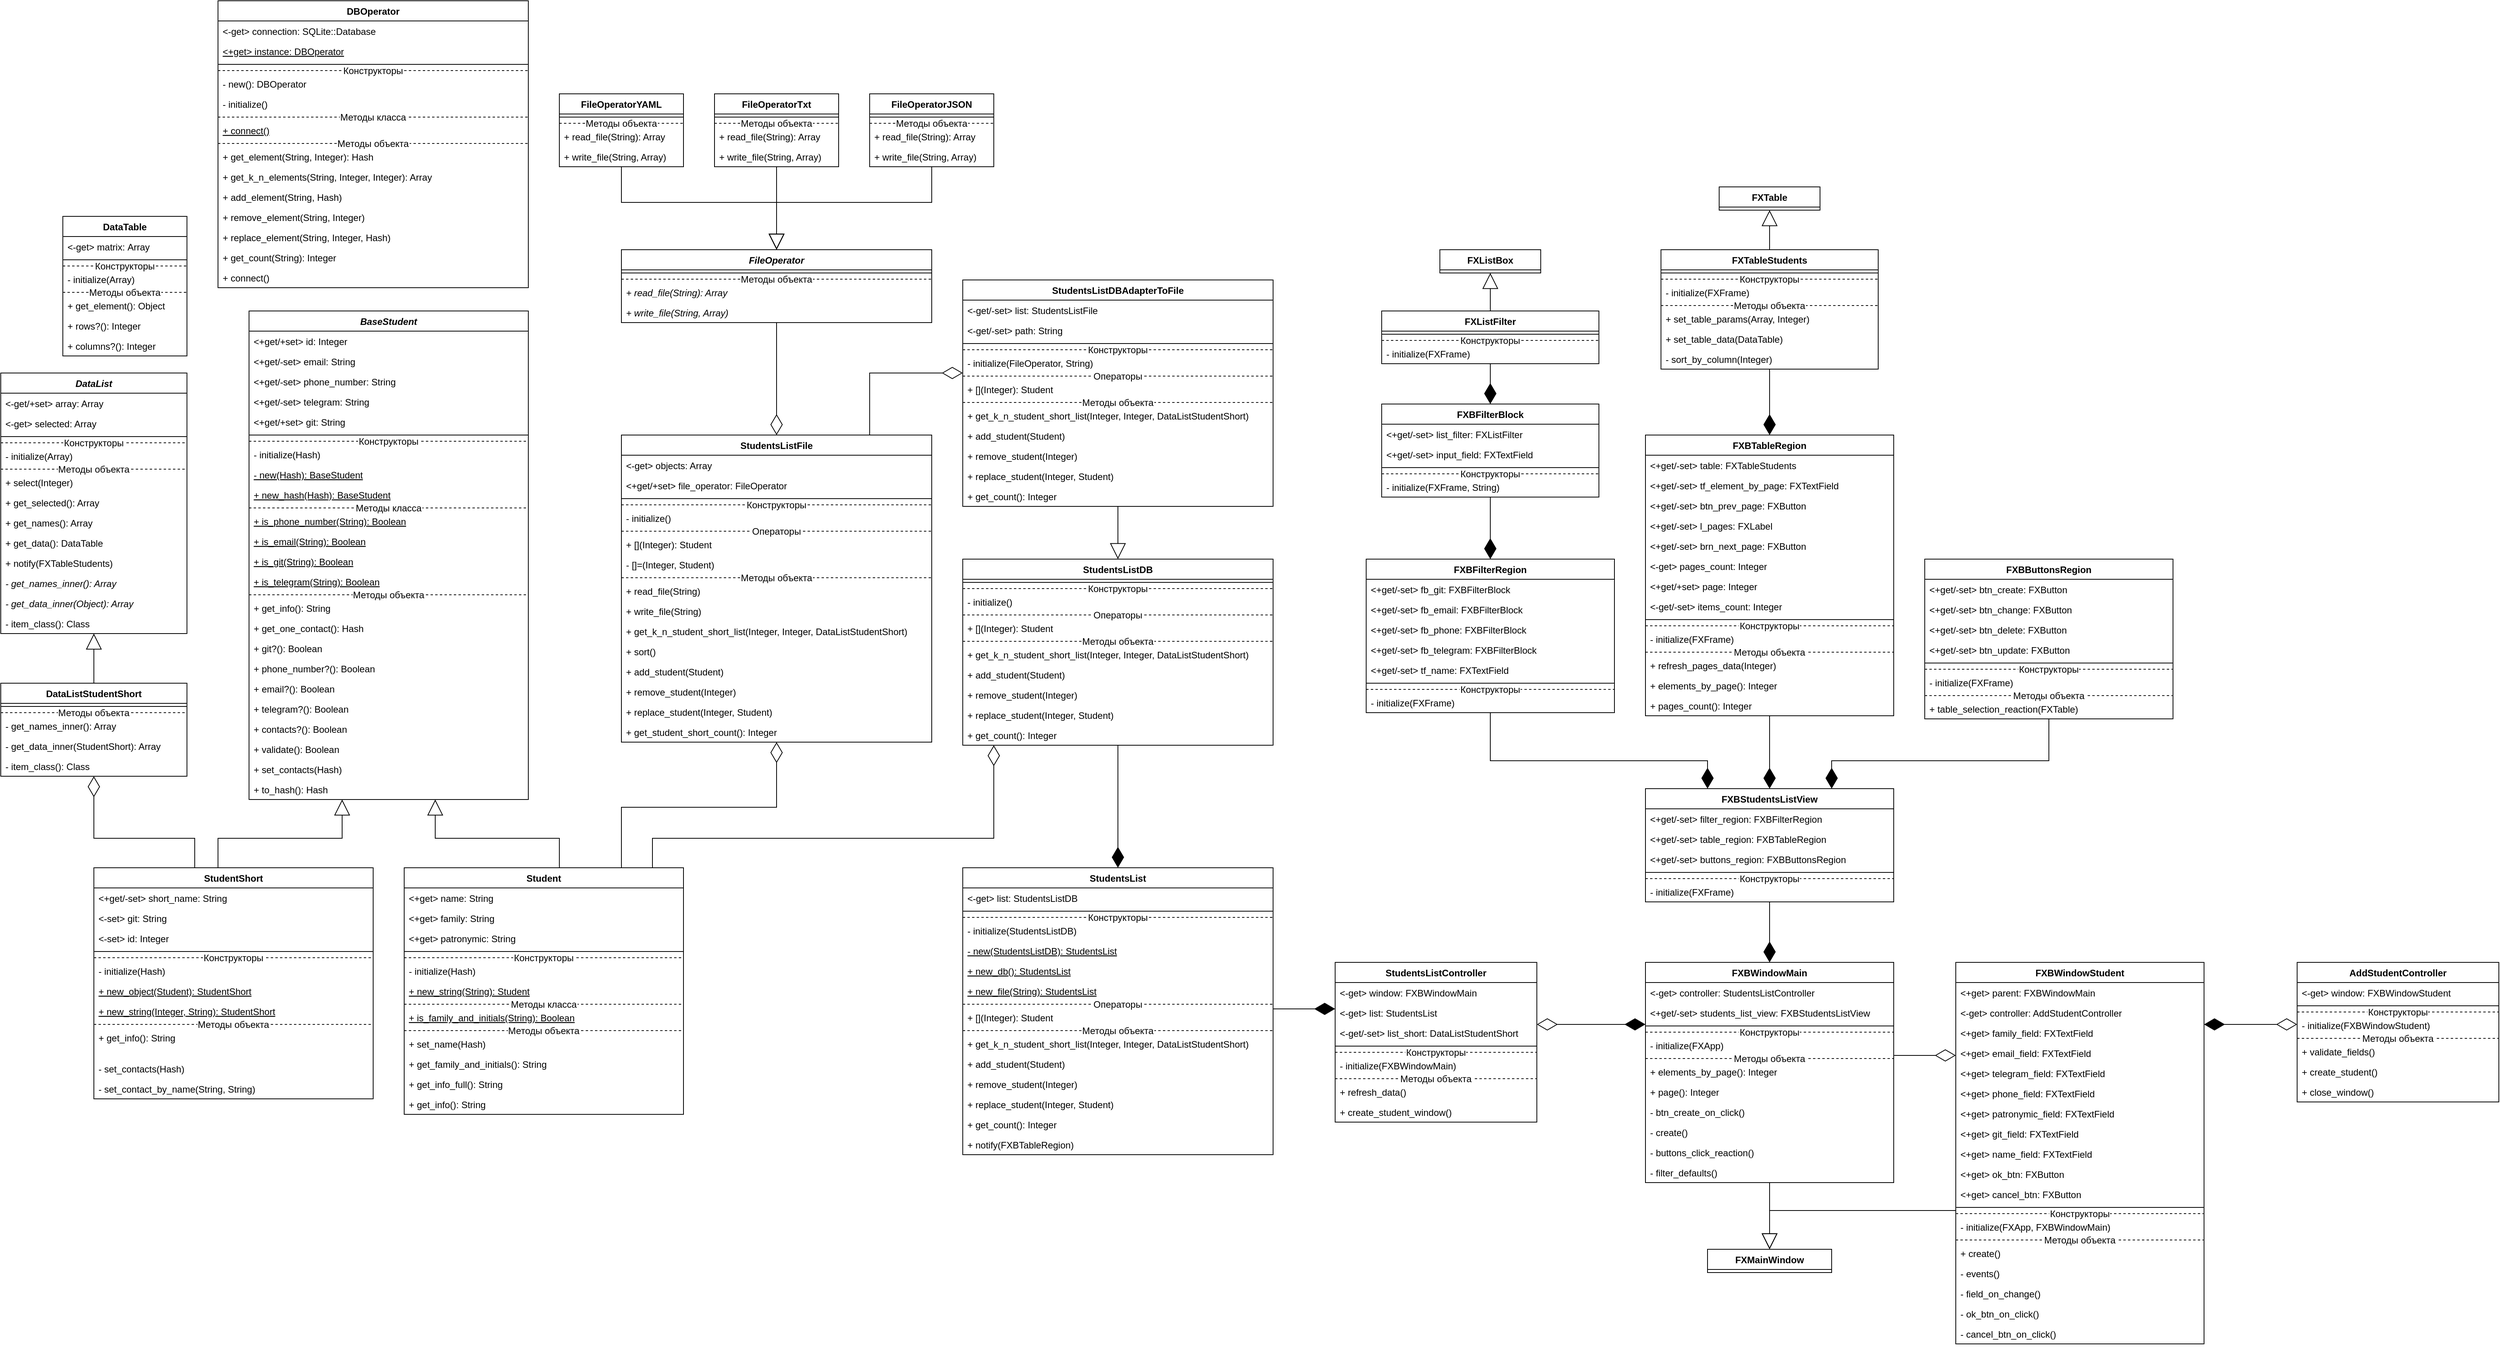 <mxfile version="20.3.0" type="device" pages="2"><diagram name="ClassDiagram" id="9f46799a-70d6-7492-0946-bef42562c5a5"><mxGraphModel dx="1148" dy="1664" grid="1" gridSize="10" guides="1" tooltips="1" connect="1" arrows="1" fold="1" page="1" pageScale="1" pageWidth="1100" pageHeight="850" background="none" math="0" shadow="0"><root><mxCell id="0"/><mxCell id="1" parent="0"/><mxCell id="awE1VAHjUJco51ENA8ch-1" value="Student" style="swimlane;fontStyle=1;align=center;verticalAlign=top;childLayout=stackLayout;horizontal=1;startSize=26;horizontalStack=0;resizeParent=1;resizeParentMax=0;resizeLast=0;collapsible=1;marginBottom=0;fillColor=default;swimlaneFillColor=default;" parent="1" vertex="1"><mxGeometry x="680" y="278" width="360" height="318" as="geometry"/></mxCell><mxCell id="awE1VAHjUJco51ENA8ch-2" value="&lt;+get&gt; name: String" style="text;strokeColor=none;fillColor=none;align=left;verticalAlign=top;spacingLeft=4;spacingRight=4;overflow=hidden;rotatable=0;points=[[0,0.5],[1,0.5]];portConstraint=eastwest;" parent="awE1VAHjUJco51ENA8ch-1" vertex="1"><mxGeometry y="26" width="360" height="26" as="geometry"/></mxCell><mxCell id="awE1VAHjUJco51ENA8ch-5" value="&lt;+get&gt; family: String" style="text;strokeColor=none;fillColor=none;align=left;verticalAlign=top;spacingLeft=4;spacingRight=4;overflow=hidden;rotatable=0;points=[[0,0.5],[1,0.5]];portConstraint=eastwest;" parent="awE1VAHjUJco51ENA8ch-1" vertex="1"><mxGeometry y="52" width="360" height="26" as="geometry"/></mxCell><mxCell id="awE1VAHjUJco51ENA8ch-6" value="&lt;+get&gt; patronymic: String" style="text;strokeColor=none;fillColor=none;align=left;verticalAlign=top;spacingLeft=4;spacingRight=4;overflow=hidden;rotatable=0;points=[[0,0.5],[1,0.5]];portConstraint=eastwest;" parent="awE1VAHjUJco51ENA8ch-1" vertex="1"><mxGeometry y="78" width="360" height="26" as="geometry"/></mxCell><mxCell id="awE1VAHjUJco51ENA8ch-3" value="" style="line;strokeWidth=1;fillColor=none;align=left;verticalAlign=middle;spacingTop=-1;spacingLeft=3;spacingRight=3;rotatable=0;labelPosition=right;points=[];portConstraint=eastwest;strokeColor=inherit;" parent="awE1VAHjUJco51ENA8ch-1" vertex="1"><mxGeometry y="104" width="360" height="8" as="geometry"/></mxCell><mxCell id="PrpJsA3lByvPpj5Z0-RD-8" value="Конструкторы" style="line;strokeWidth=1;fillColor=none;align=center;verticalAlign=middle;spacingTop=-1;spacingLeft=3;spacingRight=3;rotatable=0;labelPosition=center;points=[];portConstraint=eastwest;strokeColor=inherit;dashed=1;verticalLabelPosition=middle;" parent="awE1VAHjUJco51ENA8ch-1" vertex="1"><mxGeometry y="112" width="360" height="8" as="geometry"/></mxCell><mxCell id="PrpJsA3lByvPpj5Z0-RD-20" value="- initialize(Hash)" style="text;strokeColor=none;fillColor=none;align=left;verticalAlign=top;spacingLeft=4;spacingRight=4;overflow=hidden;rotatable=0;points=[[0,0.5],[1,0.5]];portConstraint=eastwest;fontStyle=0" parent="awE1VAHjUJco51ENA8ch-1" vertex="1"><mxGeometry y="120" width="360" height="26" as="geometry"/></mxCell><mxCell id="evtsQNLAuMUu6cNvgW7m-3" value="+ new_string(String): Student" style="text;strokeColor=none;fillColor=none;align=left;verticalAlign=top;spacingLeft=4;spacingRight=4;overflow=hidden;rotatable=0;points=[[0,0.5],[1,0.5]];portConstraint=eastwest;fontStyle=4" parent="awE1VAHjUJco51ENA8ch-1" vertex="1"><mxGeometry y="146" width="360" height="26" as="geometry"/></mxCell><mxCell id="PrpJsA3lByvPpj5Z0-RD-9" value="Методы класса" style="line;strokeWidth=1;fillColor=none;align=center;verticalAlign=middle;spacingTop=-1;spacingLeft=3;spacingRight=3;rotatable=0;labelPosition=center;points=[];portConstraint=eastwest;strokeColor=inherit;dashed=1;verticalLabelPosition=middle;" parent="awE1VAHjUJco51ENA8ch-1" vertex="1"><mxGeometry y="172" width="360" height="8" as="geometry"/></mxCell><mxCell id="evtsQNLAuMUu6cNvgW7m-35" value="+ is_family_and_initials(String): Boolean" style="text;strokeColor=none;fillColor=none;align=left;verticalAlign=top;spacingLeft=4;spacingRight=4;overflow=hidden;rotatable=0;points=[[0,0.5],[1,0.5]];portConstraint=eastwest;fontStyle=4" parent="awE1VAHjUJco51ENA8ch-1" vertex="1"><mxGeometry y="180" width="360" height="26" as="geometry"/></mxCell><mxCell id="PrpJsA3lByvPpj5Z0-RD-10" value="Методы объекта" style="line;strokeWidth=1;fillColor=none;align=center;verticalAlign=middle;spacingTop=-1;spacingLeft=3;spacingRight=3;rotatable=0;labelPosition=center;points=[];portConstraint=eastwest;strokeColor=inherit;dashed=1;verticalLabelPosition=middle;" parent="awE1VAHjUJco51ENA8ch-1" vertex="1"><mxGeometry y="206" width="360" height="8" as="geometry"/></mxCell><mxCell id="awE1VAHjUJco51ENA8ch-23" value="+ set_name(Hash)" style="text;strokeColor=none;fillColor=none;align=left;verticalAlign=top;spacingLeft=4;spacingRight=4;overflow=hidden;rotatable=0;points=[[0,0.5],[1,0.5]];portConstraint=eastwest;fontStyle=0" parent="awE1VAHjUJco51ENA8ch-1" vertex="1"><mxGeometry y="214" width="360" height="26" as="geometry"/></mxCell><mxCell id="evtsQNLAuMUu6cNvgW7m-5" value="+ get_family_and_initials(): String" style="text;strokeColor=none;fillColor=none;align=left;verticalAlign=top;spacingLeft=4;spacingRight=4;overflow=hidden;rotatable=0;points=[[0,0.5],[1,0.5]];portConstraint=eastwest;" parent="awE1VAHjUJco51ENA8ch-1" vertex="1"><mxGeometry y="240" width="360" height="26" as="geometry"/></mxCell><mxCell id="evtsQNLAuMUu6cNvgW7m-4" value="+ get_info_full(): String" style="text;strokeColor=none;fillColor=none;align=left;verticalAlign=top;spacingLeft=4;spacingRight=4;overflow=hidden;rotatable=0;points=[[0,0.5],[1,0.5]];portConstraint=eastwest;" parent="awE1VAHjUJco51ENA8ch-1" vertex="1"><mxGeometry y="266" width="360" height="26" as="geometry"/></mxCell><mxCell id="awE1VAHjUJco51ENA8ch-4" value="+ get_info(): String" style="text;strokeColor=none;fillColor=none;align=left;verticalAlign=top;spacingLeft=4;spacingRight=4;overflow=hidden;rotatable=0;points=[[0,0.5],[1,0.5]];portConstraint=eastwest;" parent="awE1VAHjUJco51ENA8ch-1" vertex="1"><mxGeometry y="292" width="360" height="26" as="geometry"/></mxCell><mxCell id="evtsQNLAuMUu6cNvgW7m-6" value="BaseStudent" style="swimlane;fontStyle=3;align=center;verticalAlign=top;childLayout=stackLayout;horizontal=1;startSize=26;horizontalStack=0;resizeParent=1;resizeParentMax=0;resizeLast=0;collapsible=1;marginBottom=0;fillColor=default;swimlaneFillColor=default;" parent="1" vertex="1"><mxGeometry x="480" y="-440" width="360" height="630" as="geometry"/></mxCell><mxCell id="evtsQNLAuMUu6cNvgW7m-34" value="&lt;+get/+set&gt; id: Integer" style="text;strokeColor=none;fillColor=none;align=left;verticalAlign=top;spacingLeft=4;spacingRight=4;overflow=hidden;rotatable=0;points=[[0,0.5],[1,0.5]];portConstraint=eastwest;" parent="evtsQNLAuMUu6cNvgW7m-6" vertex="1"><mxGeometry y="26" width="360" height="26" as="geometry"/></mxCell><mxCell id="evtsQNLAuMUu6cNvgW7m-10" value="&lt;+get/-set&gt; email: String" style="text;strokeColor=none;fillColor=none;align=left;verticalAlign=top;spacingLeft=4;spacingRight=4;overflow=hidden;rotatable=0;points=[[0,0.5],[1,0.5]];portConstraint=eastwest;" parent="evtsQNLAuMUu6cNvgW7m-6" vertex="1"><mxGeometry y="52" width="360" height="26" as="geometry"/></mxCell><mxCell id="evtsQNLAuMUu6cNvgW7m-11" value="&lt;+get/-set&gt; phone_number: String" style="text;strokeColor=none;fillColor=none;align=left;verticalAlign=top;spacingLeft=4;spacingRight=4;overflow=hidden;rotatable=0;points=[[0,0.5],[1,0.5]];portConstraint=eastwest;" parent="evtsQNLAuMUu6cNvgW7m-6" vertex="1"><mxGeometry y="78" width="360" height="26" as="geometry"/></mxCell><mxCell id="evtsQNLAuMUu6cNvgW7m-12" value="&lt;+get/-set&gt; telegram: String" style="text;strokeColor=none;fillColor=none;align=left;verticalAlign=top;spacingLeft=4;spacingRight=4;overflow=hidden;rotatable=0;points=[[0,0.5],[1,0.5]];portConstraint=eastwest;" parent="evtsQNLAuMUu6cNvgW7m-6" vertex="1"><mxGeometry y="104" width="360" height="26" as="geometry"/></mxCell><mxCell id="evtsQNLAuMUu6cNvgW7m-13" value="&lt;+get/+set&gt; git: String" style="text;strokeColor=none;fillColor=none;align=left;verticalAlign=top;spacingLeft=4;spacingRight=4;overflow=hidden;rotatable=0;points=[[0,0.5],[1,0.5]];portConstraint=eastwest;" parent="evtsQNLAuMUu6cNvgW7m-6" vertex="1"><mxGeometry y="130" width="360" height="26" as="geometry"/></mxCell><mxCell id="evtsQNLAuMUu6cNvgW7m-14" value="" style="line;strokeWidth=1;fillColor=none;align=left;verticalAlign=middle;spacingTop=-1;spacingLeft=3;spacingRight=3;rotatable=0;labelPosition=right;points=[];portConstraint=eastwest;strokeColor=inherit;" parent="evtsQNLAuMUu6cNvgW7m-6" vertex="1"><mxGeometry y="156" width="360" height="8" as="geometry"/></mxCell><mxCell id="PrpJsA3lByvPpj5Z0-RD-7" value="Конструкторы" style="line;strokeWidth=1;fillColor=none;align=center;verticalAlign=middle;spacingTop=-1;spacingLeft=3;spacingRight=3;rotatable=0;labelPosition=center;points=[];portConstraint=eastwest;strokeColor=inherit;dashed=1;verticalLabelPosition=middle;" parent="evtsQNLAuMUu6cNvgW7m-6" vertex="1"><mxGeometry y="164" width="360" height="8" as="geometry"/></mxCell><mxCell id="PrpJsA3lByvPpj5Z0-RD-18" value="- initialize(Hash)" style="text;strokeColor=none;fillColor=none;align=left;verticalAlign=top;spacingLeft=4;spacingRight=4;overflow=hidden;rotatable=0;points=[[0,0.5],[1,0.5]];portConstraint=eastwest;fontStyle=0" parent="evtsQNLAuMUu6cNvgW7m-6" vertex="1"><mxGeometry y="172" width="360" height="26" as="geometry"/></mxCell><mxCell id="PrpJsA3lByvPpj5Z0-RD-1" value="- new(Hash): BaseStudent" style="text;strokeColor=none;fillColor=none;align=left;verticalAlign=top;spacingLeft=4;spacingRight=4;overflow=hidden;rotatable=0;points=[[0,0.5],[1,0.5]];portConstraint=eastwest;fontStyle=4" parent="evtsQNLAuMUu6cNvgW7m-6" vertex="1"><mxGeometry y="198" width="360" height="26" as="geometry"/></mxCell><mxCell id="evtsQNLAuMUu6cNvgW7m-31" value="+ new_hash(Hash): BaseStudent" style="text;strokeColor=none;fillColor=none;align=left;verticalAlign=top;spacingLeft=4;spacingRight=4;overflow=hidden;rotatable=0;points=[[0,0.5],[1,0.5]];portConstraint=eastwest;fontStyle=4" parent="evtsQNLAuMUu6cNvgW7m-6" vertex="1"><mxGeometry y="224" width="360" height="26" as="geometry"/></mxCell><mxCell id="PrpJsA3lByvPpj5Z0-RD-2" value="Методы класса" style="line;strokeWidth=1;fillColor=none;align=center;verticalAlign=middle;spacingTop=-1;spacingLeft=3;spacingRight=3;rotatable=0;labelPosition=center;points=[];portConstraint=eastwest;strokeColor=inherit;dashed=1;verticalLabelPosition=middle;" parent="evtsQNLAuMUu6cNvgW7m-6" vertex="1"><mxGeometry y="250" width="360" height="8" as="geometry"/></mxCell><mxCell id="evtsQNLAuMUu6cNvgW7m-19" value="+ is_phone_number(String): Boolean" style="text;strokeColor=none;fillColor=none;align=left;verticalAlign=top;spacingLeft=4;spacingRight=4;overflow=hidden;rotatable=0;points=[[0,0.5],[1,0.5]];portConstraint=eastwest;fontStyle=4" parent="evtsQNLAuMUu6cNvgW7m-6" vertex="1"><mxGeometry y="258" width="360" height="26" as="geometry"/></mxCell><mxCell id="evtsQNLAuMUu6cNvgW7m-20" value="+ is_email(String): Boolean" style="text;strokeColor=none;fillColor=none;align=left;verticalAlign=top;spacingLeft=4;spacingRight=4;overflow=hidden;rotatable=0;points=[[0,0.5],[1,0.5]];portConstraint=eastwest;fontStyle=4" parent="evtsQNLAuMUu6cNvgW7m-6" vertex="1"><mxGeometry y="284" width="360" height="26" as="geometry"/></mxCell><mxCell id="evtsQNLAuMUu6cNvgW7m-21" value="+ is_git(String): Boolean" style="text;strokeColor=none;fillColor=none;align=left;verticalAlign=top;spacingLeft=4;spacingRight=4;overflow=hidden;rotatable=0;points=[[0,0.5],[1,0.5]];portConstraint=eastwest;fontStyle=4" parent="evtsQNLAuMUu6cNvgW7m-6" vertex="1"><mxGeometry y="310" width="360" height="26" as="geometry"/></mxCell><mxCell id="evtsQNLAuMUu6cNvgW7m-22" value="+ is_telegram(String): Boolean" style="text;strokeColor=none;fillColor=none;align=left;verticalAlign=top;spacingLeft=4;spacingRight=4;overflow=hidden;rotatable=0;points=[[0,0.5],[1,0.5]];portConstraint=eastwest;fontStyle=4" parent="evtsQNLAuMUu6cNvgW7m-6" vertex="1"><mxGeometry y="336" width="360" height="26" as="geometry"/></mxCell><mxCell id="PrpJsA3lByvPpj5Z0-RD-3" value="Методы объекта" style="line;strokeWidth=1;fillColor=none;align=center;verticalAlign=middle;spacingTop=-1;spacingLeft=3;spacingRight=3;rotatable=0;labelPosition=center;points=[];portConstraint=eastwest;strokeColor=inherit;dashed=1;verticalLabelPosition=middle;" parent="evtsQNLAuMUu6cNvgW7m-6" vertex="1"><mxGeometry y="362" width="360" height="8" as="geometry"/></mxCell><mxCell id="evtsQNLAuMUu6cNvgW7m-16" value="+ get_info(): String" style="text;strokeColor=none;fillColor=none;align=left;verticalAlign=top;spacingLeft=4;spacingRight=4;overflow=hidden;rotatable=0;points=[[0,0.5],[1,0.5]];portConstraint=eastwest;" parent="evtsQNLAuMUu6cNvgW7m-6" vertex="1"><mxGeometry y="370" width="360" height="26" as="geometry"/></mxCell><mxCell id="evtsQNLAuMUu6cNvgW7m-33" value="+ get_one_contact(): Hash" style="text;strokeColor=none;fillColor=none;align=left;verticalAlign=top;spacingLeft=4;spacingRight=4;overflow=hidden;rotatable=0;points=[[0,0.5],[1,0.5]];portConstraint=eastwest;" parent="evtsQNLAuMUu6cNvgW7m-6" vertex="1"><mxGeometry y="396" width="360" height="26" as="geometry"/></mxCell><mxCell id="evtsQNLAuMUu6cNvgW7m-23" value="+ git?(): Boolean" style="text;strokeColor=none;fillColor=none;align=left;verticalAlign=top;spacingLeft=4;spacingRight=4;overflow=hidden;rotatable=0;points=[[0,0.5],[1,0.5]];portConstraint=eastwest;fontStyle=0" parent="evtsQNLAuMUu6cNvgW7m-6" vertex="1"><mxGeometry y="422" width="360" height="26" as="geometry"/></mxCell><mxCell id="evtsQNLAuMUu6cNvgW7m-24" value="+ phone_number?(): Boolean" style="text;strokeColor=none;fillColor=none;align=left;verticalAlign=top;spacingLeft=4;spacingRight=4;overflow=hidden;rotatable=0;points=[[0,0.5],[1,0.5]];portConstraint=eastwest;fontStyle=0" parent="evtsQNLAuMUu6cNvgW7m-6" vertex="1"><mxGeometry y="448" width="360" height="26" as="geometry"/></mxCell><mxCell id="evtsQNLAuMUu6cNvgW7m-25" value="+ email?(): Boolean" style="text;strokeColor=none;fillColor=none;align=left;verticalAlign=top;spacingLeft=4;spacingRight=4;overflow=hidden;rotatable=0;points=[[0,0.5],[1,0.5]];portConstraint=eastwest;fontStyle=0" parent="evtsQNLAuMUu6cNvgW7m-6" vertex="1"><mxGeometry y="474" width="360" height="26" as="geometry"/></mxCell><mxCell id="evtsQNLAuMUu6cNvgW7m-26" value="+ telegram?(): Boolean" style="text;strokeColor=none;fillColor=none;align=left;verticalAlign=top;spacingLeft=4;spacingRight=4;overflow=hidden;rotatable=0;points=[[0,0.5],[1,0.5]];portConstraint=eastwest;fontStyle=0" parent="evtsQNLAuMUu6cNvgW7m-6" vertex="1"><mxGeometry y="500" width="360" height="26" as="geometry"/></mxCell><mxCell id="evtsQNLAuMUu6cNvgW7m-27" value="+ contacts?(): Boolean" style="text;strokeColor=none;fillColor=none;align=left;verticalAlign=top;spacingLeft=4;spacingRight=4;overflow=hidden;rotatable=0;points=[[0,0.5],[1,0.5]];portConstraint=eastwest;fontStyle=0" parent="evtsQNLAuMUu6cNvgW7m-6" vertex="1"><mxGeometry y="526" width="360" height="26" as="geometry"/></mxCell><mxCell id="evtsQNLAuMUu6cNvgW7m-28" value="+ validate(): Boolean" style="text;strokeColor=none;fillColor=none;align=left;verticalAlign=top;spacingLeft=4;spacingRight=4;overflow=hidden;rotatable=0;points=[[0,0.5],[1,0.5]];portConstraint=eastwest;fontStyle=0" parent="evtsQNLAuMUu6cNvgW7m-6" vertex="1"><mxGeometry y="552" width="360" height="26" as="geometry"/></mxCell><mxCell id="evtsQNLAuMUu6cNvgW7m-29" value="+ set_contacts(Hash)" style="text;strokeColor=none;fillColor=none;align=left;verticalAlign=top;spacingLeft=4;spacingRight=4;overflow=hidden;rotatable=0;points=[[0,0.5],[1,0.5]];portConstraint=eastwest;fontStyle=0" parent="evtsQNLAuMUu6cNvgW7m-6" vertex="1"><mxGeometry y="578" width="360" height="26" as="geometry"/></mxCell><mxCell id="AOIeEpE5WNtEYha_s046-18" value="+ to_hash(): Hash" style="text;strokeColor=none;fillColor=none;align=left;verticalAlign=top;spacingLeft=4;spacingRight=4;overflow=hidden;rotatable=0;points=[[0,0.5],[1,0.5]];portConstraint=eastwest;fontStyle=0" parent="evtsQNLAuMUu6cNvgW7m-6" vertex="1"><mxGeometry y="604" width="360" height="26" as="geometry"/></mxCell><mxCell id="evtsQNLAuMUu6cNvgW7m-36" value="" style="endArrow=block;html=1;rounded=0;endFill=0;jumpSize=6;endSize=18;edgeStyle=orthogonalEdgeStyle;" parent="1" source="awE1VAHjUJco51ENA8ch-1" target="evtsQNLAuMUu6cNvgW7m-6" edge="1"><mxGeometry width="50" height="50" relative="1" as="geometry"><mxPoint x="570" y="320" as="sourcePoint"/><mxPoint x="480" y="230" as="targetPoint"/><Array as="points"><mxPoint x="880" y="240"/><mxPoint x="720" y="240"/></Array></mxGeometry></mxCell><mxCell id="evtsQNLAuMUu6cNvgW7m-37" value="StudentShort" style="swimlane;fontStyle=1;align=center;verticalAlign=top;childLayout=stackLayout;horizontal=1;startSize=26;horizontalStack=0;resizeParent=1;resizeParentMax=0;resizeLast=0;collapsible=1;marginBottom=0;fillColor=default;swimlaneFillColor=default;" parent="1" vertex="1"><mxGeometry x="280" y="278" width="360" height="298" as="geometry"/></mxCell><mxCell id="evtsQNLAuMUu6cNvgW7m-40" value="&lt;+get/-set&gt; short_name: String" style="text;strokeColor=none;fillColor=none;align=left;verticalAlign=top;spacingLeft=4;spacingRight=4;overflow=hidden;rotatable=0;points=[[0,0.5],[1,0.5]];portConstraint=eastwest;" parent="evtsQNLAuMUu6cNvgW7m-37" vertex="1"><mxGeometry y="26" width="360" height="26" as="geometry"/></mxCell><mxCell id="evtsQNLAuMUu6cNvgW7m-49" value="&lt;-set&gt; git: String" style="text;strokeColor=none;fillColor=none;align=left;verticalAlign=top;spacingLeft=4;spacingRight=4;overflow=hidden;rotatable=0;points=[[0,0.5],[1,0.5]];portConstraint=eastwest;" parent="evtsQNLAuMUu6cNvgW7m-37" vertex="1"><mxGeometry y="52" width="360" height="26" as="geometry"/></mxCell><mxCell id="evtsQNLAuMUu6cNvgW7m-50" value="&lt;-set&gt; id: Integer" style="text;strokeColor=none;fillColor=none;align=left;verticalAlign=top;spacingLeft=4;spacingRight=4;overflow=hidden;rotatable=0;points=[[0,0.5],[1,0.5]];portConstraint=eastwest;" parent="evtsQNLAuMUu6cNvgW7m-37" vertex="1"><mxGeometry y="78" width="360" height="26" as="geometry"/></mxCell><mxCell id="evtsQNLAuMUu6cNvgW7m-41" value="" style="line;strokeWidth=1;fillColor=none;align=left;verticalAlign=middle;spacingTop=-1;spacingLeft=3;spacingRight=3;rotatable=0;labelPosition=right;points=[];portConstraint=eastwest;strokeColor=inherit;" parent="evtsQNLAuMUu6cNvgW7m-37" vertex="1"><mxGeometry y="104" width="360" height="8" as="geometry"/></mxCell><mxCell id="PrpJsA3lByvPpj5Z0-RD-11" value="Конструкторы" style="line;strokeWidth=1;fillColor=none;align=center;verticalAlign=middle;spacingTop=-1;spacingLeft=3;spacingRight=3;rotatable=0;labelPosition=center;points=[];portConstraint=eastwest;strokeColor=inherit;dashed=1;verticalLabelPosition=middle;" parent="evtsQNLAuMUu6cNvgW7m-37" vertex="1"><mxGeometry y="112" width="360" height="8" as="geometry"/></mxCell><mxCell id="PrpJsA3lByvPpj5Z0-RD-19" value="- initialize(Hash)" style="text;strokeColor=none;fillColor=none;align=left;verticalAlign=top;spacingLeft=4;spacingRight=4;overflow=hidden;rotatable=0;points=[[0,0.5],[1,0.5]];portConstraint=eastwest;fontStyle=0" parent="evtsQNLAuMUu6cNvgW7m-37" vertex="1"><mxGeometry y="120" width="360" height="26" as="geometry"/></mxCell><mxCell id="evtsQNLAuMUu6cNvgW7m-42" value="+ new_object(Student): StudentShort" style="text;strokeColor=none;fillColor=none;align=left;verticalAlign=top;spacingLeft=4;spacingRight=4;overflow=hidden;rotatable=0;points=[[0,0.5],[1,0.5]];portConstraint=eastwest;fontStyle=4" parent="evtsQNLAuMUu6cNvgW7m-37" vertex="1"><mxGeometry y="146" width="360" height="26" as="geometry"/></mxCell><mxCell id="evtsQNLAuMUu6cNvgW7m-43" value="+ new_string(Integer, String): StudentShort" style="text;strokeColor=none;fillColor=none;align=left;verticalAlign=top;spacingLeft=4;spacingRight=4;overflow=hidden;rotatable=0;points=[[0,0.5],[1,0.5]];portConstraint=eastwest;fontStyle=4" parent="evtsQNLAuMUu6cNvgW7m-37" vertex="1"><mxGeometry y="172" width="360" height="26" as="geometry"/></mxCell><mxCell id="PrpJsA3lByvPpj5Z0-RD-12" value="Методы объекта" style="line;strokeWidth=1;fillColor=none;align=center;verticalAlign=middle;spacingTop=-1;spacingLeft=3;spacingRight=3;rotatable=0;labelPosition=center;points=[];portConstraint=eastwest;strokeColor=inherit;dashed=1;verticalLabelPosition=middle;" parent="evtsQNLAuMUu6cNvgW7m-37" vertex="1"><mxGeometry y="198" width="360" height="8" as="geometry"/></mxCell><mxCell id="evtsQNLAuMUu6cNvgW7m-48" value="+ get_info(): String" style="text;strokeColor=none;fillColor=none;align=left;verticalAlign=top;spacingLeft=4;spacingRight=4;overflow=hidden;rotatable=0;points=[[0,0.5],[1,0.5]];portConstraint=eastwest;" parent="evtsQNLAuMUu6cNvgW7m-37" vertex="1"><mxGeometry y="206" width="360" height="26" as="geometry"/></mxCell><mxCell id="PrpJsA3lByvPpj5Z0-RD-14" value="" style="text;strokeColor=none;fillColor=none;align=left;verticalAlign=middle;spacingTop=-1;spacingLeft=4;spacingRight=4;rotatable=0;labelPosition=right;points=[];portConstraint=eastwest;dashed=1;strokeWidth=1;" parent="evtsQNLAuMUu6cNvgW7m-37" vertex="1"><mxGeometry y="232" width="360" height="14" as="geometry"/></mxCell><mxCell id="evtsQNLAuMUu6cNvgW7m-45" value="- set_contacts(Hash)" style="text;strokeColor=none;fillColor=none;align=left;verticalAlign=top;spacingLeft=4;spacingRight=4;overflow=hidden;rotatable=0;points=[[0,0.5],[1,0.5]];portConstraint=eastwest;fontStyle=0" parent="evtsQNLAuMUu6cNvgW7m-37" vertex="1"><mxGeometry y="246" width="360" height="26" as="geometry"/></mxCell><mxCell id="evtsQNLAuMUu6cNvgW7m-51" value="- set_contact_by_name(String, String)" style="text;strokeColor=none;fillColor=none;align=left;verticalAlign=top;spacingLeft=4;spacingRight=4;overflow=hidden;rotatable=0;points=[[0,0.5],[1,0.5]];portConstraint=eastwest;fontStyle=0" parent="evtsQNLAuMUu6cNvgW7m-37" vertex="1"><mxGeometry y="272" width="360" height="26" as="geometry"/></mxCell><mxCell id="evtsQNLAuMUu6cNvgW7m-52" value="" style="endArrow=block;html=1;rounded=0;endFill=0;jumpSize=6;endSize=18;edgeStyle=orthogonalEdgeStyle;" parent="1" source="evtsQNLAuMUu6cNvgW7m-37" target="evtsQNLAuMUu6cNvgW7m-6" edge="1"><mxGeometry width="50" height="50" relative="1" as="geometry"><mxPoint x="270" y="326" as="sourcePoint"/><mxPoint x="270" y="50" as="targetPoint"/><Array as="points"><mxPoint x="440" y="240"/><mxPoint x="600" y="240"/></Array></mxGeometry></mxCell><mxCell id="evtsQNLAuMUu6cNvgW7m-54" value="DataTable" style="swimlane;fontStyle=1;align=center;verticalAlign=top;childLayout=stackLayout;horizontal=1;startSize=26;horizontalStack=0;resizeParent=1;resizeParentMax=0;resizeLast=0;collapsible=1;marginBottom=0;swimlaneFillColor=default;" parent="1" vertex="1"><mxGeometry x="240" y="-562" width="160" height="180" as="geometry"/></mxCell><mxCell id="evtsQNLAuMUu6cNvgW7m-55" value="&lt;-get&gt; matrix: Array" style="text;strokeColor=none;fillColor=none;align=left;verticalAlign=top;spacingLeft=4;spacingRight=4;overflow=hidden;rotatable=0;points=[[0,0.5],[1,0.5]];portConstraint=eastwest;" parent="evtsQNLAuMUu6cNvgW7m-54" vertex="1"><mxGeometry y="26" width="160" height="26" as="geometry"/></mxCell><mxCell id="evtsQNLAuMUu6cNvgW7m-56" value="" style="line;strokeWidth=1;fillColor=none;align=left;verticalAlign=middle;spacingTop=-1;spacingLeft=3;spacingRight=3;rotatable=0;labelPosition=right;points=[];portConstraint=eastwest;strokeColor=inherit;" parent="evtsQNLAuMUu6cNvgW7m-54" vertex="1"><mxGeometry y="52" width="160" height="8" as="geometry"/></mxCell><mxCell id="PrpJsA3lByvPpj5Z0-RD-23" value="Конструкторы" style="line;strokeWidth=1;fillColor=none;align=center;verticalAlign=middle;spacingTop=-1;spacingLeft=3;spacingRight=3;rotatable=0;labelPosition=center;points=[];portConstraint=eastwest;strokeColor=inherit;dashed=1;verticalLabelPosition=middle;" parent="evtsQNLAuMUu6cNvgW7m-54" vertex="1"><mxGeometry y="60" width="160" height="8" as="geometry"/></mxCell><mxCell id="PrpJsA3lByvPpj5Z0-RD-24" value="- initialize(Array)" style="text;strokeColor=none;fillColor=none;align=left;verticalAlign=top;spacingLeft=4;spacingRight=4;overflow=hidden;rotatable=0;points=[[0,0.5],[1,0.5]];portConstraint=eastwest;fontStyle=0" parent="evtsQNLAuMUu6cNvgW7m-54" vertex="1"><mxGeometry y="68" width="160" height="26" as="geometry"/></mxCell><mxCell id="PrpJsA3lByvPpj5Z0-RD-17" value="Методы объекта" style="line;strokeWidth=1;fillColor=none;align=center;verticalAlign=middle;spacingTop=-1;spacingLeft=3;spacingRight=3;rotatable=0;labelPosition=center;points=[];portConstraint=eastwest;strokeColor=inherit;dashed=1;verticalLabelPosition=middle;" parent="evtsQNLAuMUu6cNvgW7m-54" vertex="1"><mxGeometry y="94" width="160" height="8" as="geometry"/></mxCell><mxCell id="evtsQNLAuMUu6cNvgW7m-58" value="+ get_element(): Object" style="text;strokeColor=none;fillColor=none;align=left;verticalAlign=top;spacingLeft=4;spacingRight=4;overflow=hidden;rotatable=0;points=[[0,0.5],[1,0.5]];portConstraint=eastwest;" parent="evtsQNLAuMUu6cNvgW7m-54" vertex="1"><mxGeometry y="102" width="160" height="26" as="geometry"/></mxCell><mxCell id="evtsQNLAuMUu6cNvgW7m-59" value="+ rows?(): Integer" style="text;strokeColor=none;fillColor=none;align=left;verticalAlign=top;spacingLeft=4;spacingRight=4;overflow=hidden;rotatable=0;points=[[0,0.5],[1,0.5]];portConstraint=eastwest;" parent="evtsQNLAuMUu6cNvgW7m-54" vertex="1"><mxGeometry y="128" width="160" height="26" as="geometry"/></mxCell><mxCell id="evtsQNLAuMUu6cNvgW7m-60" value="+ columns?(): Integer" style="text;strokeColor=none;fillColor=none;align=left;verticalAlign=top;spacingLeft=4;spacingRight=4;overflow=hidden;rotatable=0;points=[[0,0.5],[1,0.5]];portConstraint=eastwest;" parent="evtsQNLAuMUu6cNvgW7m-54" vertex="1"><mxGeometry y="154" width="160" height="26" as="geometry"/></mxCell><mxCell id="evtsQNLAuMUu6cNvgW7m-61" value="DataList" style="swimlane;fontStyle=3;align=center;verticalAlign=top;childLayout=stackLayout;horizontal=1;startSize=26;horizontalStack=0;resizeParent=1;resizeParentMax=0;resizeLast=0;collapsible=1;marginBottom=0;swimlaneFillColor=default;" parent="1" vertex="1"><mxGeometry x="160" y="-360" width="240" height="336" as="geometry"/></mxCell><mxCell id="evtsQNLAuMUu6cNvgW7m-62" value="&lt;-get/+set&gt; array: Array" style="text;strokeColor=none;fillColor=none;align=left;verticalAlign=top;spacingLeft=4;spacingRight=4;overflow=hidden;rotatable=0;points=[[0,0.5],[1,0.5]];portConstraint=eastwest;" parent="evtsQNLAuMUu6cNvgW7m-61" vertex="1"><mxGeometry y="26" width="240" height="26" as="geometry"/></mxCell><mxCell id="evtsQNLAuMUu6cNvgW7m-67" value="&lt;-get&gt; selected: Array" style="text;strokeColor=none;fillColor=none;align=left;verticalAlign=top;spacingLeft=4;spacingRight=4;overflow=hidden;rotatable=0;points=[[0,0.5],[1,0.5]];portConstraint=eastwest;" parent="evtsQNLAuMUu6cNvgW7m-61" vertex="1"><mxGeometry y="52" width="240" height="26" as="geometry"/></mxCell><mxCell id="evtsQNLAuMUu6cNvgW7m-63" value="" style="line;strokeWidth=1;fillColor=none;align=left;verticalAlign=middle;spacingTop=-1;spacingLeft=3;spacingRight=3;rotatable=0;labelPosition=right;points=[];portConstraint=eastwest;strokeColor=inherit;" parent="evtsQNLAuMUu6cNvgW7m-61" vertex="1"><mxGeometry y="78" width="240" height="8" as="geometry"/></mxCell><mxCell id="PrpJsA3lByvPpj5Z0-RD-21" value="Конструкторы" style="line;strokeWidth=1;fillColor=none;align=center;verticalAlign=middle;spacingTop=-1;spacingLeft=3;spacingRight=3;rotatable=0;labelPosition=center;points=[];portConstraint=eastwest;strokeColor=inherit;dashed=1;verticalLabelPosition=middle;" parent="evtsQNLAuMUu6cNvgW7m-61" vertex="1"><mxGeometry y="86" width="240" height="8" as="geometry"/></mxCell><mxCell id="PrpJsA3lByvPpj5Z0-RD-22" value="- initialize(Array)" style="text;strokeColor=none;fillColor=none;align=left;verticalAlign=top;spacingLeft=4;spacingRight=4;overflow=hidden;rotatable=0;points=[[0,0.5],[1,0.5]];portConstraint=eastwest;fontStyle=0" parent="evtsQNLAuMUu6cNvgW7m-61" vertex="1"><mxGeometry y="94" width="240" height="26" as="geometry"/></mxCell><mxCell id="PrpJsA3lByvPpj5Z0-RD-16" value="Методы объекта" style="line;strokeWidth=1;fillColor=none;align=center;verticalAlign=middle;spacingTop=-1;spacingLeft=3;spacingRight=3;rotatable=0;labelPosition=center;points=[];portConstraint=eastwest;strokeColor=inherit;dashed=1;verticalLabelPosition=middle;" parent="evtsQNLAuMUu6cNvgW7m-61" vertex="1"><mxGeometry y="120" width="240" height="8" as="geometry"/></mxCell><mxCell id="evtsQNLAuMUu6cNvgW7m-68" value="+ select(Integer)" style="text;strokeColor=none;fillColor=none;align=left;verticalAlign=top;spacingLeft=4;spacingRight=4;overflow=hidden;rotatable=0;points=[[0,0.5],[1,0.5]];portConstraint=eastwest;" parent="evtsQNLAuMUu6cNvgW7m-61" vertex="1"><mxGeometry y="128" width="240" height="26" as="geometry"/></mxCell><mxCell id="evtsQNLAuMUu6cNvgW7m-69" value="+ get_selected(): Array" style="text;strokeColor=none;fillColor=none;align=left;verticalAlign=top;spacingLeft=4;spacingRight=4;overflow=hidden;rotatable=0;points=[[0,0.5],[1,0.5]];portConstraint=eastwest;" parent="evtsQNLAuMUu6cNvgW7m-61" vertex="1"><mxGeometry y="154" width="240" height="26" as="geometry"/></mxCell><mxCell id="evtsQNLAuMUu6cNvgW7m-70" value="+ get_names(): Array" style="text;strokeColor=none;fillColor=none;align=left;verticalAlign=top;spacingLeft=4;spacingRight=4;overflow=hidden;rotatable=0;points=[[0,0.5],[1,0.5]];portConstraint=eastwest;fontStyle=0" parent="evtsQNLAuMUu6cNvgW7m-61" vertex="1"><mxGeometry y="180" width="240" height="26" as="geometry"/></mxCell><mxCell id="evtsQNLAuMUu6cNvgW7m-71" value="+ get_data(): DataTable" style="text;strokeColor=none;fillColor=none;align=left;verticalAlign=top;spacingLeft=4;spacingRight=4;overflow=hidden;rotatable=0;points=[[0,0.5],[1,0.5]];portConstraint=eastwest;fontStyle=0" parent="evtsQNLAuMUu6cNvgW7m-61" vertex="1"><mxGeometry y="206" width="240" height="26" as="geometry"/></mxCell><mxCell id="IZzDHy79VTG9ealFerKh-112" value="+ notify(FXTableStudents)" style="text;strokeColor=none;fillColor=none;align=left;verticalAlign=top;spacingLeft=4;spacingRight=4;overflow=hidden;rotatable=0;points=[[0,0.5],[1,0.5]];portConstraint=eastwest;fontStyle=0" parent="evtsQNLAuMUu6cNvgW7m-61" vertex="1"><mxGeometry y="232" width="240" height="26" as="geometry"/></mxCell><mxCell id="evtsQNLAuMUu6cNvgW7m-87" value="- get_names_inner(): Array" style="text;strokeColor=none;fillColor=none;align=left;verticalAlign=top;spacingLeft=4;spacingRight=4;overflow=hidden;rotatable=0;points=[[0,0.5],[1,0.5]];portConstraint=eastwest;fontStyle=2" parent="evtsQNLAuMUu6cNvgW7m-61" vertex="1"><mxGeometry y="258" width="240" height="26" as="geometry"/></mxCell><mxCell id="evtsQNLAuMUu6cNvgW7m-88" value="- get_data_inner(Object): Array" style="text;strokeColor=none;fillColor=none;align=left;verticalAlign=top;spacingLeft=4;spacingRight=4;overflow=hidden;rotatable=0;points=[[0,0.5],[1,0.5]];portConstraint=eastwest;fontStyle=2" parent="evtsQNLAuMUu6cNvgW7m-61" vertex="1"><mxGeometry y="284" width="240" height="26" as="geometry"/></mxCell><mxCell id="evtsQNLAuMUu6cNvgW7m-90" value="- item_class(): Class" style="text;strokeColor=none;fillColor=none;align=left;verticalAlign=top;spacingLeft=4;spacingRight=4;overflow=hidden;rotatable=0;points=[[0,0.5],[1,0.5]];portConstraint=eastwest;fontStyle=0" parent="evtsQNLAuMUu6cNvgW7m-61" vertex="1"><mxGeometry y="310" width="240" height="26" as="geometry"/></mxCell><mxCell id="evtsQNLAuMUu6cNvgW7m-78" value="DataListStudentShort" style="swimlane;fontStyle=1;align=center;verticalAlign=top;childLayout=stackLayout;horizontal=1;startSize=26;horizontalStack=0;resizeParent=1;resizeParentMax=0;resizeLast=0;collapsible=1;marginBottom=0;swimlaneFillColor=default;" parent="1" vertex="1"><mxGeometry x="160" y="40" width="240" height="120" as="geometry"/></mxCell><mxCell id="evtsQNLAuMUu6cNvgW7m-81" value="" style="line;strokeWidth=1;fillColor=none;align=left;verticalAlign=middle;spacingTop=-1;spacingLeft=3;spacingRight=3;rotatable=0;labelPosition=right;points=[];portConstraint=eastwest;strokeColor=inherit;" parent="evtsQNLAuMUu6cNvgW7m-78" vertex="1"><mxGeometry y="26" width="240" height="8" as="geometry"/></mxCell><mxCell id="PrpJsA3lByvPpj5Z0-RD-15" value="Методы объекта" style="line;strokeWidth=1;fillColor=none;align=center;verticalAlign=middle;spacingTop=-1;spacingLeft=3;spacingRight=3;rotatable=0;labelPosition=center;points=[];portConstraint=eastwest;strokeColor=inherit;dashed=1;verticalLabelPosition=middle;" parent="evtsQNLAuMUu6cNvgW7m-78" vertex="1"><mxGeometry y="34" width="240" height="8" as="geometry"/></mxCell><mxCell id="evtsQNLAuMUu6cNvgW7m-84" value="- get_names_inner(): Array" style="text;strokeColor=none;fillColor=none;align=left;verticalAlign=top;spacingLeft=4;spacingRight=4;overflow=hidden;rotatable=0;points=[[0,0.5],[1,0.5]];portConstraint=eastwest;fontStyle=0" parent="evtsQNLAuMUu6cNvgW7m-78" vertex="1"><mxGeometry y="42" width="240" height="26" as="geometry"/></mxCell><mxCell id="evtsQNLAuMUu6cNvgW7m-85" value="- get_data_inner(StudentShort): Array" style="text;strokeColor=none;fillColor=none;align=left;verticalAlign=top;spacingLeft=4;spacingRight=4;overflow=hidden;rotatable=0;points=[[0,0.5],[1,0.5]];portConstraint=eastwest;fontStyle=0" parent="evtsQNLAuMUu6cNvgW7m-78" vertex="1"><mxGeometry y="68" width="240" height="26" as="geometry"/></mxCell><mxCell id="evtsQNLAuMUu6cNvgW7m-91" value="- item_class(): Class" style="text;strokeColor=none;fillColor=none;align=left;verticalAlign=top;spacingLeft=4;spacingRight=4;overflow=hidden;rotatable=0;points=[[0,0.5],[1,0.5]];portConstraint=eastwest;fontStyle=0" parent="evtsQNLAuMUu6cNvgW7m-78" vertex="1"><mxGeometry y="94" width="240" height="26" as="geometry"/></mxCell><mxCell id="evtsQNLAuMUu6cNvgW7m-86" value="" style="endArrow=block;html=1;rounded=0;endFill=0;jumpSize=6;endSize=18;edgeStyle=orthogonalEdgeStyle;" parent="1" source="evtsQNLAuMUu6cNvgW7m-78" target="evtsQNLAuMUu6cNvgW7m-61" edge="1"><mxGeometry width="50" height="50" relative="1" as="geometry"><mxPoint x="450" y="288" as="sourcePoint"/><mxPoint x="610" y="124" as="targetPoint"/><Array as="points"><mxPoint x="300" y="40"/><mxPoint x="300" y="40"/></Array></mxGeometry></mxCell><mxCell id="evtsQNLAuMUu6cNvgW7m-89" value="" style="endArrow=diamondThin;html=1;rounded=0;endSize=24;jumpSize=6;edgeStyle=orthogonalEdgeStyle;endFill=0;" parent="1" source="evtsQNLAuMUu6cNvgW7m-37" target="evtsQNLAuMUu6cNvgW7m-78" edge="1"><mxGeometry width="50" height="50" relative="1" as="geometry"><mxPoint x="110" y="260" as="sourcePoint"/><mxPoint x="160" y="210" as="targetPoint"/><Array as="points"><mxPoint x="410" y="240"/><mxPoint x="280" y="240"/></Array></mxGeometry></mxCell><mxCell id="PrpJsA3lByvPpj5Z0-RD-25" value="StudentsListFile" style="swimlane;fontStyle=1;align=center;verticalAlign=top;childLayout=stackLayout;horizontal=1;startSize=26;horizontalStack=0;resizeParent=1;resizeParentMax=0;resizeLast=0;collapsible=1;marginBottom=0;strokeWidth=1;swimlaneFillColor=default;" parent="1" vertex="1"><mxGeometry x="960" y="-280" width="400" height="396" as="geometry"/></mxCell><mxCell id="PrpJsA3lByvPpj5Z0-RD-26" value="&lt;-get&gt; objects: Array" style="text;strokeColor=none;fillColor=none;align=left;verticalAlign=top;spacingLeft=4;spacingRight=4;overflow=hidden;rotatable=0;points=[[0,0.5],[1,0.5]];portConstraint=eastwest;dashed=1;strokeWidth=1;" parent="PrpJsA3lByvPpj5Z0-RD-25" vertex="1"><mxGeometry y="26" width="400" height="26" as="geometry"/></mxCell><mxCell id="PrpJsA3lByvPpj5Z0-RD-61" value="&lt;+get/+set&gt; file_operator: FileOperator" style="text;strokeColor=none;fillColor=none;align=left;verticalAlign=top;spacingLeft=4;spacingRight=4;overflow=hidden;rotatable=0;points=[[0,0.5],[1,0.5]];portConstraint=eastwest;dashed=1;strokeWidth=1;" parent="PrpJsA3lByvPpj5Z0-RD-25" vertex="1"><mxGeometry y="52" width="400" height="26" as="geometry"/></mxCell><mxCell id="PrpJsA3lByvPpj5Z0-RD-27" value="" style="line;strokeWidth=1;fillColor=none;align=left;verticalAlign=middle;spacingTop=-1;spacingLeft=3;spacingRight=3;rotatable=0;labelPosition=right;points=[];portConstraint=eastwest;strokeColor=inherit;" parent="PrpJsA3lByvPpj5Z0-RD-25" vertex="1"><mxGeometry y="78" width="400" height="8" as="geometry"/></mxCell><mxCell id="PrpJsA3lByvPpj5Z0-RD-29" value="Конструкторы" style="line;strokeWidth=1;fillColor=none;align=center;verticalAlign=middle;spacingTop=-1;spacingLeft=3;spacingRight=3;rotatable=0;labelPosition=center;points=[];portConstraint=eastwest;strokeColor=inherit;dashed=1;verticalLabelPosition=middle;" parent="PrpJsA3lByvPpj5Z0-RD-25" vertex="1"><mxGeometry y="86" width="400" height="8" as="geometry"/></mxCell><mxCell id="PrpJsA3lByvPpj5Z0-RD-28" value="- initialize()" style="text;strokeColor=none;fillColor=none;align=left;verticalAlign=top;spacingLeft=4;spacingRight=4;overflow=hidden;rotatable=0;points=[[0,0.5],[1,0.5]];portConstraint=eastwest;dashed=1;strokeWidth=1;" parent="PrpJsA3lByvPpj5Z0-RD-25" vertex="1"><mxGeometry y="94" width="400" height="26" as="geometry"/></mxCell><mxCell id="PrpJsA3lByvPpj5Z0-RD-41" value="Операторы" style="line;strokeWidth=1;fillColor=none;align=center;verticalAlign=middle;spacingTop=-1;spacingLeft=3;spacingRight=3;rotatable=0;labelPosition=center;points=[];portConstraint=eastwest;strokeColor=inherit;dashed=1;verticalLabelPosition=middle;" parent="PrpJsA3lByvPpj5Z0-RD-25" vertex="1"><mxGeometry y="120" width="400" height="8" as="geometry"/></mxCell><mxCell id="PrpJsA3lByvPpj5Z0-RD-33" value="+ [](Integer): Student" style="text;strokeColor=none;fillColor=none;align=left;verticalAlign=top;spacingLeft=4;spacingRight=4;overflow=hidden;rotatable=0;points=[[0,0.5],[1,0.5]];portConstraint=eastwest;dashed=1;strokeWidth=1;" parent="PrpJsA3lByvPpj5Z0-RD-25" vertex="1"><mxGeometry y="128" width="400" height="26" as="geometry"/></mxCell><mxCell id="PrpJsA3lByvPpj5Z0-RD-34" value="- []=(Integer, Student)" style="text;strokeColor=none;fillColor=none;align=left;verticalAlign=top;spacingLeft=4;spacingRight=4;overflow=hidden;rotatable=0;points=[[0,0.5],[1,0.5]];portConstraint=eastwest;dashed=1;strokeWidth=1;" parent="PrpJsA3lByvPpj5Z0-RD-25" vertex="1"><mxGeometry y="154" width="400" height="26" as="geometry"/></mxCell><mxCell id="PrpJsA3lByvPpj5Z0-RD-30" value="Методы объекта" style="line;strokeWidth=1;fillColor=none;align=center;verticalAlign=middle;spacingTop=-1;spacingLeft=3;spacingRight=3;rotatable=0;labelPosition=center;points=[];portConstraint=eastwest;strokeColor=inherit;dashed=1;verticalLabelPosition=middle;" parent="PrpJsA3lByvPpj5Z0-RD-25" vertex="1"><mxGeometry y="180" width="400" height="8" as="geometry"/></mxCell><mxCell id="PrpJsA3lByvPpj5Z0-RD-31" value="+ read_file(String)" style="text;strokeColor=none;fillColor=none;align=left;verticalAlign=top;spacingLeft=4;spacingRight=4;overflow=hidden;rotatable=0;points=[[0,0.5],[1,0.5]];portConstraint=eastwest;dashed=1;strokeWidth=1;" parent="PrpJsA3lByvPpj5Z0-RD-25" vertex="1"><mxGeometry y="188" width="400" height="26" as="geometry"/></mxCell><mxCell id="PrpJsA3lByvPpj5Z0-RD-32" value="+ write_file(String)" style="text;strokeColor=none;fillColor=none;align=left;verticalAlign=top;spacingLeft=4;spacingRight=4;overflow=hidden;rotatable=0;points=[[0,0.5],[1,0.5]];portConstraint=eastwest;dashed=1;strokeWidth=1;" parent="PrpJsA3lByvPpj5Z0-RD-25" vertex="1"><mxGeometry y="214" width="400" height="26" as="geometry"/></mxCell><mxCell id="PrpJsA3lByvPpj5Z0-RD-35" value="+ get_k_n_student_short_list(Integer, Integer, DataListStudentShort)" style="text;strokeColor=none;fillColor=none;align=left;verticalAlign=top;spacingLeft=4;spacingRight=4;overflow=hidden;rotatable=0;points=[[0,0.5],[1,0.5]];portConstraint=eastwest;dashed=1;strokeWidth=1;" parent="PrpJsA3lByvPpj5Z0-RD-25" vertex="1"><mxGeometry y="240" width="400" height="26" as="geometry"/></mxCell><mxCell id="PrpJsA3lByvPpj5Z0-RD-36" value="+ sort()" style="text;strokeColor=none;fillColor=none;align=left;verticalAlign=top;spacingLeft=4;spacingRight=4;overflow=hidden;rotatable=0;points=[[0,0.5],[1,0.5]];portConstraint=eastwest;dashed=1;strokeWidth=1;" parent="PrpJsA3lByvPpj5Z0-RD-25" vertex="1"><mxGeometry y="266" width="400" height="26" as="geometry"/></mxCell><mxCell id="PrpJsA3lByvPpj5Z0-RD-37" value="+ add_student(Student)" style="text;strokeColor=none;fillColor=none;align=left;verticalAlign=top;spacingLeft=4;spacingRight=4;overflow=hidden;rotatable=0;points=[[0,0.5],[1,0.5]];portConstraint=eastwest;dashed=1;strokeWidth=1;" parent="PrpJsA3lByvPpj5Z0-RD-25" vertex="1"><mxGeometry y="292" width="400" height="26" as="geometry"/></mxCell><mxCell id="PrpJsA3lByvPpj5Z0-RD-38" value="+ remove_student(Integer)" style="text;strokeColor=none;fillColor=none;align=left;verticalAlign=top;spacingLeft=4;spacingRight=4;overflow=hidden;rotatable=0;points=[[0,0.5],[1,0.5]];portConstraint=eastwest;dashed=1;strokeWidth=1;" parent="PrpJsA3lByvPpj5Z0-RD-25" vertex="1"><mxGeometry y="318" width="400" height="26" as="geometry"/></mxCell><mxCell id="PrpJsA3lByvPpj5Z0-RD-39" value="+ replace_student(Integer, Student)" style="text;strokeColor=none;fillColor=none;align=left;verticalAlign=top;spacingLeft=4;spacingRight=4;overflow=hidden;rotatable=0;points=[[0,0.5],[1,0.5]];portConstraint=eastwest;dashed=1;strokeWidth=1;" parent="PrpJsA3lByvPpj5Z0-RD-25" vertex="1"><mxGeometry y="344" width="400" height="26" as="geometry"/></mxCell><mxCell id="PrpJsA3lByvPpj5Z0-RD-40" value="+ get_student_short_count(): Integer" style="text;strokeColor=none;fillColor=none;align=left;verticalAlign=top;spacingLeft=4;spacingRight=4;overflow=hidden;rotatable=0;points=[[0,0.5],[1,0.5]];portConstraint=eastwest;dashed=1;strokeWidth=1;" parent="PrpJsA3lByvPpj5Z0-RD-25" vertex="1"><mxGeometry y="370" width="400" height="26" as="geometry"/></mxCell><mxCell id="PrpJsA3lByvPpj5Z0-RD-42" value="" style="endArrow=diamondThin;endFill=0;endSize=24;html=1;rounded=0;edgeStyle=orthogonalEdgeStyle;" parent="1" source="awE1VAHjUJco51ENA8ch-1" target="PrpJsA3lByvPpj5Z0-RD-25" edge="1"><mxGeometry width="160" relative="1" as="geometry"><mxPoint x="1110" y="290" as="sourcePoint"/><mxPoint x="1290" y="280" as="targetPoint"/><Array as="points"><mxPoint x="960" y="200"/><mxPoint x="1160" y="200"/></Array></mxGeometry></mxCell><mxCell id="PrpJsA3lByvPpj5Z0-RD-43" value="FileOperator" style="swimlane;fontStyle=3;align=center;verticalAlign=top;childLayout=stackLayout;horizontal=1;startSize=26;horizontalStack=0;resizeParent=1;resizeParentMax=0;resizeLast=0;collapsible=1;marginBottom=0;strokeWidth=1;swimlaneFillColor=default;" parent="1" vertex="1"><mxGeometry x="960" y="-519" width="400" height="94" as="geometry"/></mxCell><mxCell id="PrpJsA3lByvPpj5Z0-RD-45" value="" style="line;strokeWidth=1;fillColor=none;align=left;verticalAlign=middle;spacingTop=-1;spacingLeft=3;spacingRight=3;rotatable=0;labelPosition=right;points=[];portConstraint=eastwest;strokeColor=inherit;" parent="PrpJsA3lByvPpj5Z0-RD-43" vertex="1"><mxGeometry y="26" width="400" height="8" as="geometry"/></mxCell><mxCell id="PrpJsA3lByvPpj5Z0-RD-51" value="Методы объекта" style="line;strokeWidth=1;fillColor=none;align=center;verticalAlign=middle;spacingTop=-1;spacingLeft=3;spacingRight=3;rotatable=0;labelPosition=center;points=[];portConstraint=eastwest;strokeColor=inherit;dashed=1;verticalLabelPosition=middle;" parent="PrpJsA3lByvPpj5Z0-RD-43" vertex="1"><mxGeometry y="34" width="400" height="8" as="geometry"/></mxCell><mxCell id="PrpJsA3lByvPpj5Z0-RD-52" value="+ read_file(String): Array" style="text;strokeColor=none;fillColor=none;align=left;verticalAlign=top;spacingLeft=4;spacingRight=4;overflow=hidden;rotatable=0;points=[[0,0.5],[1,0.5]];portConstraint=eastwest;dashed=1;strokeWidth=1;fontStyle=2" parent="PrpJsA3lByvPpj5Z0-RD-43" vertex="1"><mxGeometry y="42" width="400" height="26" as="geometry"/></mxCell><mxCell id="PrpJsA3lByvPpj5Z0-RD-53" value="+ write_file(String, Array)" style="text;strokeColor=none;fillColor=none;align=left;verticalAlign=top;spacingLeft=4;spacingRight=4;overflow=hidden;rotatable=0;points=[[0,0.5],[1,0.5]];portConstraint=eastwest;dashed=1;strokeWidth=1;fontStyle=2" parent="PrpJsA3lByvPpj5Z0-RD-43" vertex="1"><mxGeometry y="68" width="400" height="26" as="geometry"/></mxCell><mxCell id="PrpJsA3lByvPpj5Z0-RD-60" value="" style="endArrow=diamondThin;endFill=0;endSize=24;html=1;rounded=0;" parent="1" source="PrpJsA3lByvPpj5Z0-RD-43" target="PrpJsA3lByvPpj5Z0-RD-25" edge="1"><mxGeometry width="160" relative="1" as="geometry"><mxPoint x="1240" y="-330" as="sourcePoint"/><mxPoint x="1400" y="-330" as="targetPoint"/></mxGeometry></mxCell><mxCell id="PrpJsA3lByvPpj5Z0-RD-62" value="FileOperatorTxt" style="swimlane;fontStyle=1;align=center;verticalAlign=top;childLayout=stackLayout;horizontal=1;startSize=26;horizontalStack=0;resizeParent=1;resizeParentMax=0;resizeLast=0;collapsible=1;marginBottom=0;strokeWidth=1;swimlaneFillColor=default;" parent="1" vertex="1"><mxGeometry x="1080" y="-720" width="160" height="94" as="geometry"/></mxCell><mxCell id="PrpJsA3lByvPpj5Z0-RD-63" value="" style="line;strokeWidth=1;fillColor=none;align=left;verticalAlign=middle;spacingTop=-1;spacingLeft=3;spacingRight=3;rotatable=0;labelPosition=right;points=[];portConstraint=eastwest;strokeColor=inherit;" parent="PrpJsA3lByvPpj5Z0-RD-62" vertex="1"><mxGeometry y="26" width="160" height="8" as="geometry"/></mxCell><mxCell id="PrpJsA3lByvPpj5Z0-RD-64" value="Методы объекта" style="line;strokeWidth=1;fillColor=none;align=center;verticalAlign=middle;spacingTop=-1;spacingLeft=3;spacingRight=3;rotatable=0;labelPosition=center;points=[];portConstraint=eastwest;strokeColor=inherit;dashed=1;verticalLabelPosition=middle;" parent="PrpJsA3lByvPpj5Z0-RD-62" vertex="1"><mxGeometry y="34" width="160" height="8" as="geometry"/></mxCell><mxCell id="PrpJsA3lByvPpj5Z0-RD-65" value="+ read_file(String): Array" style="text;strokeColor=none;fillColor=none;align=left;verticalAlign=top;spacingLeft=4;spacingRight=4;overflow=hidden;rotatable=0;points=[[0,0.5],[1,0.5]];portConstraint=eastwest;dashed=1;strokeWidth=1;" parent="PrpJsA3lByvPpj5Z0-RD-62" vertex="1"><mxGeometry y="42" width="160" height="26" as="geometry"/></mxCell><mxCell id="PrpJsA3lByvPpj5Z0-RD-66" value="+ write_file(String, Array)" style="text;strokeColor=none;fillColor=none;align=left;verticalAlign=top;spacingLeft=4;spacingRight=4;overflow=hidden;rotatable=0;points=[[0,0.5],[1,0.5]];portConstraint=eastwest;dashed=1;strokeWidth=1;" parent="PrpJsA3lByvPpj5Z0-RD-62" vertex="1"><mxGeometry y="68" width="160" height="26" as="geometry"/></mxCell><mxCell id="PrpJsA3lByvPpj5Z0-RD-67" value="" style="endArrow=block;html=1;rounded=0;endFill=0;jumpSize=6;endSize=18;edgeStyle=orthogonalEdgeStyle;" parent="1" source="PrpJsA3lByvPpj5Z0-RD-62" target="PrpJsA3lByvPpj5Z0-RD-43" edge="1"><mxGeometry width="50" height="50" relative="1" as="geometry"><mxPoint x="940" y="-546" as="sourcePoint"/><mxPoint x="780" y="-660" as="targetPoint"/><Array as="points"><mxPoint x="1160" y="-570"/><mxPoint x="1160" y="-570"/></Array></mxGeometry></mxCell><mxCell id="AOIeEpE5WNtEYha_s046-6" value="FileOperatorJSON" style="swimlane;fontStyle=1;align=center;verticalAlign=top;childLayout=stackLayout;horizontal=1;startSize=26;horizontalStack=0;resizeParent=1;resizeParentMax=0;resizeLast=0;collapsible=1;marginBottom=0;strokeWidth=1;swimlaneFillColor=default;" parent="1" vertex="1"><mxGeometry x="1280" y="-720" width="160" height="94" as="geometry"/></mxCell><mxCell id="AOIeEpE5WNtEYha_s046-7" value="" style="line;strokeWidth=1;fillColor=none;align=left;verticalAlign=middle;spacingTop=-1;spacingLeft=3;spacingRight=3;rotatable=0;labelPosition=right;points=[];portConstraint=eastwest;strokeColor=inherit;" parent="AOIeEpE5WNtEYha_s046-6" vertex="1"><mxGeometry y="26" width="160" height="8" as="geometry"/></mxCell><mxCell id="AOIeEpE5WNtEYha_s046-8" value="Методы объекта" style="line;strokeWidth=1;fillColor=none;align=center;verticalAlign=middle;spacingTop=-1;spacingLeft=3;spacingRight=3;rotatable=0;labelPosition=center;points=[];portConstraint=eastwest;strokeColor=inherit;dashed=1;verticalLabelPosition=middle;" parent="AOIeEpE5WNtEYha_s046-6" vertex="1"><mxGeometry y="34" width="160" height="8" as="geometry"/></mxCell><mxCell id="AOIeEpE5WNtEYha_s046-9" value="+ read_file(String): Array" style="text;strokeColor=none;fillColor=none;align=left;verticalAlign=top;spacingLeft=4;spacingRight=4;overflow=hidden;rotatable=0;points=[[0,0.5],[1,0.5]];portConstraint=eastwest;dashed=1;strokeWidth=1;" parent="AOIeEpE5WNtEYha_s046-6" vertex="1"><mxGeometry y="42" width="160" height="26" as="geometry"/></mxCell><mxCell id="AOIeEpE5WNtEYha_s046-10" value="+ write_file(String, Array)" style="text;strokeColor=none;fillColor=none;align=left;verticalAlign=top;spacingLeft=4;spacingRight=4;overflow=hidden;rotatable=0;points=[[0,0.5],[1,0.5]];portConstraint=eastwest;dashed=1;strokeWidth=1;" parent="AOIeEpE5WNtEYha_s046-6" vertex="1"><mxGeometry y="68" width="160" height="26" as="geometry"/></mxCell><mxCell id="AOIeEpE5WNtEYha_s046-11" value="FileOperatorYAML" style="swimlane;fontStyle=1;align=center;verticalAlign=top;childLayout=stackLayout;horizontal=1;startSize=26;horizontalStack=0;resizeParent=1;resizeParentMax=0;resizeLast=0;collapsible=1;marginBottom=0;strokeWidth=1;swimlaneFillColor=default;" parent="1" vertex="1"><mxGeometry x="880" y="-720" width="160" height="94" as="geometry"/></mxCell><mxCell id="AOIeEpE5WNtEYha_s046-12" value="" style="line;strokeWidth=1;fillColor=none;align=left;verticalAlign=middle;spacingTop=-1;spacingLeft=3;spacingRight=3;rotatable=0;labelPosition=right;points=[];portConstraint=eastwest;strokeColor=inherit;" parent="AOIeEpE5WNtEYha_s046-11" vertex="1"><mxGeometry y="26" width="160" height="8" as="geometry"/></mxCell><mxCell id="AOIeEpE5WNtEYha_s046-13" value="Методы объекта" style="line;strokeWidth=1;fillColor=none;align=center;verticalAlign=middle;spacingTop=-1;spacingLeft=3;spacingRight=3;rotatable=0;labelPosition=center;points=[];portConstraint=eastwest;strokeColor=inherit;dashed=1;verticalLabelPosition=middle;" parent="AOIeEpE5WNtEYha_s046-11" vertex="1"><mxGeometry y="34" width="160" height="8" as="geometry"/></mxCell><mxCell id="AOIeEpE5WNtEYha_s046-14" value="+ read_file(String): Array" style="text;strokeColor=none;fillColor=none;align=left;verticalAlign=top;spacingLeft=4;spacingRight=4;overflow=hidden;rotatable=0;points=[[0,0.5],[1,0.5]];portConstraint=eastwest;dashed=1;strokeWidth=1;" parent="AOIeEpE5WNtEYha_s046-11" vertex="1"><mxGeometry y="42" width="160" height="26" as="geometry"/></mxCell><mxCell id="AOIeEpE5WNtEYha_s046-15" value="+ write_file(String, Array)" style="text;strokeColor=none;fillColor=none;align=left;verticalAlign=top;spacingLeft=4;spacingRight=4;overflow=hidden;rotatable=0;points=[[0,0.5],[1,0.5]];portConstraint=eastwest;dashed=1;strokeWidth=1;" parent="AOIeEpE5WNtEYha_s046-11" vertex="1"><mxGeometry y="68" width="160" height="26" as="geometry"/></mxCell><mxCell id="AOIeEpE5WNtEYha_s046-16" value="" style="endArrow=block;html=1;rounded=0;endFill=0;jumpSize=6;endSize=18;edgeStyle=orthogonalEdgeStyle;entryX=0.5;entryY=0;entryDx=0;entryDy=0;" parent="1" source="AOIeEpE5WNtEYha_s046-11" target="PrpJsA3lByvPpj5Z0-RD-43" edge="1"><mxGeometry width="50" height="50" relative="1" as="geometry"><mxPoint x="1170" y="-616" as="sourcePoint"/><mxPoint x="1190" y="-570" as="targetPoint"/><Array as="points"><mxPoint x="960" y="-580"/><mxPoint x="1160" y="-580"/></Array></mxGeometry></mxCell><mxCell id="AOIeEpE5WNtEYha_s046-17" value="" style="endArrow=block;html=1;rounded=0;endFill=0;jumpSize=6;endSize=18;edgeStyle=orthogonalEdgeStyle;entryX=0.5;entryY=0;entryDx=0;entryDy=0;" parent="1" source="AOIeEpE5WNtEYha_s046-6" target="PrpJsA3lByvPpj5Z0-RD-43" edge="1"><mxGeometry width="50" height="50" relative="1" as="geometry"><mxPoint x="1450" y="-600" as="sourcePoint"/><mxPoint x="1450" y="-493" as="targetPoint"/><Array as="points"><mxPoint x="1360" y="-580"/><mxPoint x="1160" y="-580"/></Array></mxGeometry></mxCell><mxCell id="7Bk_uTjWhUKM1Bu2eEpo-1" value="StudentsListDB" style="swimlane;fontStyle=1;align=center;verticalAlign=top;childLayout=stackLayout;horizontal=1;startSize=26;horizontalStack=0;resizeParent=1;resizeParentMax=0;resizeLast=0;collapsible=1;marginBottom=0;strokeWidth=1;swimlaneFillColor=default;" parent="1" vertex="1"><mxGeometry x="1400" y="-120" width="400" height="240" as="geometry"/></mxCell><mxCell id="7Bk_uTjWhUKM1Bu2eEpo-4" value="" style="line;strokeWidth=1;fillColor=none;align=left;verticalAlign=middle;spacingTop=-1;spacingLeft=3;spacingRight=3;rotatable=0;labelPosition=right;points=[];portConstraint=eastwest;strokeColor=inherit;" parent="7Bk_uTjWhUKM1Bu2eEpo-1" vertex="1"><mxGeometry y="26" width="400" height="8" as="geometry"/></mxCell><mxCell id="7Bk_uTjWhUKM1Bu2eEpo-5" value="Конструкторы" style="line;strokeWidth=1;fillColor=none;align=center;verticalAlign=middle;spacingTop=-1;spacingLeft=3;spacingRight=3;rotatable=0;labelPosition=center;points=[];portConstraint=eastwest;strokeColor=inherit;dashed=1;verticalLabelPosition=middle;" parent="7Bk_uTjWhUKM1Bu2eEpo-1" vertex="1"><mxGeometry y="34" width="400" height="8" as="geometry"/></mxCell><mxCell id="7Bk_uTjWhUKM1Bu2eEpo-6" value="- initialize()" style="text;strokeColor=none;fillColor=none;align=left;verticalAlign=top;spacingLeft=4;spacingRight=4;overflow=hidden;rotatable=0;points=[[0,0.5],[1,0.5]];portConstraint=eastwest;dashed=1;strokeWidth=1;" parent="7Bk_uTjWhUKM1Bu2eEpo-1" vertex="1"><mxGeometry y="42" width="400" height="26" as="geometry"/></mxCell><mxCell id="7Bk_uTjWhUKM1Bu2eEpo-7" value="Операторы" style="line;strokeWidth=1;fillColor=none;align=center;verticalAlign=middle;spacingTop=-1;spacingLeft=3;spacingRight=3;rotatable=0;labelPosition=center;points=[];portConstraint=eastwest;strokeColor=inherit;dashed=1;verticalLabelPosition=middle;" parent="7Bk_uTjWhUKM1Bu2eEpo-1" vertex="1"><mxGeometry y="68" width="400" height="8" as="geometry"/></mxCell><mxCell id="7Bk_uTjWhUKM1Bu2eEpo-8" value="+ [](Integer): Student" style="text;strokeColor=none;fillColor=none;align=left;verticalAlign=top;spacingLeft=4;spacingRight=4;overflow=hidden;rotatable=0;points=[[0,0.5],[1,0.5]];portConstraint=eastwest;dashed=1;strokeWidth=1;" parent="7Bk_uTjWhUKM1Bu2eEpo-1" vertex="1"><mxGeometry y="76" width="400" height="26" as="geometry"/></mxCell><mxCell id="7Bk_uTjWhUKM1Bu2eEpo-10" value="Методы объекта" style="line;strokeWidth=1;fillColor=none;align=center;verticalAlign=middle;spacingTop=-1;spacingLeft=3;spacingRight=3;rotatable=0;labelPosition=center;points=[];portConstraint=eastwest;strokeColor=inherit;dashed=1;verticalLabelPosition=middle;" parent="7Bk_uTjWhUKM1Bu2eEpo-1" vertex="1"><mxGeometry y="102" width="400" height="8" as="geometry"/></mxCell><mxCell id="7Bk_uTjWhUKM1Bu2eEpo-13" value="+ get_k_n_student_short_list(Integer, Integer, DataListStudentShort)" style="text;strokeColor=none;fillColor=none;align=left;verticalAlign=top;spacingLeft=4;spacingRight=4;overflow=hidden;rotatable=0;points=[[0,0.5],[1,0.5]];portConstraint=eastwest;dashed=1;strokeWidth=1;" parent="7Bk_uTjWhUKM1Bu2eEpo-1" vertex="1"><mxGeometry y="110" width="400" height="26" as="geometry"/></mxCell><mxCell id="7Bk_uTjWhUKM1Bu2eEpo-15" value="+ add_student(Student)" style="text;strokeColor=none;fillColor=none;align=left;verticalAlign=top;spacingLeft=4;spacingRight=4;overflow=hidden;rotatable=0;points=[[0,0.5],[1,0.5]];portConstraint=eastwest;dashed=1;strokeWidth=1;" parent="7Bk_uTjWhUKM1Bu2eEpo-1" vertex="1"><mxGeometry y="136" width="400" height="26" as="geometry"/></mxCell><mxCell id="7Bk_uTjWhUKM1Bu2eEpo-16" value="+ remove_student(Integer)" style="text;strokeColor=none;fillColor=none;align=left;verticalAlign=top;spacingLeft=4;spacingRight=4;overflow=hidden;rotatable=0;points=[[0,0.5],[1,0.5]];portConstraint=eastwest;dashed=1;strokeWidth=1;" parent="7Bk_uTjWhUKM1Bu2eEpo-1" vertex="1"><mxGeometry y="162" width="400" height="26" as="geometry"/></mxCell><mxCell id="7Bk_uTjWhUKM1Bu2eEpo-17" value="+ replace_student(Integer, Student)" style="text;strokeColor=none;fillColor=none;align=left;verticalAlign=top;spacingLeft=4;spacingRight=4;overflow=hidden;rotatable=0;points=[[0,0.5],[1,0.5]];portConstraint=eastwest;dashed=1;strokeWidth=1;" parent="7Bk_uTjWhUKM1Bu2eEpo-1" vertex="1"><mxGeometry y="188" width="400" height="26" as="geometry"/></mxCell><mxCell id="7Bk_uTjWhUKM1Bu2eEpo-18" value="+ get_count(): Integer" style="text;strokeColor=none;fillColor=none;align=left;verticalAlign=top;spacingLeft=4;spacingRight=4;overflow=hidden;rotatable=0;points=[[0,0.5],[1,0.5]];portConstraint=eastwest;dashed=1;strokeWidth=1;" parent="7Bk_uTjWhUKM1Bu2eEpo-1" vertex="1"><mxGeometry y="214" width="400" height="26" as="geometry"/></mxCell><mxCell id="7Bk_uTjWhUKM1Bu2eEpo-25" value="" style="endArrow=diamondThin;endFill=0;endSize=24;html=1;rounded=0;edgeStyle=orthogonalEdgeStyle;" parent="1" source="awE1VAHjUJco51ENA8ch-1" target="7Bk_uTjWhUKM1Bu2eEpo-1" edge="1"><mxGeometry width="160" relative="1" as="geometry"><mxPoint x="1320" y="230" as="sourcePoint"/><mxPoint x="1480" y="230" as="targetPoint"/><Array as="points"><mxPoint x="1000" y="240"/><mxPoint x="1440" y="240"/></Array></mxGeometry></mxCell><mxCell id="7Bk_uTjWhUKM1Bu2eEpo-26" value="DBOperator" style="swimlane;fontStyle=1;align=center;verticalAlign=top;childLayout=stackLayout;horizontal=1;startSize=26;horizontalStack=0;resizeParent=1;resizeParentMax=0;resizeLast=0;collapsible=1;marginBottom=0;strokeWidth=1;swimlaneFillColor=default;" parent="1" vertex="1"><mxGeometry x="440" y="-840" width="400" height="370" as="geometry"/></mxCell><mxCell id="7Bk_uTjWhUKM1Bu2eEpo-27" value="&lt;-get&gt; connection: SQLite::Database" style="text;strokeColor=none;fillColor=none;align=left;verticalAlign=top;spacingLeft=4;spacingRight=4;overflow=hidden;rotatable=0;points=[[0,0.5],[1,0.5]];portConstraint=eastwest;dashed=1;strokeWidth=1;" parent="7Bk_uTjWhUKM1Bu2eEpo-26" vertex="1"><mxGeometry y="26" width="400" height="26" as="geometry"/></mxCell><mxCell id="7Bk_uTjWhUKM1Bu2eEpo-28" value="&lt;+get&gt; instance: DBOperator" style="text;strokeColor=none;fillColor=none;align=left;verticalAlign=top;spacingLeft=4;spacingRight=4;overflow=hidden;rotatable=0;points=[[0,0.5],[1,0.5]];portConstraint=eastwest;dashed=1;strokeWidth=1;fontStyle=4" parent="7Bk_uTjWhUKM1Bu2eEpo-26" vertex="1"><mxGeometry y="52" width="400" height="26" as="geometry"/></mxCell><mxCell id="7Bk_uTjWhUKM1Bu2eEpo-29" value="" style="line;strokeWidth=1;fillColor=none;align=left;verticalAlign=middle;spacingTop=-1;spacingLeft=3;spacingRight=3;rotatable=0;labelPosition=right;points=[];portConstraint=eastwest;strokeColor=inherit;" parent="7Bk_uTjWhUKM1Bu2eEpo-26" vertex="1"><mxGeometry y="78" width="400" height="8" as="geometry"/></mxCell><mxCell id="7Bk_uTjWhUKM1Bu2eEpo-30" value="Конструкторы" style="line;strokeWidth=1;fillColor=none;align=center;verticalAlign=middle;spacingTop=-1;spacingLeft=3;spacingRight=3;rotatable=0;labelPosition=center;points=[];portConstraint=eastwest;strokeColor=inherit;dashed=1;verticalLabelPosition=middle;" parent="7Bk_uTjWhUKM1Bu2eEpo-26" vertex="1"><mxGeometry y="86" width="400" height="8" as="geometry"/></mxCell><mxCell id="7Bk_uTjWhUKM1Bu2eEpo-44" value="- new(): DBOperator" style="text;strokeColor=none;fillColor=none;align=left;verticalAlign=top;spacingLeft=4;spacingRight=4;overflow=hidden;rotatable=0;points=[[0,0.5],[1,0.5]];portConstraint=eastwest;dashed=1;strokeWidth=1;" parent="7Bk_uTjWhUKM1Bu2eEpo-26" vertex="1"><mxGeometry y="94" width="400" height="26" as="geometry"/></mxCell><mxCell id="7Bk_uTjWhUKM1Bu2eEpo-31" value="- initialize()" style="text;strokeColor=none;fillColor=none;align=left;verticalAlign=top;spacingLeft=4;spacingRight=4;overflow=hidden;rotatable=0;points=[[0,0.5],[1,0.5]];portConstraint=eastwest;dashed=1;strokeWidth=1;" parent="7Bk_uTjWhUKM1Bu2eEpo-26" vertex="1"><mxGeometry y="120" width="400" height="26" as="geometry"/></mxCell><mxCell id="7Bk_uTjWhUKM1Bu2eEpo-47" value="Методы класса" style="line;strokeWidth=1;fillColor=none;align=center;verticalAlign=middle;spacingTop=-1;spacingLeft=3;spacingRight=3;rotatable=0;labelPosition=center;points=[];portConstraint=eastwest;strokeColor=inherit;dashed=1;verticalLabelPosition=middle;" parent="7Bk_uTjWhUKM1Bu2eEpo-26" vertex="1"><mxGeometry y="146" width="400" height="8" as="geometry"/></mxCell><mxCell id="7Bk_uTjWhUKM1Bu2eEpo-46" value="+ connect()" style="text;strokeColor=none;fillColor=none;align=left;verticalAlign=top;spacingLeft=4;spacingRight=4;overflow=hidden;rotatable=0;points=[[0,0.5],[1,0.5]];portConstraint=eastwest;dashed=1;strokeWidth=1;fontStyle=4" parent="7Bk_uTjWhUKM1Bu2eEpo-26" vertex="1"><mxGeometry y="154" width="400" height="26" as="geometry"/></mxCell><mxCell id="7Bk_uTjWhUKM1Bu2eEpo-35" value="Методы объекта" style="line;strokeWidth=1;fillColor=none;align=center;verticalAlign=middle;spacingTop=-1;spacingLeft=3;spacingRight=3;rotatable=0;labelPosition=center;points=[];portConstraint=eastwest;strokeColor=inherit;dashed=1;verticalLabelPosition=middle;" parent="7Bk_uTjWhUKM1Bu2eEpo-26" vertex="1"><mxGeometry y="180" width="400" height="8" as="geometry"/></mxCell><mxCell id="vklLdD1RhWVcXAvn9yuS-32" value="+ get_element(String, Integer): Hash" style="text;strokeColor=none;fillColor=none;align=left;verticalAlign=top;spacingLeft=4;spacingRight=4;overflow=hidden;rotatable=0;points=[[0,0.5],[1,0.5]];portConstraint=eastwest;dashed=1;strokeWidth=1;" parent="7Bk_uTjWhUKM1Bu2eEpo-26" vertex="1"><mxGeometry y="188" width="400" height="26" as="geometry"/></mxCell><mxCell id="7Bk_uTjWhUKM1Bu2eEpo-38" value="+ get_k_n_elements(String, Integer, Integer): Array" style="text;strokeColor=none;fillColor=none;align=left;verticalAlign=top;spacingLeft=4;spacingRight=4;overflow=hidden;rotatable=0;points=[[0,0.5],[1,0.5]];portConstraint=eastwest;dashed=1;strokeWidth=1;" parent="7Bk_uTjWhUKM1Bu2eEpo-26" vertex="1"><mxGeometry y="214" width="400" height="26" as="geometry"/></mxCell><mxCell id="7Bk_uTjWhUKM1Bu2eEpo-40" value="+ add_element(String, Hash)" style="text;strokeColor=none;fillColor=none;align=left;verticalAlign=top;spacingLeft=4;spacingRight=4;overflow=hidden;rotatable=0;points=[[0,0.5],[1,0.5]];portConstraint=eastwest;dashed=1;strokeWidth=1;" parent="7Bk_uTjWhUKM1Bu2eEpo-26" vertex="1"><mxGeometry y="240" width="400" height="26" as="geometry"/></mxCell><mxCell id="7Bk_uTjWhUKM1Bu2eEpo-41" value="+ remove_element(String, Integer)" style="text;strokeColor=none;fillColor=none;align=left;verticalAlign=top;spacingLeft=4;spacingRight=4;overflow=hidden;rotatable=0;points=[[0,0.5],[1,0.5]];portConstraint=eastwest;dashed=1;strokeWidth=1;" parent="7Bk_uTjWhUKM1Bu2eEpo-26" vertex="1"><mxGeometry y="266" width="400" height="26" as="geometry"/></mxCell><mxCell id="7Bk_uTjWhUKM1Bu2eEpo-42" value="+ replace_element(String, Integer, Hash)" style="text;strokeColor=none;fillColor=none;align=left;verticalAlign=top;spacingLeft=4;spacingRight=4;overflow=hidden;rotatable=0;points=[[0,0.5],[1,0.5]];portConstraint=eastwest;dashed=1;strokeWidth=1;" parent="7Bk_uTjWhUKM1Bu2eEpo-26" vertex="1"><mxGeometry y="292" width="400" height="26" as="geometry"/></mxCell><mxCell id="7Bk_uTjWhUKM1Bu2eEpo-43" value="+ get_count(String): Integer" style="text;strokeColor=none;fillColor=none;align=left;verticalAlign=top;spacingLeft=4;spacingRight=4;overflow=hidden;rotatable=0;points=[[0,0.5],[1,0.5]];portConstraint=eastwest;dashed=1;strokeWidth=1;" parent="7Bk_uTjWhUKM1Bu2eEpo-26" vertex="1"><mxGeometry y="318" width="400" height="26" as="geometry"/></mxCell><mxCell id="7Bk_uTjWhUKM1Bu2eEpo-45" value="+ connect()" style="text;strokeColor=none;fillColor=none;align=left;verticalAlign=top;spacingLeft=4;spacingRight=4;overflow=hidden;rotatable=0;points=[[0,0.5],[1,0.5]];portConstraint=eastwest;dashed=1;strokeWidth=1;" parent="7Bk_uTjWhUKM1Bu2eEpo-26" vertex="1"><mxGeometry y="344" width="400" height="26" as="geometry"/></mxCell><mxCell id="vklLdD1RhWVcXAvn9yuS-1" value="StudentsList" style="swimlane;fontStyle=1;align=center;verticalAlign=top;childLayout=stackLayout;horizontal=1;startSize=26;horizontalStack=0;resizeParent=1;resizeParentMax=0;resizeLast=0;collapsible=1;marginBottom=0;strokeWidth=1;swimlaneFillColor=default;" parent="1" vertex="1"><mxGeometry x="1400" y="278" width="400" height="370" as="geometry"/></mxCell><mxCell id="vklLdD1RhWVcXAvn9yuS-31" value="&lt;-get&gt; list: StudentsListDB" style="text;strokeColor=none;fillColor=none;align=left;verticalAlign=top;spacingLeft=4;spacingRight=4;overflow=hidden;rotatable=0;points=[[0,0.5],[1,0.5]];portConstraint=eastwest;" parent="vklLdD1RhWVcXAvn9yuS-1" vertex="1"><mxGeometry y="26" width="400" height="26" as="geometry"/></mxCell><mxCell id="vklLdD1RhWVcXAvn9yuS-2" value="" style="line;strokeWidth=1;fillColor=none;align=left;verticalAlign=middle;spacingTop=-1;spacingLeft=3;spacingRight=3;rotatable=0;labelPosition=right;points=[];portConstraint=eastwest;strokeColor=inherit;" parent="vklLdD1RhWVcXAvn9yuS-1" vertex="1"><mxGeometry y="52" width="400" height="8" as="geometry"/></mxCell><mxCell id="vklLdD1RhWVcXAvn9yuS-3" value="Конструкторы" style="line;strokeWidth=1;fillColor=none;align=center;verticalAlign=middle;spacingTop=-1;spacingLeft=3;spacingRight=3;rotatable=0;labelPosition=center;points=[];portConstraint=eastwest;strokeColor=inherit;dashed=1;verticalLabelPosition=middle;" parent="vklLdD1RhWVcXAvn9yuS-1" vertex="1"><mxGeometry y="60" width="400" height="8" as="geometry"/></mxCell><mxCell id="vklLdD1RhWVcXAvn9yuS-4" value="- initialize(StudentsListDB)" style="text;strokeColor=none;fillColor=none;align=left;verticalAlign=top;spacingLeft=4;spacingRight=4;overflow=hidden;rotatable=0;points=[[0,0.5],[1,0.5]];portConstraint=eastwest;dashed=1;strokeWidth=1;" parent="vklLdD1RhWVcXAvn9yuS-1" vertex="1"><mxGeometry y="68" width="400" height="26" as="geometry"/></mxCell><mxCell id="IZzDHy79VTG9ealFerKh-1" value="- new(StudentsListDB): StudentsList" style="text;strokeColor=none;fillColor=none;align=left;verticalAlign=top;spacingLeft=4;spacingRight=4;overflow=hidden;rotatable=0;points=[[0,0.5],[1,0.5]];portConstraint=eastwest;dashed=1;strokeWidth=1;fontStyle=4" parent="vklLdD1RhWVcXAvn9yuS-1" vertex="1"><mxGeometry y="94" width="400" height="26" as="geometry"/></mxCell><mxCell id="IZzDHy79VTG9ealFerKh-2" value="+ new_db(): StudentsList" style="text;strokeColor=none;fillColor=none;align=left;verticalAlign=top;spacingLeft=4;spacingRight=4;overflow=hidden;rotatable=0;points=[[0,0.5],[1,0.5]];portConstraint=eastwest;dashed=1;strokeWidth=1;fontStyle=4" parent="vklLdD1RhWVcXAvn9yuS-1" vertex="1"><mxGeometry y="120" width="400" height="26" as="geometry"/></mxCell><mxCell id="IZzDHy79VTG9ealFerKh-3" value="+ new_file(String): StudentsList" style="text;strokeColor=none;fillColor=none;align=left;verticalAlign=top;spacingLeft=4;spacingRight=4;overflow=hidden;rotatable=0;points=[[0,0.5],[1,0.5]];portConstraint=eastwest;dashed=1;strokeWidth=1;fontStyle=4" parent="vklLdD1RhWVcXAvn9yuS-1" vertex="1"><mxGeometry y="146" width="400" height="26" as="geometry"/></mxCell><mxCell id="vklLdD1RhWVcXAvn9yuS-5" value="Операторы" style="line;strokeWidth=1;fillColor=none;align=center;verticalAlign=middle;spacingTop=-1;spacingLeft=3;spacingRight=3;rotatable=0;labelPosition=center;points=[];portConstraint=eastwest;strokeColor=inherit;dashed=1;verticalLabelPosition=middle;" parent="vklLdD1RhWVcXAvn9yuS-1" vertex="1"><mxGeometry y="172" width="400" height="8" as="geometry"/></mxCell><mxCell id="vklLdD1RhWVcXAvn9yuS-6" value="+ [](Integer): Student" style="text;strokeColor=none;fillColor=none;align=left;verticalAlign=top;spacingLeft=4;spacingRight=4;overflow=hidden;rotatable=0;points=[[0,0.5],[1,0.5]];portConstraint=eastwest;dashed=1;strokeWidth=1;" parent="vklLdD1RhWVcXAvn9yuS-1" vertex="1"><mxGeometry y="180" width="400" height="26" as="geometry"/></mxCell><mxCell id="vklLdD1RhWVcXAvn9yuS-7" value="Методы объекта" style="line;strokeWidth=1;fillColor=none;align=center;verticalAlign=middle;spacingTop=-1;spacingLeft=3;spacingRight=3;rotatable=0;labelPosition=center;points=[];portConstraint=eastwest;strokeColor=inherit;dashed=1;verticalLabelPosition=middle;" parent="vklLdD1RhWVcXAvn9yuS-1" vertex="1"><mxGeometry y="206" width="400" height="8" as="geometry"/></mxCell><mxCell id="vklLdD1RhWVcXAvn9yuS-8" value="+ get_k_n_student_short_list(Integer, Integer, DataListStudentShort)" style="text;strokeColor=none;fillColor=none;align=left;verticalAlign=top;spacingLeft=4;spacingRight=4;overflow=hidden;rotatable=0;points=[[0,0.5],[1,0.5]];portConstraint=eastwest;dashed=1;strokeWidth=1;" parent="vklLdD1RhWVcXAvn9yuS-1" vertex="1"><mxGeometry y="214" width="400" height="26" as="geometry"/></mxCell><mxCell id="vklLdD1RhWVcXAvn9yuS-9" value="+ add_student(Student)" style="text;strokeColor=none;fillColor=none;align=left;verticalAlign=top;spacingLeft=4;spacingRight=4;overflow=hidden;rotatable=0;points=[[0,0.5],[1,0.5]];portConstraint=eastwest;dashed=1;strokeWidth=1;" parent="vklLdD1RhWVcXAvn9yuS-1" vertex="1"><mxGeometry y="240" width="400" height="26" as="geometry"/></mxCell><mxCell id="vklLdD1RhWVcXAvn9yuS-10" value="+ remove_student(Integer)" style="text;strokeColor=none;fillColor=none;align=left;verticalAlign=top;spacingLeft=4;spacingRight=4;overflow=hidden;rotatable=0;points=[[0,0.5],[1,0.5]];portConstraint=eastwest;dashed=1;strokeWidth=1;" parent="vklLdD1RhWVcXAvn9yuS-1" vertex="1"><mxGeometry y="266" width="400" height="26" as="geometry"/></mxCell><mxCell id="vklLdD1RhWVcXAvn9yuS-11" value="+ replace_student(Integer, Student)" style="text;strokeColor=none;fillColor=none;align=left;verticalAlign=top;spacingLeft=4;spacingRight=4;overflow=hidden;rotatable=0;points=[[0,0.5],[1,0.5]];portConstraint=eastwest;dashed=1;strokeWidth=1;" parent="vklLdD1RhWVcXAvn9yuS-1" vertex="1"><mxGeometry y="292" width="400" height="26" as="geometry"/></mxCell><mxCell id="vklLdD1RhWVcXAvn9yuS-12" value="+ get_count(): Integer" style="text;strokeColor=none;fillColor=none;align=left;verticalAlign=top;spacingLeft=4;spacingRight=4;overflow=hidden;rotatable=0;points=[[0,0.5],[1,0.5]];portConstraint=eastwest;dashed=1;strokeWidth=1;" parent="vklLdD1RhWVcXAvn9yuS-1" vertex="1"><mxGeometry y="318" width="400" height="26" as="geometry"/></mxCell><mxCell id="IZzDHy79VTG9ealFerKh-113" value="+ notify(FXBTableRegion)" style="text;strokeColor=none;fillColor=none;align=left;verticalAlign=top;spacingLeft=4;spacingRight=4;overflow=hidden;rotatable=0;points=[[0,0.5],[1,0.5]];portConstraint=eastwest;dashed=1;strokeWidth=1;" parent="vklLdD1RhWVcXAvn9yuS-1" vertex="1"><mxGeometry y="344" width="400" height="26" as="geometry"/></mxCell><mxCell id="vklLdD1RhWVcXAvn9yuS-13" value="StudentsListDBAdapterToFile" style="swimlane;fontStyle=1;align=center;verticalAlign=top;childLayout=stackLayout;horizontal=1;startSize=26;horizontalStack=0;resizeParent=1;resizeParentMax=0;resizeLast=0;collapsible=1;marginBottom=0;strokeWidth=1;swimlaneFillColor=default;" parent="1" vertex="1"><mxGeometry x="1400" y="-480" width="400" height="292" as="geometry"/></mxCell><mxCell id="vklLdD1RhWVcXAvn9yuS-25" value="&lt;-get/-set&gt; list: StudentsListFile" style="text;strokeColor=none;fillColor=none;align=left;verticalAlign=top;spacingLeft=4;spacingRight=4;overflow=hidden;rotatable=0;points=[[0,0.5],[1,0.5]];portConstraint=eastwest;" parent="vklLdD1RhWVcXAvn9yuS-13" vertex="1"><mxGeometry y="26" width="400" height="26" as="geometry"/></mxCell><mxCell id="vklLdD1RhWVcXAvn9yuS-26" value="&lt;-get/-set&gt; path: String" style="text;strokeColor=none;fillColor=none;align=left;verticalAlign=top;spacingLeft=4;spacingRight=4;overflow=hidden;rotatable=0;points=[[0,0.5],[1,0.5]];portConstraint=eastwest;" parent="vklLdD1RhWVcXAvn9yuS-13" vertex="1"><mxGeometry y="52" width="400" height="26" as="geometry"/></mxCell><mxCell id="vklLdD1RhWVcXAvn9yuS-14" value="" style="line;strokeWidth=1;fillColor=none;align=left;verticalAlign=middle;spacingTop=-1;spacingLeft=3;spacingRight=3;rotatable=0;labelPosition=right;points=[];portConstraint=eastwest;strokeColor=inherit;" parent="vklLdD1RhWVcXAvn9yuS-13" vertex="1"><mxGeometry y="78" width="400" height="8" as="geometry"/></mxCell><mxCell id="vklLdD1RhWVcXAvn9yuS-15" value="Конструкторы" style="line;strokeWidth=1;fillColor=none;align=center;verticalAlign=middle;spacingTop=-1;spacingLeft=3;spacingRight=3;rotatable=0;labelPosition=center;points=[];portConstraint=eastwest;strokeColor=inherit;dashed=1;verticalLabelPosition=middle;" parent="vklLdD1RhWVcXAvn9yuS-13" vertex="1"><mxGeometry y="86" width="400" height="8" as="geometry"/></mxCell><mxCell id="vklLdD1RhWVcXAvn9yuS-16" value="- initialize(FileOperator, String)" style="text;strokeColor=none;fillColor=none;align=left;verticalAlign=top;spacingLeft=4;spacingRight=4;overflow=hidden;rotatable=0;points=[[0,0.5],[1,0.5]];portConstraint=eastwest;dashed=1;strokeWidth=1;" parent="vklLdD1RhWVcXAvn9yuS-13" vertex="1"><mxGeometry y="94" width="400" height="26" as="geometry"/></mxCell><mxCell id="vklLdD1RhWVcXAvn9yuS-17" value="Операторы" style="line;strokeWidth=1;fillColor=none;align=center;verticalAlign=middle;spacingTop=-1;spacingLeft=3;spacingRight=3;rotatable=0;labelPosition=center;points=[];portConstraint=eastwest;strokeColor=inherit;dashed=1;verticalLabelPosition=middle;" parent="vklLdD1RhWVcXAvn9yuS-13" vertex="1"><mxGeometry y="120" width="400" height="8" as="geometry"/></mxCell><mxCell id="vklLdD1RhWVcXAvn9yuS-18" value="+ [](Integer): Student" style="text;strokeColor=none;fillColor=none;align=left;verticalAlign=top;spacingLeft=4;spacingRight=4;overflow=hidden;rotatable=0;points=[[0,0.5],[1,0.5]];portConstraint=eastwest;dashed=1;strokeWidth=1;" parent="vklLdD1RhWVcXAvn9yuS-13" vertex="1"><mxGeometry y="128" width="400" height="26" as="geometry"/></mxCell><mxCell id="vklLdD1RhWVcXAvn9yuS-19" value="Методы объекта" style="line;strokeWidth=1;fillColor=none;align=center;verticalAlign=middle;spacingTop=-1;spacingLeft=3;spacingRight=3;rotatable=0;labelPosition=center;points=[];portConstraint=eastwest;strokeColor=inherit;dashed=1;verticalLabelPosition=middle;" parent="vklLdD1RhWVcXAvn9yuS-13" vertex="1"><mxGeometry y="154" width="400" height="8" as="geometry"/></mxCell><mxCell id="vklLdD1RhWVcXAvn9yuS-20" value="+ get_k_n_student_short_list(Integer, Integer, DataListStudentShort)" style="text;strokeColor=none;fillColor=none;align=left;verticalAlign=top;spacingLeft=4;spacingRight=4;overflow=hidden;rotatable=0;points=[[0,0.5],[1,0.5]];portConstraint=eastwest;dashed=1;strokeWidth=1;" parent="vklLdD1RhWVcXAvn9yuS-13" vertex="1"><mxGeometry y="162" width="400" height="26" as="geometry"/></mxCell><mxCell id="vklLdD1RhWVcXAvn9yuS-21" value="+ add_student(Student)" style="text;strokeColor=none;fillColor=none;align=left;verticalAlign=top;spacingLeft=4;spacingRight=4;overflow=hidden;rotatable=0;points=[[0,0.5],[1,0.5]];portConstraint=eastwest;dashed=1;strokeWidth=1;" parent="vklLdD1RhWVcXAvn9yuS-13" vertex="1"><mxGeometry y="188" width="400" height="26" as="geometry"/></mxCell><mxCell id="vklLdD1RhWVcXAvn9yuS-22" value="+ remove_student(Integer)" style="text;strokeColor=none;fillColor=none;align=left;verticalAlign=top;spacingLeft=4;spacingRight=4;overflow=hidden;rotatable=0;points=[[0,0.5],[1,0.5]];portConstraint=eastwest;dashed=1;strokeWidth=1;" parent="vklLdD1RhWVcXAvn9yuS-13" vertex="1"><mxGeometry y="214" width="400" height="26" as="geometry"/></mxCell><mxCell id="vklLdD1RhWVcXAvn9yuS-23" value="+ replace_student(Integer, Student)" style="text;strokeColor=none;fillColor=none;align=left;verticalAlign=top;spacingLeft=4;spacingRight=4;overflow=hidden;rotatable=0;points=[[0,0.5],[1,0.5]];portConstraint=eastwest;dashed=1;strokeWidth=1;" parent="vklLdD1RhWVcXAvn9yuS-13" vertex="1"><mxGeometry y="240" width="400" height="26" as="geometry"/></mxCell><mxCell id="vklLdD1RhWVcXAvn9yuS-24" value="+ get_count(): Integer" style="text;strokeColor=none;fillColor=none;align=left;verticalAlign=top;spacingLeft=4;spacingRight=4;overflow=hidden;rotatable=0;points=[[0,0.5],[1,0.5]];portConstraint=eastwest;dashed=1;strokeWidth=1;" parent="vklLdD1RhWVcXAvn9yuS-13" vertex="1"><mxGeometry y="266" width="400" height="26" as="geometry"/></mxCell><mxCell id="vklLdD1RhWVcXAvn9yuS-27" value="" style="endArrow=diamondThin;endFill=0;endSize=24;html=1;rounded=0;edgeStyle=orthogonalEdgeStyle;" parent="1" source="PrpJsA3lByvPpj5Z0-RD-25" target="vklLdD1RhWVcXAvn9yuS-13" edge="1"><mxGeometry width="160" relative="1" as="geometry"><mxPoint x="1250" y="-370" as="sourcePoint"/><mxPoint x="1410" y="-370" as="targetPoint"/><Array as="points"><mxPoint x="1280" y="-360"/></Array></mxGeometry></mxCell><mxCell id="vklLdD1RhWVcXAvn9yuS-28" value="" style="endArrow=block;endFill=0;endSize=18;html=1;rounded=0;jumpSize=6;" parent="1" source="vklLdD1RhWVcXAvn9yuS-13" target="7Bk_uTjWhUKM1Bu2eEpo-1" edge="1"><mxGeometry width="160" relative="1" as="geometry"><mxPoint x="1640" y="-160" as="sourcePoint"/><mxPoint x="1800" y="-160" as="targetPoint"/></mxGeometry></mxCell><mxCell id="vklLdD1RhWVcXAvn9yuS-30" value="" style="endArrow=diamondThin;endFill=1;endSize=24;html=1;rounded=0;jumpSize=6;edgeStyle=orthogonalEdgeStyle;" parent="1" source="7Bk_uTjWhUKM1Bu2eEpo-1" target="vklLdD1RhWVcXAvn9yuS-1" edge="1"><mxGeometry width="160" relative="1" as="geometry"><mxPoint x="1880" y="50" as="sourcePoint"/><mxPoint x="2040" y="50" as="targetPoint"/><Array as="points"><mxPoint x="1600" y="190"/><mxPoint x="1600" y="190"/></Array></mxGeometry></mxCell><mxCell id="IZzDHy79VTG9ealFerKh-4" value="StudentsListController" style="swimlane;fontStyle=1;align=center;verticalAlign=top;childLayout=stackLayout;horizontal=1;startSize=26;horizontalStack=0;resizeParent=1;resizeParentMax=0;resizeLast=0;collapsible=1;marginBottom=0;swimlaneFillColor=default;" parent="1" vertex="1"><mxGeometry x="1880" y="400" width="260" height="206" as="geometry"/></mxCell><mxCell id="IZzDHy79VTG9ealFerKh-5" value="&lt;-get&gt; window: FXBWindowMain" style="text;strokeColor=none;fillColor=none;align=left;verticalAlign=top;spacingLeft=4;spacingRight=4;overflow=hidden;rotatable=0;points=[[0,0.5],[1,0.5]];portConstraint=eastwest;" parent="IZzDHy79VTG9ealFerKh-4" vertex="1"><mxGeometry y="26" width="260" height="26" as="geometry"/></mxCell><mxCell id="IZzDHy79VTG9ealFerKh-8" value="&lt;-get&gt; list: StudentsList" style="text;strokeColor=none;fillColor=none;align=left;verticalAlign=top;spacingLeft=4;spacingRight=4;overflow=hidden;rotatable=0;points=[[0,0.5],[1,0.5]];portConstraint=eastwest;" parent="IZzDHy79VTG9ealFerKh-4" vertex="1"><mxGeometry y="52" width="260" height="26" as="geometry"/></mxCell><mxCell id="IZzDHy79VTG9ealFerKh-114" value="&lt;-get/-set&gt; list_short: DataListStudentShort" style="text;strokeColor=none;fillColor=none;align=left;verticalAlign=top;spacingLeft=4;spacingRight=4;overflow=hidden;rotatable=0;points=[[0,0.5],[1,0.5]];portConstraint=eastwest;" parent="IZzDHy79VTG9ealFerKh-4" vertex="1"><mxGeometry y="78" width="260" height="26" as="geometry"/></mxCell><mxCell id="IZzDHy79VTG9ealFerKh-6" value="" style="line;strokeWidth=1;fillColor=none;align=left;verticalAlign=middle;spacingTop=-1;spacingLeft=3;spacingRight=3;rotatable=0;labelPosition=right;points=[];portConstraint=eastwest;strokeColor=inherit;" parent="IZzDHy79VTG9ealFerKh-4" vertex="1"><mxGeometry y="104" width="260" height="8" as="geometry"/></mxCell><mxCell id="IZzDHy79VTG9ealFerKh-9" value="Конструкторы" style="line;strokeWidth=1;fillColor=none;align=center;verticalAlign=middle;spacingTop=-1;spacingLeft=3;spacingRight=3;rotatable=0;labelPosition=center;points=[];portConstraint=eastwest;strokeColor=inherit;dashed=1;verticalLabelPosition=middle;" parent="IZzDHy79VTG9ealFerKh-4" vertex="1"><mxGeometry y="112" width="260" height="8" as="geometry"/></mxCell><mxCell id="IZzDHy79VTG9ealFerKh-7" value="- initialize(FXBWindowMain)" style="text;strokeColor=none;fillColor=none;align=left;verticalAlign=top;spacingLeft=4;spacingRight=4;overflow=hidden;rotatable=0;points=[[0,0.5],[1,0.5]];portConstraint=eastwest;" parent="IZzDHy79VTG9ealFerKh-4" vertex="1"><mxGeometry y="120" width="260" height="26" as="geometry"/></mxCell><mxCell id="IZzDHy79VTG9ealFerKh-116" value="Методы объекта" style="line;strokeWidth=1;fillColor=none;align=center;verticalAlign=middle;spacingTop=-1;spacingLeft=3;spacingRight=3;rotatable=0;labelPosition=center;points=[];portConstraint=eastwest;strokeColor=inherit;dashed=1;verticalLabelPosition=middle;" parent="IZzDHy79VTG9ealFerKh-4" vertex="1"><mxGeometry y="146" width="260" height="8" as="geometry"/></mxCell><mxCell id="IZzDHy79VTG9ealFerKh-115" value="+ refresh_data()" style="text;strokeColor=none;fillColor=none;align=left;verticalAlign=top;spacingLeft=4;spacingRight=4;overflow=hidden;rotatable=0;points=[[0,0.5],[1,0.5]];portConstraint=eastwest;" parent="IZzDHy79VTG9ealFerKh-4" vertex="1"><mxGeometry y="154" width="260" height="26" as="geometry"/></mxCell><mxCell id="GudzSDW0oQE9EUqgRma0-1" value="+ create_student_window()" style="text;strokeColor=none;fillColor=none;align=left;verticalAlign=top;spacingLeft=4;spacingRight=4;overflow=hidden;rotatable=0;points=[[0,0.5],[1,0.5]];portConstraint=eastwest;" vertex="1" parent="IZzDHy79VTG9ealFerKh-4"><mxGeometry y="180" width="260" height="26" as="geometry"/></mxCell><mxCell id="IZzDHy79VTG9ealFerKh-10" value="FXBWindowMain" style="swimlane;fontStyle=1;align=center;verticalAlign=top;childLayout=stackLayout;horizontal=1;startSize=26;horizontalStack=0;resizeParent=1;resizeParentMax=0;resizeLast=0;collapsible=1;marginBottom=0;swimlaneFillColor=default;" parent="1" vertex="1"><mxGeometry x="2280" y="400" width="320" height="284" as="geometry"/></mxCell><mxCell id="IZzDHy79VTG9ealFerKh-11" value="&lt;-get&gt; controller: StudentsListController" style="text;strokeColor=none;fillColor=none;align=left;verticalAlign=top;spacingLeft=4;spacingRight=4;overflow=hidden;rotatable=0;points=[[0,0.5],[1,0.5]];portConstraint=eastwest;" parent="IZzDHy79VTG9ealFerKh-10" vertex="1"><mxGeometry y="26" width="320" height="26" as="geometry"/></mxCell><mxCell id="IZzDHy79VTG9ealFerKh-61" value="&lt;+get/-set&gt; students_list_view: FXBStudentsListView" style="text;strokeColor=none;fillColor=none;align=left;verticalAlign=top;spacingLeft=4;spacingRight=4;overflow=hidden;rotatable=0;points=[[0,0.5],[1,0.5]];portConstraint=eastwest;" parent="IZzDHy79VTG9ealFerKh-10" vertex="1"><mxGeometry y="52" width="320" height="26" as="geometry"/></mxCell><mxCell id="IZzDHy79VTG9ealFerKh-13" value="" style="line;strokeWidth=1;fillColor=none;align=left;verticalAlign=middle;spacingTop=-1;spacingLeft=3;spacingRight=3;rotatable=0;labelPosition=right;points=[];portConstraint=eastwest;strokeColor=inherit;" parent="IZzDHy79VTG9ealFerKh-10" vertex="1"><mxGeometry y="78" width="320" height="8" as="geometry"/></mxCell><mxCell id="IZzDHy79VTG9ealFerKh-14" value="Конструкторы" style="line;strokeWidth=1;fillColor=none;align=center;verticalAlign=middle;spacingTop=-1;spacingLeft=3;spacingRight=3;rotatable=0;labelPosition=center;points=[];portConstraint=eastwest;strokeColor=inherit;dashed=1;verticalLabelPosition=middle;" parent="IZzDHy79VTG9ealFerKh-10" vertex="1"><mxGeometry y="86" width="320" height="8" as="geometry"/></mxCell><mxCell id="IZzDHy79VTG9ealFerKh-15" value="- initialize(FXApp)" style="text;strokeColor=none;fillColor=none;align=left;verticalAlign=top;spacingLeft=4;spacingRight=4;overflow=hidden;rotatable=0;points=[[0,0.5],[1,0.5]];portConstraint=eastwest;" parent="IZzDHy79VTG9ealFerKh-10" vertex="1"><mxGeometry y="94" width="320" height="26" as="geometry"/></mxCell><mxCell id="IZzDHy79VTG9ealFerKh-16" value="Методы объекта" style="line;strokeWidth=1;fillColor=none;align=center;verticalAlign=middle;spacingTop=-1;spacingLeft=3;spacingRight=3;rotatable=0;labelPosition=center;points=[];portConstraint=eastwest;strokeColor=inherit;dashed=1;verticalLabelPosition=middle;" parent="IZzDHy79VTG9ealFerKh-10" vertex="1"><mxGeometry y="120" width="320" height="8" as="geometry"/></mxCell><mxCell id="IZzDHy79VTG9ealFerKh-117" value="+ elements_by_page(): Integer" style="text;strokeColor=none;fillColor=none;align=left;verticalAlign=top;spacingLeft=4;spacingRight=4;overflow=hidden;rotatable=0;points=[[0,0.5],[1,0.5]];portConstraint=eastwest;" parent="IZzDHy79VTG9ealFerKh-10" vertex="1"><mxGeometry y="128" width="320" height="26" as="geometry"/></mxCell><mxCell id="IZzDHy79VTG9ealFerKh-118" value="+ page(): Integer" style="text;strokeColor=none;fillColor=none;align=left;verticalAlign=top;spacingLeft=4;spacingRight=4;overflow=hidden;rotatable=0;points=[[0,0.5],[1,0.5]];portConstraint=eastwest;" parent="IZzDHy79VTG9ealFerKh-10" vertex="1"><mxGeometry y="154" width="320" height="26" as="geometry"/></mxCell><mxCell id="-NlZwWque1Mkjz2SfZOy-1" value="- btn_create_on_click()" style="text;strokeColor=none;fillColor=none;align=left;verticalAlign=top;spacingLeft=4;spacingRight=4;overflow=hidden;rotatable=0;points=[[0,0.5],[1,0.5]];portConstraint=eastwest;" vertex="1" parent="IZzDHy79VTG9ealFerKh-10"><mxGeometry y="180" width="320" height="26" as="geometry"/></mxCell><mxCell id="IZzDHy79VTG9ealFerKh-17" value="- create()" style="text;strokeColor=none;fillColor=none;align=left;verticalAlign=top;spacingLeft=4;spacingRight=4;overflow=hidden;rotatable=0;points=[[0,0.5],[1,0.5]];portConstraint=eastwest;" parent="IZzDHy79VTG9ealFerKh-10" vertex="1"><mxGeometry y="206" width="320" height="26" as="geometry"/></mxCell><mxCell id="IZzDHy79VTG9ealFerKh-119" value="- buttons_click_reaction()" style="text;strokeColor=none;fillColor=none;align=left;verticalAlign=top;spacingLeft=4;spacingRight=4;overflow=hidden;rotatable=0;points=[[0,0.5],[1,0.5]];portConstraint=eastwest;" parent="IZzDHy79VTG9ealFerKh-10" vertex="1"><mxGeometry y="232" width="320" height="26" as="geometry"/></mxCell><mxCell id="IZzDHy79VTG9ealFerKh-120" value="- filter_defaults()" style="text;strokeColor=none;fillColor=none;align=left;verticalAlign=top;spacingLeft=4;spacingRight=4;overflow=hidden;rotatable=0;points=[[0,0.5],[1,0.5]];portConstraint=eastwest;" parent="IZzDHy79VTG9ealFerKh-10" vertex="1"><mxGeometry y="258" width="320" height="26" as="geometry"/></mxCell><mxCell id="IZzDHy79VTG9ealFerKh-19" value="FXListFilter" style="swimlane;fontStyle=1;align=center;verticalAlign=top;childLayout=stackLayout;horizontal=1;startSize=26;horizontalStack=0;resizeParent=1;resizeParentMax=0;resizeLast=0;collapsible=1;marginBottom=0;swimlaneFillColor=default;" parent="1" vertex="1"><mxGeometry x="1940" y="-440" width="280" height="68" as="geometry"/></mxCell><mxCell id="IZzDHy79VTG9ealFerKh-21" value="" style="line;strokeWidth=1;fillColor=none;align=left;verticalAlign=middle;spacingTop=-1;spacingLeft=3;spacingRight=3;rotatable=0;labelPosition=right;points=[];portConstraint=eastwest;strokeColor=inherit;" parent="IZzDHy79VTG9ealFerKh-19" vertex="1"><mxGeometry y="26" width="280" height="8" as="geometry"/></mxCell><mxCell id="IZzDHy79VTG9ealFerKh-22" value="Конструкторы" style="line;strokeWidth=1;fillColor=none;align=center;verticalAlign=middle;spacingTop=-1;spacingLeft=3;spacingRight=3;rotatable=0;labelPosition=center;points=[];portConstraint=eastwest;strokeColor=inherit;dashed=1;verticalLabelPosition=middle;" parent="IZzDHy79VTG9ealFerKh-19" vertex="1"><mxGeometry y="34" width="280" height="8" as="geometry"/></mxCell><mxCell id="IZzDHy79VTG9ealFerKh-23" value="- initialize(FXFrame)" style="text;strokeColor=none;fillColor=none;align=left;verticalAlign=top;spacingLeft=4;spacingRight=4;overflow=hidden;rotatable=0;points=[[0,0.5],[1,0.5]];portConstraint=eastwest;" parent="IZzDHy79VTG9ealFerKh-19" vertex="1"><mxGeometry y="42" width="280" height="26" as="geometry"/></mxCell><mxCell id="IZzDHy79VTG9ealFerKh-27" value="FXMainWindow" style="swimlane;fontStyle=1;align=center;verticalAlign=top;childLayout=stackLayout;horizontal=1;startSize=26;horizontalStack=0;resizeParent=1;resizeParentMax=0;resizeLast=0;collapsible=1;marginBottom=0;swimlaneFillColor=default;" parent="1" vertex="1" collapsed="1"><mxGeometry x="2360" y="770" width="160" height="30" as="geometry"><mxRectangle x="810" y="650" width="150" height="52" as="alternateBounds"/></mxGeometry></mxCell><mxCell id="IZzDHy79VTG9ealFerKh-35" value="FXListBox" style="swimlane;fontStyle=1;align=center;verticalAlign=top;childLayout=stackLayout;horizontal=1;startSize=26;horizontalStack=0;resizeParent=1;resizeParentMax=0;resizeLast=0;collapsible=1;marginBottom=0;swimlaneFillColor=default;" parent="1" vertex="1" collapsed="1"><mxGeometry x="2015" y="-519" width="130" height="30" as="geometry"><mxRectangle x="810" y="650" width="150" height="52" as="alternateBounds"/></mxGeometry></mxCell><mxCell id="IZzDHy79VTG9ealFerKh-36" value="FXBFilterBlock" style="swimlane;fontStyle=1;align=center;verticalAlign=top;childLayout=stackLayout;horizontal=1;startSize=26;horizontalStack=0;resizeParent=1;resizeParentMax=0;resizeLast=0;collapsible=1;marginBottom=0;swimlaneFillColor=default;" parent="1" vertex="1"><mxGeometry x="1940" y="-320" width="280" height="120" as="geometry"/></mxCell><mxCell id="IZzDHy79VTG9ealFerKh-59" value="&lt;+get/-set&gt; list_filter: FXListFilter" style="text;strokeColor=none;fillColor=none;align=left;verticalAlign=top;spacingLeft=4;spacingRight=4;overflow=hidden;rotatable=0;points=[[0,0.5],[1,0.5]];portConstraint=eastwest;" parent="IZzDHy79VTG9ealFerKh-36" vertex="1"><mxGeometry y="26" width="280" height="26" as="geometry"/></mxCell><mxCell id="IZzDHy79VTG9ealFerKh-60" value="&lt;+get/-set&gt; input_field: FXTextField" style="text;strokeColor=none;fillColor=none;align=left;verticalAlign=top;spacingLeft=4;spacingRight=4;overflow=hidden;rotatable=0;points=[[0,0.5],[1,0.5]];portConstraint=eastwest;" parent="IZzDHy79VTG9ealFerKh-36" vertex="1"><mxGeometry y="52" width="280" height="26" as="geometry"/></mxCell><mxCell id="IZzDHy79VTG9ealFerKh-37" value="" style="line;strokeWidth=1;fillColor=none;align=left;verticalAlign=middle;spacingTop=-1;spacingLeft=3;spacingRight=3;rotatable=0;labelPosition=right;points=[];portConstraint=eastwest;strokeColor=inherit;" parent="IZzDHy79VTG9ealFerKh-36" vertex="1"><mxGeometry y="78" width="280" height="8" as="geometry"/></mxCell><mxCell id="IZzDHy79VTG9ealFerKh-38" value="Конструкторы" style="line;strokeWidth=1;fillColor=none;align=center;verticalAlign=middle;spacingTop=-1;spacingLeft=3;spacingRight=3;rotatable=0;labelPosition=center;points=[];portConstraint=eastwest;strokeColor=inherit;dashed=1;verticalLabelPosition=middle;" parent="IZzDHy79VTG9ealFerKh-36" vertex="1"><mxGeometry y="86" width="280" height="8" as="geometry"/></mxCell><mxCell id="IZzDHy79VTG9ealFerKh-39" value="- initialize(FXFrame, String)" style="text;strokeColor=none;fillColor=none;align=left;verticalAlign=top;spacingLeft=4;spacingRight=4;overflow=hidden;rotatable=0;points=[[0,0.5],[1,0.5]];portConstraint=eastwest;" parent="IZzDHy79VTG9ealFerKh-36" vertex="1"><mxGeometry y="94" width="280" height="26" as="geometry"/></mxCell><mxCell id="IZzDHy79VTG9ealFerKh-40" value="FXTable" style="swimlane;fontStyle=1;align=center;verticalAlign=top;childLayout=stackLayout;horizontal=1;startSize=26;horizontalStack=0;resizeParent=1;resizeParentMax=0;resizeLast=0;collapsible=1;marginBottom=0;swimlaneFillColor=default;" parent="1" vertex="1" collapsed="1"><mxGeometry x="2375" y="-600" width="130" height="30" as="geometry"><mxRectangle x="810" y="650" width="150" height="52" as="alternateBounds"/></mxGeometry></mxCell><mxCell id="IZzDHy79VTG9ealFerKh-41" value="FXTableStudents" style="swimlane;fontStyle=1;align=center;verticalAlign=top;childLayout=stackLayout;horizontal=1;startSize=26;horizontalStack=0;resizeParent=1;resizeParentMax=0;resizeLast=0;collapsible=1;marginBottom=0;swimlaneFillColor=default;" parent="1" vertex="1"><mxGeometry x="2300" y="-519" width="280" height="154" as="geometry"/></mxCell><mxCell id="IZzDHy79VTG9ealFerKh-43" value="" style="line;strokeWidth=1;fillColor=none;align=left;verticalAlign=middle;spacingTop=-1;spacingLeft=3;spacingRight=3;rotatable=0;labelPosition=right;points=[];portConstraint=eastwest;strokeColor=inherit;" parent="IZzDHy79VTG9ealFerKh-41" vertex="1"><mxGeometry y="26" width="280" height="8" as="geometry"/></mxCell><mxCell id="IZzDHy79VTG9ealFerKh-44" value="Конструкторы" style="line;strokeWidth=1;fillColor=none;align=center;verticalAlign=middle;spacingTop=-1;spacingLeft=3;spacingRight=3;rotatable=0;labelPosition=center;points=[];portConstraint=eastwest;strokeColor=inherit;dashed=1;verticalLabelPosition=middle;" parent="IZzDHy79VTG9ealFerKh-41" vertex="1"><mxGeometry y="34" width="280" height="8" as="geometry"/></mxCell><mxCell id="IZzDHy79VTG9ealFerKh-45" value="- initialize(FXFrame)" style="text;strokeColor=none;fillColor=none;align=left;verticalAlign=top;spacingLeft=4;spacingRight=4;overflow=hidden;rotatable=0;points=[[0,0.5],[1,0.5]];portConstraint=eastwest;" parent="IZzDHy79VTG9ealFerKh-41" vertex="1"><mxGeometry y="42" width="280" height="26" as="geometry"/></mxCell><mxCell id="IZzDHy79VTG9ealFerKh-46" value="Методы объекта" style="line;strokeWidth=1;fillColor=none;align=center;verticalAlign=middle;spacingTop=-1;spacingLeft=3;spacingRight=3;rotatable=0;labelPosition=center;points=[];portConstraint=eastwest;strokeColor=inherit;dashed=1;verticalLabelPosition=middle;" parent="IZzDHy79VTG9ealFerKh-41" vertex="1"><mxGeometry y="68" width="280" height="8" as="geometry"/></mxCell><mxCell id="IZzDHy79VTG9ealFerKh-127" value="+ set_table_params(Array, Integer)" style="text;strokeColor=none;fillColor=none;align=left;verticalAlign=top;spacingLeft=4;spacingRight=4;overflow=hidden;rotatable=0;points=[[0,0.5],[1,0.5]];portConstraint=eastwest;" parent="IZzDHy79VTG9ealFerKh-41" vertex="1"><mxGeometry y="76" width="280" height="26" as="geometry"/></mxCell><mxCell id="IZzDHy79VTG9ealFerKh-128" value="+ set_table_data(DataTable)" style="text;strokeColor=none;fillColor=none;align=left;verticalAlign=top;spacingLeft=4;spacingRight=4;overflow=hidden;rotatable=0;points=[[0,0.5],[1,0.5]];portConstraint=eastwest;" parent="IZzDHy79VTG9ealFerKh-41" vertex="1"><mxGeometry y="102" width="280" height="26" as="geometry"/></mxCell><mxCell id="IZzDHy79VTG9ealFerKh-47" value="- sort_by_column(Integer)" style="text;strokeColor=none;fillColor=none;align=left;verticalAlign=top;spacingLeft=4;spacingRight=4;overflow=hidden;rotatable=0;points=[[0,0.5],[1,0.5]];portConstraint=eastwest;" parent="IZzDHy79VTG9ealFerKh-41" vertex="1"><mxGeometry y="128" width="280" height="26" as="geometry"/></mxCell><mxCell id="IZzDHy79VTG9ealFerKh-49" value="" style="endArrow=diamondThin;html=1;rounded=0;edgeStyle=orthogonalEdgeStyle;endFill=1;startArrow=none;startFill=0;strokeWidth=1;targetPerimeterSpacing=0;endSize=24;" parent="1" source="vklLdD1RhWVcXAvn9yuS-1" target="IZzDHy79VTG9ealFerKh-4" edge="1"><mxGeometry width="50" height="50" relative="1" as="geometry"><mxPoint x="1680" y="710" as="sourcePoint"/><mxPoint x="1730" y="660" as="targetPoint"/><Array as="points"><mxPoint x="1820" y="460"/><mxPoint x="1820" y="460"/></Array></mxGeometry></mxCell><mxCell id="IZzDHy79VTG9ealFerKh-51" value="" style="endArrow=diamondThin;endFill=1;endSize=24;html=1;rounded=0;strokeWidth=1;targetPerimeterSpacing=0;edgeStyle=orthogonalEdgeStyle;startArrow=diamondThin;startFill=0;startSize=24;" parent="1" source="IZzDHy79VTG9ealFerKh-4" target="IZzDHy79VTG9ealFerKh-10" edge="1"><mxGeometry width="160" relative="1" as="geometry"><mxPoint x="2070" y="370" as="sourcePoint"/><mxPoint x="2230" y="370" as="targetPoint"/><Array as="points"><mxPoint x="2190" y="480"/><mxPoint x="2190" y="480"/></Array></mxGeometry></mxCell><mxCell id="IZzDHy79VTG9ealFerKh-53" value="" style="endArrow=block;endFill=0;endSize=18;html=1;rounded=0;strokeWidth=1;targetPerimeterSpacing=0;edgeStyle=orthogonalEdgeStyle;" parent="1" source="IZzDHy79VTG9ealFerKh-10" target="IZzDHy79VTG9ealFerKh-27" edge="1"><mxGeometry width="160" relative="1" as="geometry"><mxPoint x="1880" y="-10" as="sourcePoint"/><mxPoint x="2040" y="-10" as="targetPoint"/><Array as="points"><mxPoint x="2440" y="620"/><mxPoint x="2440" y="620"/></Array></mxGeometry></mxCell><mxCell id="IZzDHy79VTG9ealFerKh-54" value="" style="endArrow=diamondThin;endFill=1;endSize=24;html=1;rounded=0;strokeWidth=1;targetPerimeterSpacing=0;edgeStyle=orthogonalEdgeStyle;" parent="1" source="IZzDHy79VTG9ealFerKh-19" target="IZzDHy79VTG9ealFerKh-36" edge="1"><mxGeometry width="160" relative="1" as="geometry"><mxPoint x="1950" y="-479" as="sourcePoint"/><mxPoint x="2110" y="-479" as="targetPoint"/><Array as="points"><mxPoint x="2080" y="-339"/><mxPoint x="2080" y="-339"/></Array></mxGeometry></mxCell><mxCell id="IZzDHy79VTG9ealFerKh-57" value="" style="endArrow=block;endFill=0;endSize=18;html=1;rounded=0;strokeWidth=1;targetPerimeterSpacing=0;edgeStyle=orthogonalEdgeStyle;" parent="1" source="IZzDHy79VTG9ealFerKh-19" target="IZzDHy79VTG9ealFerKh-35" edge="1"><mxGeometry width="160" relative="1" as="geometry"><mxPoint x="1738" y="-389" as="sourcePoint"/><mxPoint x="1738" y="-479" as="targetPoint"/><Array as="points"><mxPoint x="2080" y="-459"/><mxPoint x="2080" y="-459"/></Array></mxGeometry></mxCell><mxCell id="IZzDHy79VTG9ealFerKh-58" value="" style="endArrow=block;endFill=0;endSize=18;html=1;rounded=0;strokeWidth=1;targetPerimeterSpacing=0;edgeStyle=orthogonalEdgeStyle;" parent="1" source="IZzDHy79VTG9ealFerKh-41" target="IZzDHy79VTG9ealFerKh-40" edge="1"><mxGeometry width="160" relative="1" as="geometry"><mxPoint x="2700" y="-516" as="sourcePoint"/><mxPoint x="2610" y="-516" as="targetPoint"/></mxGeometry></mxCell><mxCell id="IZzDHy79VTG9ealFerKh-62" value="FXBStudentsListView" style="swimlane;fontStyle=1;align=center;verticalAlign=top;childLayout=stackLayout;horizontal=1;startSize=26;horizontalStack=0;resizeParent=1;resizeParentMax=0;resizeLast=0;collapsible=1;marginBottom=0;swimlaneFillColor=default;" parent="1" vertex="1"><mxGeometry x="2280" y="176" width="320" height="146" as="geometry"/></mxCell><mxCell id="IZzDHy79VTG9ealFerKh-63" value="&lt;+get/-set&gt; filter_region: FXBFilterRegion" style="text;strokeColor=none;fillColor=none;align=left;verticalAlign=top;spacingLeft=4;spacingRight=4;overflow=hidden;rotatable=0;points=[[0,0.5],[1,0.5]];portConstraint=eastwest;" parent="IZzDHy79VTG9ealFerKh-62" vertex="1"><mxGeometry y="26" width="320" height="26" as="geometry"/></mxCell><mxCell id="IZzDHy79VTG9ealFerKh-64" value="&lt;+get/-set&gt; table_region: FXBTableRegion" style="text;strokeColor=none;fillColor=none;align=left;verticalAlign=top;spacingLeft=4;spacingRight=4;overflow=hidden;rotatable=0;points=[[0,0.5],[1,0.5]];portConstraint=eastwest;" parent="IZzDHy79VTG9ealFerKh-62" vertex="1"><mxGeometry y="52" width="320" height="26" as="geometry"/></mxCell><mxCell id="IZzDHy79VTG9ealFerKh-70" value="&lt;+get/-set&gt; buttons_region: FXBButtonsRegion" style="text;strokeColor=none;fillColor=none;align=left;verticalAlign=top;spacingLeft=4;spacingRight=4;overflow=hidden;rotatable=0;points=[[0,0.5],[1,0.5]];portConstraint=eastwest;" parent="IZzDHy79VTG9ealFerKh-62" vertex="1"><mxGeometry y="78" width="320" height="26" as="geometry"/></mxCell><mxCell id="IZzDHy79VTG9ealFerKh-65" value="" style="line;strokeWidth=1;fillColor=none;align=left;verticalAlign=middle;spacingTop=-1;spacingLeft=3;spacingRight=3;rotatable=0;labelPosition=right;points=[];portConstraint=eastwest;strokeColor=inherit;" parent="IZzDHy79VTG9ealFerKh-62" vertex="1"><mxGeometry y="104" width="320" height="8" as="geometry"/></mxCell><mxCell id="IZzDHy79VTG9ealFerKh-66" value="Конструкторы" style="line;strokeWidth=1;fillColor=none;align=center;verticalAlign=middle;spacingTop=-1;spacingLeft=3;spacingRight=3;rotatable=0;labelPosition=center;points=[];portConstraint=eastwest;strokeColor=inherit;dashed=1;verticalLabelPosition=middle;" parent="IZzDHy79VTG9ealFerKh-62" vertex="1"><mxGeometry y="112" width="320" height="8" as="geometry"/></mxCell><mxCell id="IZzDHy79VTG9ealFerKh-67" value="- initialize(FXFrame)" style="text;strokeColor=none;fillColor=none;align=left;verticalAlign=top;spacingLeft=4;spacingRight=4;overflow=hidden;rotatable=0;points=[[0,0.5],[1,0.5]];portConstraint=eastwest;" parent="IZzDHy79VTG9ealFerKh-62" vertex="1"><mxGeometry y="120" width="320" height="26" as="geometry"/></mxCell><mxCell id="IZzDHy79VTG9ealFerKh-71" value="FXBFilterRegion" style="swimlane;fontStyle=1;align=center;verticalAlign=top;childLayout=stackLayout;horizontal=1;startSize=26;horizontalStack=0;resizeParent=1;resizeParentMax=0;resizeLast=0;collapsible=1;marginBottom=0;swimlaneFillColor=default;" parent="1" vertex="1"><mxGeometry x="1920" y="-120" width="320" height="198" as="geometry"/></mxCell><mxCell id="IZzDHy79VTG9ealFerKh-79" value="&lt;+get/-set&gt; fb_git: FXBFilterBlock" style="text;strokeColor=none;fillColor=none;align=left;verticalAlign=top;spacingLeft=4;spacingRight=4;overflow=hidden;rotatable=0;points=[[0,0.5],[1,0.5]];portConstraint=eastwest;" parent="IZzDHy79VTG9ealFerKh-71" vertex="1"><mxGeometry y="26" width="320" height="26" as="geometry"/></mxCell><mxCell id="IZzDHy79VTG9ealFerKh-80" value="&lt;+get/-set&gt; fb_email: FXBFilterBlock" style="text;strokeColor=none;fillColor=none;align=left;verticalAlign=top;spacingLeft=4;spacingRight=4;overflow=hidden;rotatable=0;points=[[0,0.5],[1,0.5]];portConstraint=eastwest;" parent="IZzDHy79VTG9ealFerKh-71" vertex="1"><mxGeometry y="52" width="320" height="26" as="geometry"/></mxCell><mxCell id="IZzDHy79VTG9ealFerKh-81" value="&lt;+get/-set&gt; fb_phone: FXBFilterBlock" style="text;strokeColor=none;fillColor=none;align=left;verticalAlign=top;spacingLeft=4;spacingRight=4;overflow=hidden;rotatable=0;points=[[0,0.5],[1,0.5]];portConstraint=eastwest;" parent="IZzDHy79VTG9ealFerKh-71" vertex="1"><mxGeometry y="78" width="320" height="26" as="geometry"/></mxCell><mxCell id="IZzDHy79VTG9ealFerKh-82" value="&lt;+get/-set&gt; fb_telegram: FXBFilterBlock" style="text;strokeColor=none;fillColor=none;align=left;verticalAlign=top;spacingLeft=4;spacingRight=4;overflow=hidden;rotatable=0;points=[[0,0.5],[1,0.5]];portConstraint=eastwest;" parent="IZzDHy79VTG9ealFerKh-71" vertex="1"><mxGeometry y="104" width="320" height="26" as="geometry"/></mxCell><mxCell id="IZzDHy79VTG9ealFerKh-83" value="&lt;+get/-set&gt; tf_name: FXTextField" style="text;strokeColor=none;fillColor=none;align=left;verticalAlign=top;spacingLeft=4;spacingRight=4;overflow=hidden;rotatable=0;points=[[0,0.5],[1,0.5]];portConstraint=eastwest;" parent="IZzDHy79VTG9ealFerKh-71" vertex="1"><mxGeometry y="130" width="320" height="26" as="geometry"/></mxCell><mxCell id="IZzDHy79VTG9ealFerKh-74" value="" style="line;strokeWidth=1;fillColor=none;align=left;verticalAlign=middle;spacingTop=-1;spacingLeft=3;spacingRight=3;rotatable=0;labelPosition=right;points=[];portConstraint=eastwest;strokeColor=inherit;" parent="IZzDHy79VTG9ealFerKh-71" vertex="1"><mxGeometry y="156" width="320" height="8" as="geometry"/></mxCell><mxCell id="IZzDHy79VTG9ealFerKh-75" value="Конструкторы" style="line;strokeWidth=1;fillColor=none;align=center;verticalAlign=middle;spacingTop=-1;spacingLeft=3;spacingRight=3;rotatable=0;labelPosition=center;points=[];portConstraint=eastwest;strokeColor=inherit;dashed=1;verticalLabelPosition=middle;" parent="IZzDHy79VTG9ealFerKh-71" vertex="1"><mxGeometry y="164" width="320" height="8" as="geometry"/></mxCell><mxCell id="IZzDHy79VTG9ealFerKh-76" value="- initialize(FXFrame)" style="text;strokeColor=none;fillColor=none;align=left;verticalAlign=top;spacingLeft=4;spacingRight=4;overflow=hidden;rotatable=0;points=[[0,0.5],[1,0.5]];portConstraint=eastwest;" parent="IZzDHy79VTG9ealFerKh-71" vertex="1"><mxGeometry y="172" width="320" height="26" as="geometry"/></mxCell><mxCell id="IZzDHy79VTG9ealFerKh-84" value="FXBTableRegion" style="swimlane;fontStyle=1;align=center;verticalAlign=top;childLayout=stackLayout;horizontal=1;startSize=26;horizontalStack=0;resizeParent=1;resizeParentMax=0;resizeLast=0;collapsible=1;marginBottom=0;swimlaneFillColor=default;" parent="1" vertex="1"><mxGeometry x="2280" y="-280" width="320" height="362" as="geometry"/></mxCell><mxCell id="IZzDHy79VTG9ealFerKh-85" value="&lt;+get/-set&gt; table: FXTableStudents" style="text;strokeColor=none;fillColor=none;align=left;verticalAlign=top;spacingLeft=4;spacingRight=4;overflow=hidden;rotatable=0;points=[[0,0.5],[1,0.5]];portConstraint=eastwest;" parent="IZzDHy79VTG9ealFerKh-84" vertex="1"><mxGeometry y="26" width="320" height="26" as="geometry"/></mxCell><mxCell id="IZzDHy79VTG9ealFerKh-86" value="&lt;+get/-set&gt; tf_element_by_page: FXTextField" style="text;strokeColor=none;fillColor=none;align=left;verticalAlign=top;spacingLeft=4;spacingRight=4;overflow=hidden;rotatable=0;points=[[0,0.5],[1,0.5]];portConstraint=eastwest;" parent="IZzDHy79VTG9ealFerKh-84" vertex="1"><mxGeometry y="52" width="320" height="26" as="geometry"/></mxCell><mxCell id="IZzDHy79VTG9ealFerKh-87" value="&lt;+get/-set&gt; btn_prev_page: FXButton" style="text;strokeColor=none;fillColor=none;align=left;verticalAlign=top;spacingLeft=4;spacingRight=4;overflow=hidden;rotatable=0;points=[[0,0.5],[1,0.5]];portConstraint=eastwest;" parent="IZzDHy79VTG9ealFerKh-84" vertex="1"><mxGeometry y="78" width="320" height="26" as="geometry"/></mxCell><mxCell id="IZzDHy79VTG9ealFerKh-88" value="&lt;+get/-set&gt; l_pages: FXLabel" style="text;strokeColor=none;fillColor=none;align=left;verticalAlign=top;spacingLeft=4;spacingRight=4;overflow=hidden;rotatable=0;points=[[0,0.5],[1,0.5]];portConstraint=eastwest;" parent="IZzDHy79VTG9ealFerKh-84" vertex="1"><mxGeometry y="104" width="320" height="26" as="geometry"/></mxCell><mxCell id="IZzDHy79VTG9ealFerKh-89" value="&lt;+get/-set&gt; brn_next_page: FXButton" style="text;strokeColor=none;fillColor=none;align=left;verticalAlign=top;spacingLeft=4;spacingRight=4;overflow=hidden;rotatable=0;points=[[0,0.5],[1,0.5]];portConstraint=eastwest;" parent="IZzDHy79VTG9ealFerKh-84" vertex="1"><mxGeometry y="130" width="320" height="26" as="geometry"/></mxCell><mxCell id="IZzDHy79VTG9ealFerKh-121" value="&lt;-get&gt; pages_count: Integer" style="text;strokeColor=none;fillColor=none;align=left;verticalAlign=top;spacingLeft=4;spacingRight=4;overflow=hidden;rotatable=0;points=[[0,0.5],[1,0.5]];portConstraint=eastwest;" parent="IZzDHy79VTG9ealFerKh-84" vertex="1"><mxGeometry y="156" width="320" height="26" as="geometry"/></mxCell><mxCell id="IZzDHy79VTG9ealFerKh-122" value="&lt;+get/+set&gt; page: Integer" style="text;strokeColor=none;fillColor=none;align=left;verticalAlign=top;spacingLeft=4;spacingRight=4;overflow=hidden;rotatable=0;points=[[0,0.5],[1,0.5]];portConstraint=eastwest;" parent="IZzDHy79VTG9ealFerKh-84" vertex="1"><mxGeometry y="182" width="320" height="26" as="geometry"/></mxCell><mxCell id="IZzDHy79VTG9ealFerKh-123" value="&lt;-get/-set&gt; items_count: Integer" style="text;strokeColor=none;fillColor=none;align=left;verticalAlign=top;spacingLeft=4;spacingRight=4;overflow=hidden;rotatable=0;points=[[0,0.5],[1,0.5]];portConstraint=eastwest;" parent="IZzDHy79VTG9ealFerKh-84" vertex="1"><mxGeometry y="208" width="320" height="26" as="geometry"/></mxCell><mxCell id="IZzDHy79VTG9ealFerKh-90" value="" style="line;strokeWidth=1;fillColor=none;align=left;verticalAlign=middle;spacingTop=-1;spacingLeft=3;spacingRight=3;rotatable=0;labelPosition=right;points=[];portConstraint=eastwest;strokeColor=inherit;" parent="IZzDHy79VTG9ealFerKh-84" vertex="1"><mxGeometry y="234" width="320" height="8" as="geometry"/></mxCell><mxCell id="IZzDHy79VTG9ealFerKh-91" value="Конструкторы" style="line;strokeWidth=1;fillColor=none;align=center;verticalAlign=middle;spacingTop=-1;spacingLeft=3;spacingRight=3;rotatable=0;labelPosition=center;points=[];portConstraint=eastwest;strokeColor=inherit;dashed=1;verticalLabelPosition=middle;" parent="IZzDHy79VTG9ealFerKh-84" vertex="1"><mxGeometry y="242" width="320" height="8" as="geometry"/></mxCell><mxCell id="IZzDHy79VTG9ealFerKh-92" value="- initialize(FXFrame)" style="text;strokeColor=none;fillColor=none;align=left;verticalAlign=top;spacingLeft=4;spacingRight=4;overflow=hidden;rotatable=0;points=[[0,0.5],[1,0.5]];portConstraint=eastwest;" parent="IZzDHy79VTG9ealFerKh-84" vertex="1"><mxGeometry y="250" width="320" height="26" as="geometry"/></mxCell><mxCell id="IZzDHy79VTG9ealFerKh-93" value="Методы объекта" style="line;strokeWidth=1;fillColor=none;align=center;verticalAlign=middle;spacingTop=-1;spacingLeft=3;spacingRight=3;rotatable=0;labelPosition=center;points=[];portConstraint=eastwest;strokeColor=inherit;dashed=1;verticalLabelPosition=middle;" parent="IZzDHy79VTG9ealFerKh-84" vertex="1"><mxGeometry y="276" width="320" height="8" as="geometry"/></mxCell><mxCell id="IZzDHy79VTG9ealFerKh-124" value="+ refresh_pages_data(Integer)" style="text;strokeColor=none;fillColor=none;align=left;verticalAlign=top;spacingLeft=4;spacingRight=4;overflow=hidden;rotatable=0;points=[[0,0.5],[1,0.5]];portConstraint=eastwest;" parent="IZzDHy79VTG9ealFerKh-84" vertex="1"><mxGeometry y="284" width="320" height="26" as="geometry"/></mxCell><mxCell id="IZzDHy79VTG9ealFerKh-125" value="+ elements_by_page(): Integer" style="text;strokeColor=none;fillColor=none;align=left;verticalAlign=top;spacingLeft=4;spacingRight=4;overflow=hidden;rotatable=0;points=[[0,0.5],[1,0.5]];portConstraint=eastwest;" parent="IZzDHy79VTG9ealFerKh-84" vertex="1"><mxGeometry y="310" width="320" height="26" as="geometry"/></mxCell><mxCell id="IZzDHy79VTG9ealFerKh-126" value="+ pages_count(): Integer" style="text;strokeColor=none;fillColor=none;align=left;verticalAlign=top;spacingLeft=4;spacingRight=4;overflow=hidden;rotatable=0;points=[[0,0.5],[1,0.5]];portConstraint=eastwest;" parent="IZzDHy79VTG9ealFerKh-84" vertex="1"><mxGeometry y="336" width="320" height="26" as="geometry"/></mxCell><mxCell id="IZzDHy79VTG9ealFerKh-95" value="FXBButtonsRegion" style="swimlane;fontStyle=1;align=center;verticalAlign=top;childLayout=stackLayout;horizontal=1;startSize=26;horizontalStack=0;resizeParent=1;resizeParentMax=0;resizeLast=0;collapsible=1;marginBottom=0;swimlaneFillColor=default;" parent="1" vertex="1"><mxGeometry x="2640" y="-120" width="320" height="206" as="geometry"/></mxCell><mxCell id="IZzDHy79VTG9ealFerKh-96" value="&lt;+get/-set&gt; btn_create: FXButton" style="text;strokeColor=none;fillColor=none;align=left;verticalAlign=top;spacingLeft=4;spacingRight=4;overflow=hidden;rotatable=0;points=[[0,0.5],[1,0.5]];portConstraint=eastwest;" parent="IZzDHy79VTG9ealFerKh-95" vertex="1"><mxGeometry y="26" width="320" height="26" as="geometry"/></mxCell><mxCell id="IZzDHy79VTG9ealFerKh-97" value="&lt;+get/-set&gt; btn_change: FXButton" style="text;strokeColor=none;fillColor=none;align=left;verticalAlign=top;spacingLeft=4;spacingRight=4;overflow=hidden;rotatable=0;points=[[0,0.5],[1,0.5]];portConstraint=eastwest;" parent="IZzDHy79VTG9ealFerKh-95" vertex="1"><mxGeometry y="52" width="320" height="26" as="geometry"/></mxCell><mxCell id="IZzDHy79VTG9ealFerKh-98" value="&lt;+get/-set&gt; btn_delete: FXButton" style="text;strokeColor=none;fillColor=none;align=left;verticalAlign=top;spacingLeft=4;spacingRight=4;overflow=hidden;rotatable=0;points=[[0,0.5],[1,0.5]];portConstraint=eastwest;" parent="IZzDHy79VTG9ealFerKh-95" vertex="1"><mxGeometry y="78" width="320" height="26" as="geometry"/></mxCell><mxCell id="IZzDHy79VTG9ealFerKh-99" value="&lt;+get/-set&gt; btn_update: FXButton" style="text;strokeColor=none;fillColor=none;align=left;verticalAlign=top;spacingLeft=4;spacingRight=4;overflow=hidden;rotatable=0;points=[[0,0.5],[1,0.5]];portConstraint=eastwest;" parent="IZzDHy79VTG9ealFerKh-95" vertex="1"><mxGeometry y="104" width="320" height="26" as="geometry"/></mxCell><mxCell id="IZzDHy79VTG9ealFerKh-101" value="" style="line;strokeWidth=1;fillColor=none;align=left;verticalAlign=middle;spacingTop=-1;spacingLeft=3;spacingRight=3;rotatable=0;labelPosition=right;points=[];portConstraint=eastwest;strokeColor=inherit;" parent="IZzDHy79VTG9ealFerKh-95" vertex="1"><mxGeometry y="130" width="320" height="8" as="geometry"/></mxCell><mxCell id="IZzDHy79VTG9ealFerKh-102" value="Конструкторы" style="line;strokeWidth=1;fillColor=none;align=center;verticalAlign=middle;spacingTop=-1;spacingLeft=3;spacingRight=3;rotatable=0;labelPosition=center;points=[];portConstraint=eastwest;strokeColor=inherit;dashed=1;verticalLabelPosition=middle;" parent="IZzDHy79VTG9ealFerKh-95" vertex="1"><mxGeometry y="138" width="320" height="8" as="geometry"/></mxCell><mxCell id="IZzDHy79VTG9ealFerKh-103" value="- initialize(FXFrame)" style="text;strokeColor=none;fillColor=none;align=left;verticalAlign=top;spacingLeft=4;spacingRight=4;overflow=hidden;rotatable=0;points=[[0,0.5],[1,0.5]];portConstraint=eastwest;" parent="IZzDHy79VTG9ealFerKh-95" vertex="1"><mxGeometry y="146" width="320" height="26" as="geometry"/></mxCell><mxCell id="IZzDHy79VTG9ealFerKh-104" value="Методы объекта" style="line;strokeWidth=1;fillColor=none;align=center;verticalAlign=middle;spacingTop=-1;spacingLeft=3;spacingRight=3;rotatable=0;labelPosition=center;points=[];portConstraint=eastwest;strokeColor=inherit;dashed=1;verticalLabelPosition=middle;" parent="IZzDHy79VTG9ealFerKh-95" vertex="1"><mxGeometry y="172" width="320" height="8" as="geometry"/></mxCell><mxCell id="IZzDHy79VTG9ealFerKh-105" value="+ table_selection_reaction(FXTable)" style="text;strokeColor=none;fillColor=none;align=left;verticalAlign=top;spacingLeft=4;spacingRight=4;overflow=hidden;rotatable=0;points=[[0,0.5],[1,0.5]];portConstraint=eastwest;" parent="IZzDHy79VTG9ealFerKh-95" vertex="1"><mxGeometry y="180" width="320" height="26" as="geometry"/></mxCell><mxCell id="IZzDHy79VTG9ealFerKh-106" value="" style="endArrow=diamondThin;endFill=1;endSize=24;html=1;rounded=0;strokeWidth=1;targetPerimeterSpacing=0;edgeStyle=orthogonalEdgeStyle;" parent="1" source="IZzDHy79VTG9ealFerKh-62" target="IZzDHy79VTG9ealFerKh-10" edge="1"><mxGeometry width="160" relative="1" as="geometry"><mxPoint x="2610" y="330" as="sourcePoint"/><mxPoint x="2230" y="370" as="targetPoint"/></mxGeometry></mxCell><mxCell id="IZzDHy79VTG9ealFerKh-107" value="" style="endArrow=diamondThin;endFill=1;endSize=24;html=1;rounded=0;strokeWidth=1;targetPerimeterSpacing=0;edgeStyle=orthogonalEdgeStyle;" parent="1" source="IZzDHy79VTG9ealFerKh-71" target="IZzDHy79VTG9ealFerKh-62" edge="1"><mxGeometry width="160" relative="1" as="geometry"><mxPoint x="1960" y="200" as="sourcePoint"/><mxPoint x="2120" y="200" as="targetPoint"/><Array as="points"><mxPoint x="2080" y="140"/><mxPoint x="2360" y="140"/></Array></mxGeometry></mxCell><mxCell id="IZzDHy79VTG9ealFerKh-108" value="" style="endArrow=diamondThin;endFill=1;endSize=24;html=1;rounded=0;strokeWidth=1;targetPerimeterSpacing=0;edgeStyle=orthogonalEdgeStyle;" parent="1" source="IZzDHy79VTG9ealFerKh-84" target="IZzDHy79VTG9ealFerKh-62" edge="1"><mxGeometry width="160" relative="1" as="geometry"><mxPoint x="2090" y="88.0" as="sourcePoint"/><mxPoint x="2370" y="186" as="targetPoint"/></mxGeometry></mxCell><mxCell id="IZzDHy79VTG9ealFerKh-109" value="" style="endArrow=diamondThin;endFill=1;endSize=24;html=1;rounded=0;strokeWidth=1;targetPerimeterSpacing=0;edgeStyle=orthogonalEdgeStyle;" parent="1" source="IZzDHy79VTG9ealFerKh-95" target="IZzDHy79VTG9ealFerKh-62" edge="1"><mxGeometry width="160" relative="1" as="geometry"><mxPoint x="2450" y="122" as="sourcePoint"/><mxPoint x="2450" y="186" as="targetPoint"/><Array as="points"><mxPoint x="2800" y="140"/><mxPoint x="2520" y="140"/></Array></mxGeometry></mxCell><mxCell id="IZzDHy79VTG9ealFerKh-110" value="" style="endArrow=diamondThin;endFill=1;endSize=24;html=1;rounded=0;strokeWidth=1;targetPerimeterSpacing=0;edgeStyle=orthogonalEdgeStyle;" parent="1" source="IZzDHy79VTG9ealFerKh-36" target="IZzDHy79VTG9ealFerKh-71" edge="1"><mxGeometry width="160" relative="1" as="geometry"><mxPoint x="2130" y="-180" as="sourcePoint"/><mxPoint x="2290" y="-180" as="targetPoint"/><Array as="points"><mxPoint x="2080" y="-160"/><mxPoint x="2080" y="-160"/></Array></mxGeometry></mxCell><mxCell id="IZzDHy79VTG9ealFerKh-111" value="" style="endArrow=diamondThin;endFill=1;endSize=24;html=1;rounded=0;strokeWidth=1;targetPerimeterSpacing=0;edgeStyle=orthogonalEdgeStyle;" parent="1" source="IZzDHy79VTG9ealFerKh-41" target="IZzDHy79VTG9ealFerKh-84" edge="1"><mxGeometry width="160" relative="1" as="geometry"><mxPoint x="2360" y="-160" as="sourcePoint"/><mxPoint x="2520" y="-160" as="targetPoint"/></mxGeometry></mxCell><mxCell id="hG_HARp-buaFGWiYLcf1-1" value="FXBWindowStudent" style="swimlane;fontStyle=1;align=center;verticalAlign=top;childLayout=stackLayout;horizontal=1;startSize=26;horizontalStack=0;resizeParent=1;resizeParentMax=0;resizeLast=0;collapsible=1;marginBottom=0;swimlaneFillColor=default;" vertex="1" parent="1"><mxGeometry x="2680" y="400" width="320" height="492" as="geometry"/></mxCell><mxCell id="hG_HARp-buaFGWiYLcf1-13" value="&lt;+get&gt; parent: FXBWindowMain" style="text;strokeColor=none;fillColor=none;align=left;verticalAlign=top;spacingLeft=4;spacingRight=4;overflow=hidden;rotatable=0;points=[[0,0.5],[1,0.5]];portConstraint=eastwest;" vertex="1" parent="hG_HARp-buaFGWiYLcf1-1"><mxGeometry y="26" width="320" height="26" as="geometry"/></mxCell><mxCell id="hG_HARp-buaFGWiYLcf1-2" value="&lt;-get&gt; controller: AddStudentController" style="text;strokeColor=none;fillColor=none;align=left;verticalAlign=top;spacingLeft=4;spacingRight=4;overflow=hidden;rotatable=0;points=[[0,0.5],[1,0.5]];portConstraint=eastwest;" vertex="1" parent="hG_HARp-buaFGWiYLcf1-1"><mxGeometry y="52" width="320" height="26" as="geometry"/></mxCell><mxCell id="hG_HARp-buaFGWiYLcf1-3" value="&lt;+get&gt; family_field: FXTextField" style="text;strokeColor=none;fillColor=none;align=left;verticalAlign=top;spacingLeft=4;spacingRight=4;overflow=hidden;rotatable=0;points=[[0,0.5],[1,0.5]];portConstraint=eastwest;" vertex="1" parent="hG_HARp-buaFGWiYLcf1-1"><mxGeometry y="78" width="320" height="26" as="geometry"/></mxCell><mxCell id="hG_HARp-buaFGWiYLcf1-26" value="&lt;+get&gt; email_field: FXTextField" style="text;strokeColor=none;fillColor=none;align=left;verticalAlign=top;spacingLeft=4;spacingRight=4;overflow=hidden;rotatable=0;points=[[0,0.5],[1,0.5]];portConstraint=eastwest;" vertex="1" parent="hG_HARp-buaFGWiYLcf1-1"><mxGeometry y="104" width="320" height="26" as="geometry"/></mxCell><mxCell id="hG_HARp-buaFGWiYLcf1-25" value="&lt;+get&gt; telegram_field: FXTextField" style="text;strokeColor=none;fillColor=none;align=left;verticalAlign=top;spacingLeft=4;spacingRight=4;overflow=hidden;rotatable=0;points=[[0,0.5],[1,0.5]];portConstraint=eastwest;" vertex="1" parent="hG_HARp-buaFGWiYLcf1-1"><mxGeometry y="130" width="320" height="26" as="geometry"/></mxCell><mxCell id="hG_HARp-buaFGWiYLcf1-24" value="&lt;+get&gt; phone_field: FXTextField" style="text;strokeColor=none;fillColor=none;align=left;verticalAlign=top;spacingLeft=4;spacingRight=4;overflow=hidden;rotatable=0;points=[[0,0.5],[1,0.5]];portConstraint=eastwest;" vertex="1" parent="hG_HARp-buaFGWiYLcf1-1"><mxGeometry y="156" width="320" height="26" as="geometry"/></mxCell><mxCell id="hG_HARp-buaFGWiYLcf1-15" value="&lt;+get&gt; patronymic_field: FXTextField" style="text;strokeColor=none;fillColor=none;align=left;verticalAlign=top;spacingLeft=4;spacingRight=4;overflow=hidden;rotatable=0;points=[[0,0.5],[1,0.5]];portConstraint=eastwest;" vertex="1" parent="hG_HARp-buaFGWiYLcf1-1"><mxGeometry y="182" width="320" height="26" as="geometry"/></mxCell><mxCell id="hG_HARp-buaFGWiYLcf1-27" value="&lt;+get&gt; git_field: FXTextField" style="text;strokeColor=none;fillColor=none;align=left;verticalAlign=top;spacingLeft=4;spacingRight=4;overflow=hidden;rotatable=0;points=[[0,0.5],[1,0.5]];portConstraint=eastwest;" vertex="1" parent="hG_HARp-buaFGWiYLcf1-1"><mxGeometry y="208" width="320" height="26" as="geometry"/></mxCell><mxCell id="hG_HARp-buaFGWiYLcf1-14" value="&lt;+get&gt; name_field: FXTextField" style="text;strokeColor=none;fillColor=none;align=left;verticalAlign=top;spacingLeft=4;spacingRight=4;overflow=hidden;rotatable=0;points=[[0,0.5],[1,0.5]];portConstraint=eastwest;" vertex="1" parent="hG_HARp-buaFGWiYLcf1-1"><mxGeometry y="234" width="320" height="26" as="geometry"/></mxCell><mxCell id="hG_HARp-buaFGWiYLcf1-28" value="&lt;+get&gt; ok_btn: FXButton" style="text;strokeColor=none;fillColor=none;align=left;verticalAlign=top;spacingLeft=4;spacingRight=4;overflow=hidden;rotatable=0;points=[[0,0.5],[1,0.5]];portConstraint=eastwest;" vertex="1" parent="hG_HARp-buaFGWiYLcf1-1"><mxGeometry y="260" width="320" height="26" as="geometry"/></mxCell><mxCell id="hG_HARp-buaFGWiYLcf1-30" value="&lt;+get&gt; cancel_btn: FXButton" style="text;strokeColor=none;fillColor=none;align=left;verticalAlign=top;spacingLeft=4;spacingRight=4;overflow=hidden;rotatable=0;points=[[0,0.5],[1,0.5]];portConstraint=eastwest;" vertex="1" parent="hG_HARp-buaFGWiYLcf1-1"><mxGeometry y="286" width="320" height="26" as="geometry"/></mxCell><mxCell id="hG_HARp-buaFGWiYLcf1-4" value="" style="line;strokeWidth=1;fillColor=none;align=left;verticalAlign=middle;spacingTop=-1;spacingLeft=3;spacingRight=3;rotatable=0;labelPosition=right;points=[];portConstraint=eastwest;strokeColor=inherit;" vertex="1" parent="hG_HARp-buaFGWiYLcf1-1"><mxGeometry y="312" width="320" height="8" as="geometry"/></mxCell><mxCell id="hG_HARp-buaFGWiYLcf1-5" value="Конструкторы" style="line;strokeWidth=1;fillColor=none;align=center;verticalAlign=middle;spacingTop=-1;spacingLeft=3;spacingRight=3;rotatable=0;labelPosition=center;points=[];portConstraint=eastwest;strokeColor=inherit;dashed=1;verticalLabelPosition=middle;" vertex="1" parent="hG_HARp-buaFGWiYLcf1-1"><mxGeometry y="320" width="320" height="8" as="geometry"/></mxCell><mxCell id="hG_HARp-buaFGWiYLcf1-6" value="- initialize(FXApp, FXBWindowMain)" style="text;strokeColor=none;fillColor=none;align=left;verticalAlign=top;spacingLeft=4;spacingRight=4;overflow=hidden;rotatable=0;points=[[0,0.5],[1,0.5]];portConstraint=eastwest;" vertex="1" parent="hG_HARp-buaFGWiYLcf1-1"><mxGeometry y="328" width="320" height="26" as="geometry"/></mxCell><mxCell id="hG_HARp-buaFGWiYLcf1-7" value="Методы объекта" style="line;strokeWidth=1;fillColor=none;align=center;verticalAlign=middle;spacingTop=-1;spacingLeft=3;spacingRight=3;rotatable=0;labelPosition=center;points=[];portConstraint=eastwest;strokeColor=inherit;dashed=1;verticalLabelPosition=middle;" vertex="1" parent="hG_HARp-buaFGWiYLcf1-1"><mxGeometry y="354" width="320" height="8" as="geometry"/></mxCell><mxCell id="hG_HARp-buaFGWiYLcf1-10" value="+ create()" style="text;strokeColor=none;fillColor=none;align=left;verticalAlign=top;spacingLeft=4;spacingRight=4;overflow=hidden;rotatable=0;points=[[0,0.5],[1,0.5]];portConstraint=eastwest;" vertex="1" parent="hG_HARp-buaFGWiYLcf1-1"><mxGeometry y="362" width="320" height="26" as="geometry"/></mxCell><mxCell id="hG_HARp-buaFGWiYLcf1-11" value="- events()" style="text;strokeColor=none;fillColor=none;align=left;verticalAlign=top;spacingLeft=4;spacingRight=4;overflow=hidden;rotatable=0;points=[[0,0.5],[1,0.5]];portConstraint=eastwest;" vertex="1" parent="hG_HARp-buaFGWiYLcf1-1"><mxGeometry y="388" width="320" height="26" as="geometry"/></mxCell><mxCell id="hG_HARp-buaFGWiYLcf1-12" value="- field_on_change()" style="text;strokeColor=none;fillColor=none;align=left;verticalAlign=top;spacingLeft=4;spacingRight=4;overflow=hidden;rotatable=0;points=[[0,0.5],[1,0.5]];portConstraint=eastwest;" vertex="1" parent="hG_HARp-buaFGWiYLcf1-1"><mxGeometry y="414" width="320" height="26" as="geometry"/></mxCell><mxCell id="hG_HARp-buaFGWiYLcf1-31" value="- ok_btn_on_click()" style="text;strokeColor=none;fillColor=none;align=left;verticalAlign=top;spacingLeft=4;spacingRight=4;overflow=hidden;rotatable=0;points=[[0,0.5],[1,0.5]];portConstraint=eastwest;" vertex="1" parent="hG_HARp-buaFGWiYLcf1-1"><mxGeometry y="440" width="320" height="26" as="geometry"/></mxCell><mxCell id="hG_HARp-buaFGWiYLcf1-32" value="- cancel_btn_on_click()" style="text;strokeColor=none;fillColor=none;align=left;verticalAlign=top;spacingLeft=4;spacingRight=4;overflow=hidden;rotatable=0;points=[[0,0.5],[1,0.5]];portConstraint=eastwest;" vertex="1" parent="hG_HARp-buaFGWiYLcf1-1"><mxGeometry y="466" width="320" height="26" as="geometry"/></mxCell><mxCell id="hG_HARp-buaFGWiYLcf1-33" value="AddStudentController" style="swimlane;fontStyle=1;align=center;verticalAlign=top;childLayout=stackLayout;horizontal=1;startSize=26;horizontalStack=0;resizeParent=1;resizeParentMax=0;resizeLast=0;collapsible=1;marginBottom=0;swimlaneFillColor=default;" vertex="1" parent="1"><mxGeometry x="3120" y="400" width="260" height="180" as="geometry"/></mxCell><mxCell id="hG_HARp-buaFGWiYLcf1-34" value="&lt;-get&gt; window: FXBWindowStudent" style="text;strokeColor=none;fillColor=none;align=left;verticalAlign=top;spacingLeft=4;spacingRight=4;overflow=hidden;rotatable=0;points=[[0,0.5],[1,0.5]];portConstraint=eastwest;" vertex="1" parent="hG_HARp-buaFGWiYLcf1-33"><mxGeometry y="26" width="260" height="26" as="geometry"/></mxCell><mxCell id="hG_HARp-buaFGWiYLcf1-37" value="" style="line;strokeWidth=1;fillColor=none;align=left;verticalAlign=middle;spacingTop=-1;spacingLeft=3;spacingRight=3;rotatable=0;labelPosition=right;points=[];portConstraint=eastwest;strokeColor=inherit;" vertex="1" parent="hG_HARp-buaFGWiYLcf1-33"><mxGeometry y="52" width="260" height="8" as="geometry"/></mxCell><mxCell id="hG_HARp-buaFGWiYLcf1-38" value="Конструкторы" style="line;strokeWidth=1;fillColor=none;align=center;verticalAlign=middle;spacingTop=-1;spacingLeft=3;spacingRight=3;rotatable=0;labelPosition=center;points=[];portConstraint=eastwest;strokeColor=inherit;dashed=1;verticalLabelPosition=middle;" vertex="1" parent="hG_HARp-buaFGWiYLcf1-33"><mxGeometry y="60" width="260" height="8" as="geometry"/></mxCell><mxCell id="hG_HARp-buaFGWiYLcf1-39" value="- initialize(FXBWindowStudent)" style="text;strokeColor=none;fillColor=none;align=left;verticalAlign=top;spacingLeft=4;spacingRight=4;overflow=hidden;rotatable=0;points=[[0,0.5],[1,0.5]];portConstraint=eastwest;" vertex="1" parent="hG_HARp-buaFGWiYLcf1-33"><mxGeometry y="68" width="260" height="26" as="geometry"/></mxCell><mxCell id="hG_HARp-buaFGWiYLcf1-40" value="Методы объекта" style="line;strokeWidth=1;fillColor=none;align=center;verticalAlign=middle;spacingTop=-1;spacingLeft=3;spacingRight=3;rotatable=0;labelPosition=center;points=[];portConstraint=eastwest;strokeColor=inherit;dashed=1;verticalLabelPosition=middle;" vertex="1" parent="hG_HARp-buaFGWiYLcf1-33"><mxGeometry y="94" width="260" height="8" as="geometry"/></mxCell><mxCell id="hG_HARp-buaFGWiYLcf1-41" value="+ validate_fields()" style="text;strokeColor=none;fillColor=none;align=left;verticalAlign=top;spacingLeft=4;spacingRight=4;overflow=hidden;rotatable=0;points=[[0,0.5],[1,0.5]];portConstraint=eastwest;" vertex="1" parent="hG_HARp-buaFGWiYLcf1-33"><mxGeometry y="102" width="260" height="26" as="geometry"/></mxCell><mxCell id="hG_HARp-buaFGWiYLcf1-42" value="+ create_student()" style="text;strokeColor=none;fillColor=none;align=left;verticalAlign=top;spacingLeft=4;spacingRight=4;overflow=hidden;rotatable=0;points=[[0,0.5],[1,0.5]];portConstraint=eastwest;" vertex="1" parent="hG_HARp-buaFGWiYLcf1-33"><mxGeometry y="128" width="260" height="26" as="geometry"/></mxCell><mxCell id="hG_HARp-buaFGWiYLcf1-43" value="+ close_window()" style="text;strokeColor=none;fillColor=none;align=left;verticalAlign=top;spacingLeft=4;spacingRight=4;overflow=hidden;rotatable=0;points=[[0,0.5],[1,0.5]];portConstraint=eastwest;" vertex="1" parent="hG_HARp-buaFGWiYLcf1-33"><mxGeometry y="154" width="260" height="26" as="geometry"/></mxCell><mxCell id="hG_HARp-buaFGWiYLcf1-44" value="" style="endArrow=diamondThin;endFill=0;endSize=24;html=1;rounded=0;edgeStyle=orthogonalEdgeStyle;" edge="1" parent="1" source="IZzDHy79VTG9ealFerKh-10" target="hG_HARp-buaFGWiYLcf1-1"><mxGeometry width="160" relative="1" as="geometry"><mxPoint x="2550" y="710" as="sourcePoint"/><mxPoint x="2710" y="710" as="targetPoint"/><Array as="points"><mxPoint x="2620" y="520"/><mxPoint x="2620" y="520"/></Array></mxGeometry></mxCell><mxCell id="hG_HARp-buaFGWiYLcf1-45" value="" style="endArrow=block;endFill=0;endSize=18;html=1;rounded=0;strokeWidth=1;targetPerimeterSpacing=0;edgeStyle=orthogonalEdgeStyle;" edge="1" parent="1" source="hG_HARp-buaFGWiYLcf1-1" target="IZzDHy79VTG9ealFerKh-27"><mxGeometry width="160" relative="1" as="geometry"><mxPoint x="2450" y="668" as="sourcePoint"/><mxPoint x="2450" y="730" as="targetPoint"/><Array as="points"><mxPoint x="2440" y="720"/></Array></mxGeometry></mxCell><mxCell id="hG_HARp-buaFGWiYLcf1-46" value="" style="endArrow=diamondThin;endFill=1;endSize=24;html=1;rounded=0;strokeWidth=1;targetPerimeterSpacing=0;edgeStyle=orthogonalEdgeStyle;startArrow=diamondThin;startFill=0;startSize=24;" edge="1" parent="1" source="hG_HARp-buaFGWiYLcf1-33" target="hG_HARp-buaFGWiYLcf1-1"><mxGeometry width="160" relative="1" as="geometry"><mxPoint x="3000" y="322" as="sourcePoint"/><mxPoint x="3140" y="322" as="targetPoint"/><Array as="points"><mxPoint x="3050" y="480"/><mxPoint x="3050" y="480"/></Array></mxGeometry></mxCell></root></mxGraphModel></diagram><diagram id="Q4vVgEwbMWGX-a-x1u0w" name="SequenceDiagram"><mxGraphModel dx="1148" dy="1983" grid="1" gridSize="10" guides="1" tooltips="1" connect="1" arrows="1" fold="1" page="1" pageScale="1" pageWidth="827" pageHeight="1169" math="0" shadow="0"><root><mxCell id="0"/><mxCell id="1" parent="0"/><mxCell id="IMzVyLYWh_UAGLj2_cSQ-61" value="sd AddStudent" style="shape=umlFrame;whiteSpace=wrap;html=1;fontSize=11;width=120;height=20;movable=1;resizable=1;rotatable=1;deletable=1;editable=1;connectable=1;" parent="1" vertex="1"><mxGeometry x="940" width="1160" height="660" as="geometry"/></mxCell><mxCell id="zCdAesSMSosU8Ns98kw--204" value="sd Program startup" style="shape=umlFrame;whiteSpace=wrap;html=1;fontSize=11;width=120;height=20;movable=1;resizable=1;rotatable=1;deletable=1;editable=1;connectable=1;" parent="1" vertex="1"><mxGeometry x="30" y="-20" width="890" height="670" as="geometry"/></mxCell><mxCell id="zCdAesSMSosU8Ns98kw--176" value="sd StudentsListController refresh_data" style="shape=umlFrame;whiteSpace=wrap;html=1;fontSize=11;width=210;height=20;movable=0;resizable=0;rotatable=0;deletable=0;editable=0;connectable=0;" parent="1" vertex="1"><mxGeometry x="1200" y="-700" width="920" height="510" as="geometry"/></mxCell><mxCell id="zCdAesSMSosU8Ns98kw--102" value="" style="rounded=0;whiteSpace=wrap;html=1;" parent="1" vertex="1"><mxGeometry x="620" y="-470" width="20" height="80" as="geometry"/></mxCell><mxCell id="zCdAesSMSosU8Ns98kw--99" value="" style="rounded=0;whiteSpace=wrap;html=1;" parent="1" vertex="1"><mxGeometry x="300" y="-510" width="20" height="150" as="geometry"/></mxCell><mxCell id="zCdAesSMSosU8Ns98kw--39" value="loop" style="shape=umlFrame;whiteSpace=wrap;html=1;width=40;height=20;" parent="1" vertex="1"><mxGeometry x="250" y="-500" width="520" height="130" as="geometry"/></mxCell><mxCell id="zCdAesSMSosU8Ns98kw--84" value="sd FXBStudentsListView creating" style="shape=umlFrame;whiteSpace=wrap;html=1;fontSize=11;width=200;height=20;movable=0;resizable=0;rotatable=0;deletable=0;editable=0;connectable=0;" parent="1" vertex="1"><mxGeometry x="40" y="-700" width="1130" height="630" as="geometry"/></mxCell><mxCell id="zCdAesSMSosU8Ns98kw--8" value="main.rb" style="html=1;" parent="1" vertex="1"><mxGeometry x="40" y="40" width="120" height="40" as="geometry"/></mxCell><mxCell id="zCdAesSMSosU8Ns98kw--10" value="" style="endArrow=none;dashed=1;html=1;rounded=0;entryX=0.5;entryY=1;entryDx=0;entryDy=0;" parent="1" target="zCdAesSMSosU8Ns98kw--8" edge="1"><mxGeometry width="50" height="50" relative="1" as="geometry"><mxPoint x="100" y="560" as="sourcePoint"/><mxPoint x="150" y="180" as="targetPoint"/></mxGeometry></mxCell><mxCell id="zCdAesSMSosU8Ns98kw--11" value="FXBWindowMain" style="shape=umlBoundary;whiteSpace=wrap;html=1;labelPosition=center;verticalLabelPosition=top;align=center;verticalAlign=bottom;" parent="1" vertex="1"><mxGeometry x="230" y="30" width="60" height="50" as="geometry"/></mxCell><mxCell id="zCdAesSMSosU8Ns98kw--12" value="" style="endArrow=none;dashed=1;html=1;rounded=0;entryX=0.5;entryY=1;entryDx=0;entryDy=0;" parent="1" edge="1"><mxGeometry width="50" height="50" relative="1" as="geometry"><mxPoint x="260" y="120" as="sourcePoint"/><mxPoint x="259.72" y="80" as="targetPoint"/></mxGeometry></mxCell><mxCell id="zCdAesSMSosU8Ns98kw--13" value="new(FXApp)" style="html=1;verticalAlign=bottom;endArrow=block;rounded=0;" parent="1" edge="1"><mxGeometry width="80" relative="1" as="geometry"><mxPoint x="100" y="120" as="sourcePoint"/><mxPoint x="250" y="120" as="targetPoint"/></mxGeometry></mxCell><mxCell id="zCdAesSMSosU8Ns98kw--16" value="students_list_view: FXBStudentsListView" style="shape=umlBoundary;whiteSpace=wrap;html=1;labelPosition=center;verticalLabelPosition=top;align=center;verticalAlign=bottom;" parent="1" vertex="1"><mxGeometry x="120" y="-640" width="60" height="50" as="geometry"/></mxCell><mxCell id="zCdAesSMSosU8Ns98kw--17" value="" style="endArrow=none;dashed=1;html=1;rounded=0;entryX=0.5;entryY=1;entryDx=0;entryDy=0;exitX=0.5;exitY=0;exitDx=0;exitDy=0;" parent="1" source="zCdAesSMSosU8Ns98kw--48" edge="1"><mxGeometry width="50" height="50" relative="1" as="geometry"><mxPoint x="150" y="-540" as="sourcePoint"/><mxPoint x="150" y="-590" as="targetPoint"/></mxGeometry></mxCell><mxCell id="zCdAesSMSosU8Ns98kw--18" value="new(FXFrame)" style="html=1;verticalAlign=bottom;endArrow=block;rounded=0;entryX=0;entryY=0.455;entryDx=0;entryDy=0;entryPerimeter=0;" parent="1" target="zCdAesSMSosU8Ns98kw--110" edge="1"><mxGeometry width="80" relative="1" as="geometry"><mxPoint x="270" y="240" as="sourcePoint"/><mxPoint x="720" y="240" as="targetPoint"/></mxGeometry></mxCell><mxCell id="zCdAesSMSosU8Ns98kw--20" value="filter_region: FXBFilterRegion" style="shape=umlBoundary;whiteSpace=wrap;html=1;labelPosition=center;verticalLabelPosition=top;align=center;verticalAlign=bottom;" parent="1" vertex="1"><mxGeometry x="280" y="-640" width="60" height="50" as="geometry"/></mxCell><mxCell id="zCdAesSMSosU8Ns98kw--21" value="" style="endArrow=none;dashed=1;html=1;rounded=0;entryX=0.5;entryY=1;entryDx=0;entryDy=0;exitX=0.5;exitY=0;exitDx=0;exitDy=0;exitPerimeter=0;" parent="1" edge="1"><mxGeometry width="50" height="50" relative="1" as="geometry"><mxPoint x="310" y="-510" as="sourcePoint"/><mxPoint x="310" y="-590" as="targetPoint"/></mxGeometry></mxCell><mxCell id="zCdAesSMSosU8Ns98kw--24" value="new(FXFrame)" style="html=1;verticalAlign=bottom;endArrow=block;rounded=0;" parent="1" edge="1"><mxGeometry width="80" relative="1" as="geometry"><mxPoint x="160" y="-510" as="sourcePoint"/><mxPoint x="300" y="-510" as="targetPoint"/></mxGeometry></mxCell><mxCell id="zCdAesSMSosU8Ns98kw--26" value="fb_*: FXBFilterBlock" style="shape=umlBoundary;whiteSpace=wrap;html=1;labelPosition=center;verticalLabelPosition=top;align=center;verticalAlign=bottom;" parent="1" vertex="1"><mxGeometry x="440" y="-640" width="60" height="50" as="geometry"/></mxCell><mxCell id="zCdAesSMSosU8Ns98kw--27" value="" style="endArrow=none;dashed=1;html=1;rounded=0;entryX=0.5;entryY=1;entryDx=0;entryDy=0;exitX=0.473;exitY=-0.038;exitDx=0;exitDy=0;exitPerimeter=0;" parent="1" edge="1"><mxGeometry width="50" height="50" relative="1" as="geometry"><mxPoint x="469.46" y="-483.8" as="sourcePoint"/><mxPoint x="469.74" y="-590" as="targetPoint"/></mxGeometry></mxCell><mxCell id="zCdAesSMSosU8Ns98kw--29" value="new(FXFrame, String)" style="html=1;verticalAlign=bottom;endArrow=block;rounded=0;" parent="1" edge="1"><mxGeometry width="80" relative="1" as="geometry"><mxPoint x="320" y="-480.34" as="sourcePoint"/><mxPoint x="460" y="-480.34" as="targetPoint"/></mxGeometry></mxCell><mxCell id="zCdAesSMSosU8Ns98kw--30" value="list_filter: FXListFilter" style="shape=umlBoundary;whiteSpace=wrap;html=1;labelPosition=center;verticalLabelPosition=top;align=center;verticalAlign=bottom;" parent="1" vertex="1"><mxGeometry x="600" y="-640" width="60" height="50" as="geometry"/></mxCell><mxCell id="zCdAesSMSosU8Ns98kw--31" value="" style="endArrow=none;dashed=1;html=1;rounded=0;entryX=0.5;entryY=1;entryDx=0;entryDy=0;exitX=0.511;exitY=-0.019;exitDx=0;exitDy=0;exitPerimeter=0;" parent="1" edge="1"><mxGeometry width="50" height="50" relative="1" as="geometry"><mxPoint x="630.22" y="-471.52" as="sourcePoint"/><mxPoint x="630.28" y="-590" as="targetPoint"/></mxGeometry></mxCell><mxCell id="zCdAesSMSosU8Ns98kw--32" value="new(FXFrame, String)" style="html=1;verticalAlign=bottom;endArrow=block;rounded=0;" parent="1" edge="1"><mxGeometry width="80" relative="1" as="geometry"><mxPoint x="480" y="-470" as="sourcePoint"/><mxPoint x="620" y="-470" as="targetPoint"/></mxGeometry></mxCell><mxCell id="zCdAesSMSosU8Ns98kw--37" value="" style="html=1;verticalAlign=bottom;endArrow=none;rounded=0;startArrow=block;startFill=1;endFill=0;dashed=1;dashPattern=1 1;" parent="1" edge="1"><mxGeometry width="80" relative="1" as="geometry"><mxPoint x="480" y="-390.69" as="sourcePoint"/><mxPoint x="620.0" y="-390.69" as="targetPoint"/></mxGeometry></mxCell><mxCell id="zCdAesSMSosU8Ns98kw--38" value="" style="html=1;verticalAlign=bottom;endArrow=none;rounded=0;startArrow=block;startFill=1;endFill=0;dashed=1;dashPattern=1 1;" parent="1" edge="1"><mxGeometry width="80" relative="1" as="geometry"><mxPoint x="320" y="-380" as="sourcePoint"/><mxPoint x="460.0" y="-380" as="targetPoint"/></mxGeometry></mxCell><mxCell id="zCdAesSMSosU8Ns98kw--40" value="[4 times]" style="text;html=1;strokeColor=none;fillColor=none;align=center;verticalAlign=middle;whiteSpace=wrap;rounded=0;" parent="1" vertex="1"><mxGeometry x="250" y="-480" width="50" height="30" as="geometry"/></mxCell><mxCell id="zCdAesSMSosU8Ns98kw--41" value="" style="html=1;verticalAlign=bottom;endArrow=none;rounded=0;startArrow=block;startFill=1;endFill=0;dashed=1;dashPattern=1 1;" parent="1" edge="1"><mxGeometry width="80" relative="1" as="geometry"><mxPoint x="160" y="-360" as="sourcePoint"/><mxPoint x="300" y="-360" as="targetPoint"/></mxGeometry></mxCell><mxCell id="zCdAesSMSosU8Ns98kw--42" value="table_region: FXBTableRegion" style="shape=umlBoundary;whiteSpace=wrap;html=1;labelPosition=center;verticalLabelPosition=top;align=center;verticalAlign=bottom;" parent="1" vertex="1"><mxGeometry x="760" y="-640" width="60" height="50" as="geometry"/></mxCell><mxCell id="zCdAesSMSosU8Ns98kw--43" value="" style="endArrow=none;dashed=1;html=1;rounded=0;entryX=0.5;entryY=1;entryDx=0;entryDy=0;exitX=0.5;exitY=0;exitDx=0;exitDy=0;" parent="1" source="zCdAesSMSosU8Ns98kw--46" edge="1"><mxGeometry width="50" height="50" relative="1" as="geometry"><mxPoint x="790" y="-491.52" as="sourcePoint"/><mxPoint x="790.06" y="-590" as="targetPoint"/></mxGeometry></mxCell><mxCell id="zCdAesSMSosU8Ns98kw--45" value="new(FXFrame)" style="html=1;verticalAlign=bottom;endArrow=block;rounded=0;entryX=0;entryY=0;entryDx=0;entryDy=0;" parent="1" target="zCdAesSMSosU8Ns98kw--46" edge="1"><mxGeometry x="0.226" width="80" relative="1" as="geometry"><mxPoint x="160" y="-340" as="sourcePoint"/><mxPoint x="710" y="-330" as="targetPoint"/><mxPoint as="offset"/></mxGeometry></mxCell><mxCell id="zCdAesSMSosU8Ns98kw--46" value="" style="rounded=0;whiteSpace=wrap;html=1;" parent="1" vertex="1"><mxGeometry x="780" y="-340" width="20" height="40" as="geometry"/></mxCell><mxCell id="zCdAesSMSosU8Ns98kw--47" value="" style="html=1;verticalAlign=bottom;endArrow=none;rounded=0;startArrow=block;startFill=1;endFill=0;dashed=1;dashPattern=1 1;" parent="1" edge="1"><mxGeometry width="80" relative="1" as="geometry"><mxPoint x="160" y="-300" as="sourcePoint"/><mxPoint x="780" y="-299.69" as="targetPoint"/></mxGeometry></mxCell><mxCell id="zCdAesSMSosU8Ns98kw--48" value="" style="rounded=0;whiteSpace=wrap;html=1;" parent="1" vertex="1"><mxGeometry x="140" y="-520" width="20" height="330" as="geometry"/></mxCell><mxCell id="zCdAesSMSosU8Ns98kw--49" value="" style="endArrow=none;dashed=1;html=1;rounded=0;entryX=0.5;entryY=1;entryDx=0;entryDy=0;exitX=0.5;exitY=0;exitDx=0;exitDy=0;" parent="1" source="zCdAesSMSosU8Ns98kw--52" edge="1"><mxGeometry width="50" height="50" relative="1" as="geometry"><mxPoint x="950.0" y="-360" as="sourcePoint"/><mxPoint x="950.06" y="-590" as="targetPoint"/></mxGeometry></mxCell><mxCell id="zCdAesSMSosU8Ns98kw--50" value="table: FXTableStudents" style="shape=umlBoundary;whiteSpace=wrap;html=1;labelPosition=center;verticalLabelPosition=top;align=center;verticalAlign=bottom;" parent="1" vertex="1"><mxGeometry x="920" y="-640" width="60" height="50" as="geometry"/></mxCell><mxCell id="zCdAesSMSosU8Ns98kw--51" value="new(FXFrame)" style="html=1;verticalAlign=bottom;endArrow=block;rounded=0;" parent="1" edge="1"><mxGeometry width="80" relative="1" as="geometry"><mxPoint x="800" y="-330.34" as="sourcePoint"/><mxPoint x="940" y="-330.34" as="targetPoint"/></mxGeometry></mxCell><mxCell id="zCdAesSMSosU8Ns98kw--52" value="" style="rounded=0;whiteSpace=wrap;html=1;" parent="1" vertex="1"><mxGeometry x="940" y="-330" width="20" height="20" as="geometry"/></mxCell><mxCell id="zCdAesSMSosU8Ns98kw--53" value="" style="html=1;verticalAlign=bottom;endArrow=none;rounded=0;startArrow=block;startFill=1;endFill=0;dashed=1;dashPattern=1 1;" parent="1" edge="1"><mxGeometry width="80" relative="1" as="geometry"><mxPoint x="800" y="-310" as="sourcePoint"/><mxPoint x="940.0" y="-310" as="targetPoint"/></mxGeometry></mxCell><mxCell id="zCdAesSMSosU8Ns98kw--54" value="buttons_region: FXBButtonsRegion" style="shape=umlBoundary;whiteSpace=wrap;html=1;labelPosition=center;verticalLabelPosition=top;align=center;verticalAlign=bottom;" parent="1" vertex="1"><mxGeometry x="1080" y="-640" width="60" height="50" as="geometry"/></mxCell><mxCell id="zCdAesSMSosU8Ns98kw--55" value="" style="endArrow=none;dashed=1;html=1;rounded=0;entryX=0.5;entryY=1;entryDx=0;entryDy=0;exitX=0.5;exitY=0;exitDx=0;exitDy=0;" parent="1" source="zCdAesSMSosU8Ns98kw--57" edge="1"><mxGeometry width="50" height="50" relative="1" as="geometry"><mxPoint x="1110.0" y="-350" as="sourcePoint"/><mxPoint x="1110.06" y="-590" as="targetPoint"/></mxGeometry></mxCell><mxCell id="zCdAesSMSosU8Ns98kw--56" value="new(FXFrame)" style="html=1;verticalAlign=bottom;endArrow=block;rounded=0;entryX=0;entryY=0;entryDx=0;entryDy=0;" parent="1" target="zCdAesSMSosU8Ns98kw--57" edge="1"><mxGeometry x="-0.149" width="80" relative="1" as="geometry"><mxPoint x="160" y="-270" as="sourcePoint"/><mxPoint x="780.0" y="-270" as="targetPoint"/><mxPoint as="offset"/></mxGeometry></mxCell><mxCell id="zCdAesSMSosU8Ns98kw--57" value="" style="rounded=0;whiteSpace=wrap;html=1;" parent="1" vertex="1"><mxGeometry x="1100" y="-270" width="20" height="20" as="geometry"/></mxCell><mxCell id="zCdAesSMSosU8Ns98kw--58" value="" style="html=1;verticalAlign=bottom;endArrow=none;rounded=0;startArrow=block;startFill=1;endFill=0;dashed=1;entryX=0;entryY=1;entryDx=0;entryDy=0;dashPattern=1 1;" parent="1" target="zCdAesSMSosU8Ns98kw--57" edge="1"><mxGeometry width="80" relative="1" as="geometry"><mxPoint x="160" y="-250" as="sourcePoint"/><mxPoint x="1090" y="-250" as="targetPoint"/></mxGeometry></mxCell><mxCell id="zCdAesSMSosU8Ns98kw--59" value="table_selection_reaction(FXTable)" style="html=1;verticalAlign=bottom;endArrow=block;rounded=0;entryX=0;entryY=0;entryDx=0;entryDy=0;" parent="1" edge="1"><mxGeometry x="-0.149" width="80" relative="1" as="geometry"><mxPoint x="160" y="-220" as="sourcePoint"/><mxPoint x="1100" y="-220" as="targetPoint"/><mxPoint as="offset"/></mxGeometry></mxCell><mxCell id="zCdAesSMSosU8Ns98kw--60" value="" style="rounded=0;whiteSpace=wrap;html=1;" parent="1" vertex="1"><mxGeometry x="1100" y="-220" width="20" height="20" as="geometry"/></mxCell><mxCell id="zCdAesSMSosU8Ns98kw--61" value="" style="endArrow=none;dashed=1;html=1;rounded=0;entryX=0.5;entryY=1;entryDx=0;entryDy=0;exitX=0.5;exitY=0;exitDx=0;exitDy=0;" parent="1" source="zCdAesSMSosU8Ns98kw--60" target="zCdAesSMSosU8Ns98kw--57" edge="1"><mxGeometry width="50" height="50" relative="1" as="geometry"><mxPoint x="1220" as="sourcePoint"/><mxPoint x="1220.06" y="-300" as="targetPoint"/></mxGeometry></mxCell><mxCell id="zCdAesSMSosU8Ns98kw--62" value="" style="html=1;verticalAlign=bottom;endArrow=none;rounded=0;startArrow=block;startFill=1;endFill=0;dashed=1;entryX=0;entryY=1;entryDx=0;entryDy=0;dashPattern=1 1;" parent="1" edge="1"><mxGeometry width="80" relative="1" as="geometry"><mxPoint x="160" y="-200" as="sourcePoint"/><mxPoint x="1100" y="-200" as="targetPoint"/></mxGeometry></mxCell><mxCell id="zCdAesSMSosU8Ns98kw--63" value="controller: StudentsListController" style="ellipse;shape=umlControl;whiteSpace=wrap;html=1;labelPosition=center;verticalLabelPosition=top;align=center;verticalAlign=bottom;" parent="1" vertex="1"><mxGeometry x="400" y="40" width="40" height="40" as="geometry"/></mxCell><mxCell id="zCdAesSMSosU8Ns98kw--64" value="new(FXBWindowMain)" style="html=1;verticalAlign=bottom;endArrow=block;rounded=0;" parent="1" edge="1"><mxGeometry width="80" relative="1" as="geometry"><mxPoint x="270" y="130" as="sourcePoint"/><mxPoint x="410" y="130" as="targetPoint"/></mxGeometry></mxCell><mxCell id="zCdAesSMSosU8Ns98kw--65" value="" style="rounded=0;whiteSpace=wrap;html=1;" parent="1" vertex="1"><mxGeometry x="250" y="120" width="20" height="390" as="geometry"/></mxCell><mxCell id="zCdAesSMSosU8Ns98kw--66" value="" style="rounded=0;whiteSpace=wrap;html=1;" parent="1" vertex="1"><mxGeometry x="410" y="130" width="20" height="70" as="geometry"/></mxCell><mxCell id="zCdAesSMSosU8Ns98kw--67" value="" style="endArrow=none;dashed=1;html=1;rounded=0;entryX=0.5;entryY=1;entryDx=0;entryDy=0;exitX=0.5;exitY=0;exitDx=0;exitDy=0;" parent="1" source="zCdAesSMSosU8Ns98kw--66" edge="1"><mxGeometry width="50" height="50" relative="1" as="geometry"><mxPoint x="420.02" y="120" as="sourcePoint"/><mxPoint x="419.74" y="80" as="targetPoint"/></mxGeometry></mxCell><mxCell id="zCdAesSMSosU8Ns98kw--68" value="list: StudentsList" style="ellipse;shape=umlEntity;whiteSpace=wrap;html=1;labelPosition=center;verticalLabelPosition=top;align=center;verticalAlign=bottom;" parent="1" vertex="1"><mxGeometry x="600" y="40" width="40" height="40" as="geometry"/></mxCell><mxCell id="zCdAesSMSosU8Ns98kw--69" value="" style="endArrow=none;dashed=1;html=1;rounded=0;entryX=0.5;entryY=1;entryDx=0;entryDy=0;exitX=0.5;exitY=0;exitDx=0;exitDy=0;" parent="1" source="zCdAesSMSosU8Ns98kw--70" edge="1"><mxGeometry width="50" height="50" relative="1" as="geometry"><mxPoint x="620.26" y="130" as="sourcePoint"/><mxPoint x="620" y="80" as="targetPoint"/></mxGeometry></mxCell><mxCell id="zCdAesSMSosU8Ns98kw--70" value="" style="rounded=0;whiteSpace=wrap;html=1;" parent="1" vertex="1"><mxGeometry x="610" y="140" width="20" height="50" as="geometry"/></mxCell><mxCell id="zCdAesSMSosU8Ns98kw--71" value="new_db()" style="html=1;verticalAlign=bottom;endArrow=block;rounded=0;entryX=0;entryY=0;entryDx=0;entryDy=0;" parent="1" target="zCdAesSMSosU8Ns98kw--70" edge="1"><mxGeometry width="80" relative="1" as="geometry"><mxPoint x="430" y="140" as="sourcePoint"/><mxPoint x="570" y="140" as="targetPoint"/></mxGeometry></mxCell><mxCell id="zCdAesSMSosU8Ns98kw--72" value="new(StudentsListDB)" style="html=1;verticalAlign=bottom;endArrow=block;rounded=0;edgeStyle=orthogonalEdgeStyle;" parent="1" edge="1"><mxGeometry x="0.111" y="30" width="80" relative="1" as="geometry"><mxPoint x="630" y="150" as="sourcePoint"/><mxPoint x="630" y="180" as="targetPoint"/><Array as="points"><mxPoint x="660" y="150"/><mxPoint x="660" y="180"/></Array><mxPoint as="offset"/></mxGeometry></mxCell><mxCell id="zCdAesSMSosU8Ns98kw--73" value="" style="html=1;verticalAlign=bottom;endArrow=none;rounded=0;startArrow=block;startFill=1;endFill=0;dashed=1;dashPattern=1 1;entryX=0;entryY=1;entryDx=0;entryDy=0;" parent="1" target="zCdAesSMSosU8Ns98kw--70" edge="1"><mxGeometry width="80" relative="1" as="geometry"><mxPoint x="430" y="190.0" as="sourcePoint"/><mxPoint x="570" y="190.0" as="targetPoint"/></mxGeometry></mxCell><mxCell id="zCdAesSMSosU8Ns98kw--74" value="" style="html=1;verticalAlign=bottom;endArrow=none;rounded=0;startArrow=block;startFill=1;endFill=0;dashed=1;dashPattern=1 1;" parent="1" edge="1"><mxGeometry width="80" relative="1" as="geometry"><mxPoint x="270" y="200" as="sourcePoint"/><mxPoint x="410" y="200" as="targetPoint"/></mxGeometry></mxCell><mxCell id="zCdAesSMSosU8Ns98kw--75" value="" style="html=1;verticalAlign=bottom;endArrow=none;rounded=0;startArrow=block;startFill=1;endFill=0;dashed=1;dashPattern=1 1;" parent="1" edge="1"><mxGeometry width="80" relative="1" as="geometry"><mxPoint x="270" y="270" as="sourcePoint"/><mxPoint x="760" y="270" as="targetPoint"/></mxGeometry></mxCell><mxCell id="zCdAesSMSosU8Ns98kw--76" value="" style="endArrow=none;dashed=1;html=1;rounded=0;entryX=0.5;entryY=1;entryDx=0;entryDy=0;" parent="1" target="zCdAesSMSosU8Ns98kw--66" edge="1"><mxGeometry width="50" height="50" relative="1" as="geometry"><mxPoint x="420" y="290" as="sourcePoint"/><mxPoint x="579.71" y="210" as="targetPoint"/></mxGeometry></mxCell><mxCell id="zCdAesSMSosU8Ns98kw--78" value="refresh_data()" style="html=1;verticalAlign=bottom;endArrow=block;rounded=0;edgeStyle=elbowEdgeStyle;elbow=vertical;" parent="1" source="zCdAesSMSosU8Ns98kw--65" target="zCdAesSMSosU8Ns98kw--192" edge="1"><mxGeometry width="80" relative="1" as="geometry"><mxPoint x="270" y="600" as="sourcePoint"/><mxPoint x="410" y="330" as="targetPoint"/><Array as="points"><mxPoint x="350" y="330"/></Array></mxGeometry></mxCell><mxCell id="zCdAesSMSosU8Ns98kw--80" value="" style="endArrow=none;dashed=1;html=1;rounded=0;entryX=0.5;entryY=1;entryDx=0;entryDy=0;" parent="1" source="zCdAesSMSosU8Ns98kw--198" target="zCdAesSMSosU8Ns98kw--70" edge="1"><mxGeometry width="50" height="50" relative="1" as="geometry"><mxPoint x="620" y="340" as="sourcePoint"/><mxPoint x="470" y="210" as="targetPoint"/></mxGeometry></mxCell><mxCell id="zCdAesSMSosU8Ns98kw--87" value="new(FXFrame)" style="html=1;verticalAlign=bottom;endArrow=block;rounded=0;startArrow=oval;startFill=1;fontSize=10;" parent="1" edge="1"><mxGeometry width="80" relative="1" as="geometry"><mxPoint x="50" y="-520" as="sourcePoint"/><mxPoint x="140" y="-520" as="targetPoint"/></mxGeometry></mxCell><mxCell id="zCdAesSMSosU8Ns98kw--88" value="" style="html=1;verticalAlign=bottom;endArrow=none;rounded=0;startArrow=block;startFill=1;endFill=0;dashed=1;dashPattern=1 1;" parent="1" edge="1"><mxGeometry width="80" relative="1" as="geometry"><mxPoint x="50" y="-190" as="sourcePoint"/><mxPoint x="140" y="-190" as="targetPoint"/></mxGeometry></mxCell><mxCell id="zCdAesSMSosU8Ns98kw--90" value="students_list_view: FXBStudentsListView" style="shape=umlBoundary;whiteSpace=wrap;html=1;labelPosition=center;verticalLabelPosition=bottom;align=center;verticalAlign=top;" parent="1" vertex="1"><mxGeometry x="120" y="-160" width="60" height="50" as="geometry"/></mxCell><mxCell id="zCdAesSMSosU8Ns98kw--91" value="filter_region: FXBFilterRegion" style="shape=umlBoundary;whiteSpace=wrap;html=1;labelPosition=center;verticalLabelPosition=bottom;align=center;verticalAlign=top;" parent="1" vertex="1"><mxGeometry x="280" y="-160" width="60" height="50" as="geometry"/></mxCell><mxCell id="zCdAesSMSosU8Ns98kw--92" value="fb_*: FXBFilterBlock" style="shape=umlBoundary;whiteSpace=wrap;html=1;labelPosition=center;verticalLabelPosition=bottom;align=center;verticalAlign=top;" parent="1" vertex="1"><mxGeometry x="440" y="-160" width="60" height="50" as="geometry"/></mxCell><mxCell id="zCdAesSMSosU8Ns98kw--93" value="list_filter: FXListFilter" style="shape=umlBoundary;whiteSpace=wrap;html=1;labelPosition=center;verticalLabelPosition=bottom;align=center;verticalAlign=top;" parent="1" vertex="1"><mxGeometry x="600" y="-160" width="60" height="50" as="geometry"/></mxCell><mxCell id="zCdAesSMSosU8Ns98kw--94" value="table_region: FXBTableRegion" style="shape=umlBoundary;whiteSpace=wrap;html=1;labelPosition=center;verticalLabelPosition=bottom;align=center;verticalAlign=top;" parent="1" vertex="1"><mxGeometry x="760" y="-160" width="60" height="50" as="geometry"/></mxCell><mxCell id="zCdAesSMSosU8Ns98kw--95" value="table: FXTableStudents" style="shape=umlBoundary;whiteSpace=wrap;html=1;labelPosition=center;verticalLabelPosition=bottom;align=center;verticalAlign=top;" parent="1" vertex="1"><mxGeometry x="920" y="-160" width="60" height="50" as="geometry"/></mxCell><mxCell id="zCdAesSMSosU8Ns98kw--96" value="buttons_region: FXBButtonsRegion" style="shape=umlBoundary;whiteSpace=wrap;html=1;labelPosition=center;verticalLabelPosition=bottom;align=center;verticalAlign=top;" parent="1" vertex="1"><mxGeometry x="1080" y="-160" width="60" height="50" as="geometry"/></mxCell><mxCell id="zCdAesSMSosU8Ns98kw--97" value="" style="endArrow=none;dashed=1;html=1;rounded=0;exitX=0.5;exitY=0;exitDx=0;exitDy=0;" parent="1" edge="1"><mxGeometry width="50" height="50" relative="1" as="geometry"><mxPoint x="149.69" y="-160" as="sourcePoint"/><mxPoint x="150" y="-190" as="targetPoint"/></mxGeometry></mxCell><mxCell id="zCdAesSMSosU8Ns98kw--98" value="" style="endArrow=none;dashed=1;html=1;rounded=0;entryX=0.5;entryY=1;entryDx=0;entryDy=0;" parent="1" target="zCdAesSMSosU8Ns98kw--99" edge="1"><mxGeometry width="50" height="50" relative="1" as="geometry"><mxPoint x="310" y="-160" as="sourcePoint"/><mxPoint x="310.0" y="-335" as="targetPoint"/></mxGeometry></mxCell><mxCell id="zCdAesSMSosU8Ns98kw--100" value="" style="endArrow=none;dashed=1;html=1;rounded=0;entryX=0.5;entryY=1;entryDx=0;entryDy=0;" parent="1" target="zCdAesSMSosU8Ns98kw--101" edge="1"><mxGeometry width="50" height="50" relative="1" as="geometry"><mxPoint x="469.78" y="-160" as="sourcePoint"/><mxPoint x="469.78" y="-360" as="targetPoint"/></mxGeometry></mxCell><mxCell id="zCdAesSMSosU8Ns98kw--101" value="" style="rounded=0;whiteSpace=wrap;html=1;" parent="1" vertex="1"><mxGeometry x="460" y="-480" width="20" height="100" as="geometry"/></mxCell><mxCell id="zCdAesSMSosU8Ns98kw--103" value="" style="endArrow=none;dashed=1;html=1;rounded=0;" parent="1" edge="1"><mxGeometry width="50" height="50" relative="1" as="geometry"><mxPoint x="629.78" y="-160" as="sourcePoint"/><mxPoint x="630" y="-390" as="targetPoint"/></mxGeometry></mxCell><mxCell id="zCdAesSMSosU8Ns98kw--104" value="" style="endArrow=none;dashed=1;html=1;rounded=0;" parent="1" edge="1"><mxGeometry width="50" height="50" relative="1" as="geometry"><mxPoint x="789.71" y="-160" as="sourcePoint"/><mxPoint x="790" y="-300" as="targetPoint"/></mxGeometry></mxCell><mxCell id="zCdAesSMSosU8Ns98kw--105" value="" style="endArrow=none;dashed=1;html=1;rounded=0;entryX=0.5;entryY=1;entryDx=0;entryDy=0;" parent="1" target="zCdAesSMSosU8Ns98kw--52" edge="1"><mxGeometry width="50" height="50" relative="1" as="geometry"><mxPoint x="949.71" y="-160" as="sourcePoint"/><mxPoint x="950" y="-300" as="targetPoint"/></mxGeometry></mxCell><mxCell id="zCdAesSMSosU8Ns98kw--106" value="" style="endArrow=none;dashed=1;html=1;rounded=0;entryX=0.5;entryY=1;entryDx=0;entryDy=0;exitX=0.5;exitY=0;exitDx=0;exitDy=0;" parent="1" target="zCdAesSMSosU8Ns98kw--60" edge="1"><mxGeometry width="50" height="50" relative="1" as="geometry"><mxPoint x="1109.71" y="-160" as="sourcePoint"/><mxPoint x="1109.71" y="-190" as="targetPoint"/></mxGeometry></mxCell><mxCell id="zCdAesSMSosU8Ns98kw--107" value="students_list_view: FXBStudentsListView" style="shape=umlBoundary;whiteSpace=wrap;html=1;labelPosition=center;verticalLabelPosition=top;align=center;verticalAlign=bottom;" parent="1" vertex="1"><mxGeometry x="790" y="30" width="60" height="50" as="geometry"/></mxCell><mxCell id="zCdAesSMSosU8Ns98kw--108" value="" style="endArrow=none;dashed=1;html=1;rounded=0;entryX=0.5;entryY=1;entryDx=0;entryDy=0;" parent="1" edge="1"><mxGeometry width="50" height="50" relative="1" as="geometry"><mxPoint x="819" y="190" as="sourcePoint"/><mxPoint x="819.33" y="80" as="targetPoint"/></mxGeometry></mxCell><mxCell id="zCdAesSMSosU8Ns98kw--110" value="ref" style="shape=umlFrame;whiteSpace=wrap;html=1;fontSize=10;width=50;height=20;" parent="1" vertex="1"><mxGeometry x="760" y="190" width="140" height="110" as="geometry"/></mxCell><mxCell id="zCdAesSMSosU8Ns98kw--111" value="FXBStudentsListView creating" style="text;align=center;fontStyle=1;verticalAlign=middle;spacingLeft=3;spacingRight=3;strokeColor=none;rotatable=0;points=[[0,0.5],[1,0.5]];portConstraint=eastwest;fontSize=8;" parent="1" vertex="1"><mxGeometry x="790" y="230" width="80" height="26" as="geometry"/></mxCell><mxCell id="zCdAesSMSosU8Ns98kw--138" value="" style="html=1;verticalAlign=bottom;endArrow=none;rounded=0;startArrow=block;startFill=1;endFill=0;dashed=1;dashPattern=1 1;edgeStyle=orthogonalEdgeStyle;" parent="1" source="zCdAesSMSosU8Ns98kw--65" target="zCdAesSMSosU8Ns98kw--192" edge="1"><mxGeometry width="80" relative="1" as="geometry"><mxPoint x="290" y="620" as="sourcePoint"/><mxPoint x="410" y="570.0" as="targetPoint"/><Array as="points"><mxPoint x="350" y="360"/><mxPoint x="350" y="360"/></Array></mxGeometry></mxCell><mxCell id="zCdAesSMSosU8Ns98kw--141" value="button_clicks_reaction()" style="html=1;verticalAlign=bottom;endArrow=block;rounded=0;edgeStyle=orthogonalEdgeStyle;" parent="1" edge="1"><mxGeometry x="0.111" y="30" width="80" relative="1" as="geometry"><mxPoint x="270" y="420" as="sourcePoint"/><mxPoint x="270" y="450" as="targetPoint"/><Array as="points"><mxPoint x="300" y="420"/><mxPoint x="300" y="450"/></Array><mxPoint as="offset"/></mxGeometry></mxCell><mxCell id="zCdAesSMSosU8Ns98kw--142" value="filter_defaults()" style="html=1;verticalAlign=bottom;endArrow=block;rounded=0;edgeStyle=orthogonalEdgeStyle;" parent="1" edge="1"><mxGeometry x="0.111" y="30" width="80" relative="1" as="geometry"><mxPoint x="270" y="470.0" as="sourcePoint"/><mxPoint x="270" y="500" as="targetPoint"/><Array as="points"><mxPoint x="300" y="470"/><mxPoint x="300" y="500"/></Array><mxPoint as="offset"/></mxGeometry></mxCell><mxCell id="zCdAesSMSosU8Ns98kw--143" value="" style="rounded=0;whiteSpace=wrap;html=1;" parent="1" vertex="1"><mxGeometry x="1330" y="-560" width="20" height="240" as="geometry"/></mxCell><mxCell id="zCdAesSMSosU8Ns98kw--144" value="" style="rounded=0;whiteSpace=wrap;html=1;" parent="1" vertex="1"><mxGeometry x="1530" y="-550" width="20" height="30" as="geometry"/></mxCell><mxCell id="zCdAesSMSosU8Ns98kw--145" value="get_k_n_student_short_list(Integer, Integer)" style="html=1;verticalAlign=bottom;endArrow=block;rounded=0;fontSize=8;edgeStyle=orthogonalEdgeStyle;" parent="1" source="zCdAesSMSosU8Ns98kw--143" target="zCdAesSMSosU8Ns98kw--144" edge="1"><mxGeometry width="80" relative="1" as="geometry"><mxPoint x="1360" y="-315" as="sourcePoint"/><mxPoint x="1500" y="-315" as="targetPoint"/><Array as="points"><mxPoint x="1440" y="-550"/><mxPoint x="1440" y="-550"/></Array></mxGeometry></mxCell><mxCell id="zCdAesSMSosU8Ns98kw--146" value="DataListStudentShort" style="html=1;verticalAlign=bottom;endArrow=none;rounded=0;startArrow=block;startFill=1;endFill=0;dashed=1;dashPattern=1 1;edgeStyle=orthogonalEdgeStyle;" parent="1" source="zCdAesSMSosU8Ns98kw--143" target="zCdAesSMSosU8Ns98kw--144" edge="1"><mxGeometry width="80" relative="1" as="geometry"><mxPoint x="1360" y="-285" as="sourcePoint"/><mxPoint x="1500" y="-295" as="targetPoint"/><Array as="points"><mxPoint x="1440" y="-520"/><mxPoint x="1440" y="-520"/></Array></mxGeometry></mxCell><mxCell id="zCdAesSMSosU8Ns98kw--147" value="list_short: DataListStudentShort" style="ellipse;shape=umlEntity;whiteSpace=wrap;html=1;labelPosition=center;verticalLabelPosition=top;align=center;verticalAlign=bottom;" parent="1" vertex="1"><mxGeometry x="1680" y="-640" width="40" height="40" as="geometry"/></mxCell><mxCell id="zCdAesSMSosU8Ns98kw--148" value="" style="endArrow=none;dashed=1;html=1;rounded=0;exitX=0.5;exitY=0;exitDx=0;exitDy=0;entryX=0.5;entryY=1;entryDx=0;entryDy=0;" parent="1" source="zCdAesSMSosU8Ns98kw--149" target="zCdAesSMSosU8Ns98kw--147" edge="1"><mxGeometry width="50" height="50" relative="1" as="geometry"><mxPoint x="1909.09" y="-465" as="sourcePoint"/><mxPoint x="1680" y="-570" as="targetPoint"/></mxGeometry></mxCell><mxCell id="zCdAesSMSosU8Ns98kw--149" value="" style="rounded=0;whiteSpace=wrap;html=1;" parent="1" vertex="1"><mxGeometry x="1690" y="-490" width="20" height="90" as="geometry"/></mxCell><mxCell id="zCdAesSMSosU8Ns98kw--150" value="notify(FXTable)" style="html=1;verticalAlign=bottom;endArrow=block;rounded=0;fontSize=11;edgeStyle=orthogonalEdgeStyle;" parent="1" source="zCdAesSMSosU8Ns98kw--143" target="zCdAesSMSosU8Ns98kw--149" edge="1"><mxGeometry width="80" relative="1" as="geometry"><mxPoint x="1380" y="-225" as="sourcePoint"/><mxPoint x="1560" y="-225" as="targetPoint"/><Array as="points"><mxPoint x="1460" y="-490"/><mxPoint x="1460" y="-490"/></Array></mxGeometry></mxCell><mxCell id="zCdAesSMSosU8Ns98kw--151" value="table: FXTableStudents" style="shape=umlBoundary;whiteSpace=wrap;html=1;labelPosition=center;verticalLabelPosition=top;align=center;verticalAlign=bottom;" parent="1" vertex="1"><mxGeometry x="1870" y="-650" width="60" height="50" as="geometry"/></mxCell><mxCell id="zCdAesSMSosU8Ns98kw--152" value="" style="endArrow=none;dashed=1;html=1;rounded=0;exitX=0.5;exitY=0;exitDx=0;exitDy=0;" parent="1" source="zCdAesSMSosU8Ns98kw--153" target="zCdAesSMSosU8Ns98kw--151" edge="1"><mxGeometry width="50" height="50" relative="1" as="geometry"><mxPoint x="2069" y="-245" as="sourcePoint"/><mxPoint x="2110" y="-575" as="targetPoint"/></mxGeometry></mxCell><mxCell id="zCdAesSMSosU8Ns98kw--153" value="" style="rounded=0;whiteSpace=wrap;html=1;" parent="1" vertex="1"><mxGeometry x="1890" y="-480" width="20" height="20" as="geometry"/></mxCell><mxCell id="zCdAesSMSosU8Ns98kw--154" value="set_table_params(Array, Integer)" style="html=1;verticalAlign=bottom;endArrow=block;rounded=0;fontSize=11;edgeStyle=orthogonalEdgeStyle;" parent="1" source="zCdAesSMSosU8Ns98kw--149" target="zCdAesSMSosU8Ns98kw--153" edge="1"><mxGeometry width="80" relative="1" as="geometry"><mxPoint x="1590" y="-380" as="sourcePoint"/><mxPoint x="2130" y="-380" as="targetPoint"/><Array as="points"><mxPoint x="1780" y="-480"/><mxPoint x="1780" y="-480"/></Array></mxGeometry></mxCell><mxCell id="zCdAesSMSosU8Ns98kw--155" value="" style="html=1;verticalAlign=bottom;endArrow=none;rounded=0;startArrow=block;startFill=1;endFill=0;dashed=1;dashPattern=1 1;entryX=0;entryY=1;entryDx=0;entryDy=0;" parent="1" edge="1"><mxGeometry width="80" relative="1" as="geometry"><mxPoint x="1710" y="-460.0" as="sourcePoint"/><mxPoint x="1890" y="-460.0" as="targetPoint"/></mxGeometry></mxCell><mxCell id="zCdAesSMSosU8Ns98kw--156" value="" style="rounded=0;whiteSpace=wrap;html=1;" parent="1" vertex="1"><mxGeometry x="1890" y="-430" width="20" height="20" as="geometry"/></mxCell><mxCell id="zCdAesSMSosU8Ns98kw--157" value="set_table_data(DataTable)" style="html=1;verticalAlign=bottom;endArrow=block;rounded=0;fontSize=11;edgeStyle=orthogonalEdgeStyle;" parent="1" edge="1"><mxGeometry width="80" relative="1" as="geometry"><mxPoint x="1710" y="-430.0" as="sourcePoint"/><mxPoint x="1890" y="-430.0" as="targetPoint"/><Array as="points"><mxPoint x="1780" y="-430"/><mxPoint x="1780" y="-430"/></Array></mxGeometry></mxCell><mxCell id="zCdAesSMSosU8Ns98kw--158" value="" style="endArrow=none;dashed=1;html=1;rounded=0;exitX=0.5;exitY=0;exitDx=0;exitDy=0;entryX=0.5;entryY=1;entryDx=0;entryDy=0;" parent="1" source="zCdAesSMSosU8Ns98kw--156" target="zCdAesSMSosU8Ns98kw--153" edge="1"><mxGeometry width="50" height="50" relative="1" as="geometry"><mxPoint x="1960" y="-400" as="sourcePoint"/><mxPoint x="1960" y="-730" as="targetPoint"/></mxGeometry></mxCell><mxCell id="zCdAesSMSosU8Ns98kw--159" value="" style="html=1;verticalAlign=bottom;endArrow=none;rounded=0;startArrow=block;startFill=1;endFill=0;dashed=1;dashPattern=1 1;entryX=0;entryY=1;entryDx=0;entryDy=0;" parent="1" edge="1"><mxGeometry width="80" relative="1" as="geometry"><mxPoint x="1710" y="-410.0" as="sourcePoint"/><mxPoint x="1890" y="-410.0" as="targetPoint"/></mxGeometry></mxCell><mxCell id="zCdAesSMSosU8Ns98kw--160" value="" style="html=1;verticalAlign=bottom;endArrow=none;rounded=0;startArrow=block;startFill=1;endFill=0;dashed=1;dashPattern=1 1;edgeStyle=orthogonalEdgeStyle;" parent="1" source="zCdAesSMSosU8Ns98kw--143" target="zCdAesSMSosU8Ns98kw--149" edge="1"><mxGeometry width="80" relative="1" as="geometry"><mxPoint x="1720" y="-165" as="sourcePoint"/><mxPoint x="1900" y="-165" as="targetPoint"/><Array as="points"><mxPoint x="1510" y="-400"/><mxPoint x="1510" y="-400"/></Array></mxGeometry></mxCell><mxCell id="zCdAesSMSosU8Ns98kw--161" value="" style="rounded=0;whiteSpace=wrap;html=1;" parent="1" vertex="1"><mxGeometry x="1530" y="-370" width="20" height="40" as="geometry"/></mxCell><mxCell id="zCdAesSMSosU8Ns98kw--162" value="notify(FXBTableRegion)" style="html=1;verticalAlign=bottom;endArrow=block;rounded=0;fontSize=11;edgeStyle=orthogonalEdgeStyle;" parent="1" source="zCdAesSMSosU8Ns98kw--143" target="zCdAesSMSosU8Ns98kw--161" edge="1"><mxGeometry width="80" relative="1" as="geometry"><mxPoint x="1380" y="-85" as="sourcePoint"/><mxPoint x="1920" y="-85" as="targetPoint"/><Array as="points"><mxPoint x="1410" y="-370"/><mxPoint x="1410" y="-370"/></Array><mxPoint as="offset"/></mxGeometry></mxCell><mxCell id="zCdAesSMSosU8Ns98kw--163" value="" style="endArrow=none;dashed=1;html=1;rounded=0;entryX=0.5;entryY=1;entryDx=0;entryDy=0;exitX=0.5;exitY=0;exitDx=0;exitDy=0;" parent="1" source="zCdAesSMSosU8Ns98kw--161" target="zCdAesSMSosU8Ns98kw--144" edge="1"><mxGeometry width="50" height="50" relative="1" as="geometry"><mxPoint x="1590" y="-110" as="sourcePoint"/><mxPoint x="1590" y="-260" as="targetPoint"/></mxGeometry></mxCell><mxCell id="zCdAesSMSosU8Ns98kw--164" value="table_region: FXBTableRegion" style="shape=umlBoundary;whiteSpace=wrap;html=1;labelPosition=center;verticalLabelPosition=top;align=center;verticalAlign=bottom;" parent="1" vertex="1"><mxGeometry x="2030" y="-650" width="60" height="50" as="geometry"/></mxCell><mxCell id="zCdAesSMSosU8Ns98kw--165" value="" style="endArrow=none;dashed=1;html=1;rounded=0;exitX=0.5;exitY=0;exitDx=0;exitDy=0;" parent="1" source="zCdAesSMSosU8Ns98kw--166" target="zCdAesSMSosU8Ns98kw--164" edge="1"><mxGeometry width="50" height="50" relative="1" as="geometry"><mxPoint x="2269.6" y="-245" as="sourcePoint"/><mxPoint x="2269.6" y="-575" as="targetPoint"/></mxGeometry></mxCell><mxCell id="zCdAesSMSosU8Ns98kw--166" value="" style="rounded=0;whiteSpace=wrap;html=1;" parent="1" vertex="1"><mxGeometry x="2050" y="-360" width="20" height="20" as="geometry"/></mxCell><mxCell id="zCdAesSMSosU8Ns98kw--167" value="refresh_pages_data(Integer)" style="html=1;verticalAlign=bottom;endArrow=block;rounded=0;fontSize=11;edgeStyle=orthogonalEdgeStyle;" parent="1" source="zCdAesSMSosU8Ns98kw--161" target="zCdAesSMSosU8Ns98kw--166" edge="1"><mxGeometry width="80" relative="1" as="geometry"><mxPoint x="1590" y="-105" as="sourcePoint"/><mxPoint x="1770" y="-105" as="targetPoint"/><Array as="points"><mxPoint x="1830" y="-360"/><mxPoint x="1830" y="-360"/></Array><mxPoint as="offset"/></mxGeometry></mxCell><mxCell id="zCdAesSMSosU8Ns98kw--168" value="" style="html=1;verticalAlign=bottom;endArrow=none;rounded=0;startArrow=block;startFill=1;endFill=0;dashed=1;dashPattern=1 1;edgeStyle=orthogonalEdgeStyle;" parent="1" source="zCdAesSMSosU8Ns98kw--161" target="zCdAesSMSosU8Ns98kw--166" edge="1"><mxGeometry width="80" relative="1" as="geometry"><mxPoint x="1550" y="-55" as="sourcePoint"/><mxPoint x="2090" y="-55" as="targetPoint"/><Array as="points"><mxPoint x="1850" y="-340"/><mxPoint x="1850" y="-340"/></Array></mxGeometry></mxCell><mxCell id="zCdAesSMSosU8Ns98kw--169" value="" style="html=1;verticalAlign=bottom;endArrow=none;rounded=0;startArrow=block;startFill=1;endFill=0;dashed=1;dashPattern=1 1;edgeStyle=orthogonalEdgeStyle;" parent="1" source="zCdAesSMSosU8Ns98kw--143" target="zCdAesSMSosU8Ns98kw--161" edge="1"><mxGeometry width="80" relative="1" as="geometry"><mxPoint x="1370" y="-55" as="sourcePoint"/><mxPoint x="1910" y="-55" as="targetPoint"/><Array as="points"><mxPoint x="1440" y="-330"/><mxPoint x="1440" y="-330"/></Array></mxGeometry></mxCell><mxCell id="zCdAesSMSosU8Ns98kw--170" value="controller: StudentsListController" style="ellipse;shape=umlControl;whiteSpace=wrap;html=1;labelPosition=center;verticalLabelPosition=top;align=center;verticalAlign=bottom;" parent="1" vertex="1"><mxGeometry x="1320" y="-640" width="40" height="40" as="geometry"/></mxCell><mxCell id="zCdAesSMSosU8Ns98kw--171" value="list: StudentsList" style="ellipse;shape=umlEntity;whiteSpace=wrap;html=1;labelPosition=center;verticalLabelPosition=top;align=center;verticalAlign=bottom;" parent="1" vertex="1"><mxGeometry x="1520" y="-640" width="40" height="40" as="geometry"/></mxCell><mxCell id="zCdAesSMSosU8Ns98kw--172" value="" style="endArrow=none;dashed=1;html=1;rounded=0;entryX=0.5;entryY=1;entryDx=0;entryDy=0;" parent="1" edge="1"><mxGeometry width="50" height="50" relative="1" as="geometry"><mxPoint x="1340" y="-560" as="sourcePoint"/><mxPoint x="1339.73" y="-600" as="targetPoint"/></mxGeometry></mxCell><mxCell id="zCdAesSMSosU8Ns98kw--173" value="" style="endArrow=none;dashed=1;html=1;rounded=0;entryX=0.5;entryY=1;entryDx=0;entryDy=0;" parent="1" edge="1"><mxGeometry width="50" height="50" relative="1" as="geometry"><mxPoint x="1540" y="-550" as="sourcePoint"/><mxPoint x="1539.46" y="-600" as="targetPoint"/></mxGeometry></mxCell><mxCell id="zCdAesSMSosU8Ns98kw--174" value="refresh_data()" style="html=1;verticalAlign=bottom;endArrow=block;rounded=0;startArrow=oval;startFill=1;fontSize=10;" parent="1" edge="1"><mxGeometry width="80" relative="1" as="geometry"><mxPoint x="1240" y="-560" as="sourcePoint"/><mxPoint x="1330" y="-560" as="targetPoint"/></mxGeometry></mxCell><mxCell id="zCdAesSMSosU8Ns98kw--175" value="" style="html=1;verticalAlign=bottom;endArrow=none;rounded=0;startArrow=block;startFill=1;endFill=0;dashed=1;dashPattern=1 1;" parent="1" edge="1"><mxGeometry width="80" relative="1" as="geometry"><mxPoint x="1240" y="-321.11" as="sourcePoint"/><mxPoint x="1330" y="-321.11" as="targetPoint"/></mxGeometry></mxCell><mxCell id="zCdAesSMSosU8Ns98kw--182" value="list_short: DataListStudentShort" style="ellipse;shape=umlEntity;whiteSpace=wrap;html=1;labelPosition=center;verticalLabelPosition=bottom;align=center;verticalAlign=top;" parent="1" vertex="1"><mxGeometry x="1680" y="-280" width="40" height="40" as="geometry"/></mxCell><mxCell id="zCdAesSMSosU8Ns98kw--183" value="table: FXTableStudents" style="shape=umlBoundary;whiteSpace=wrap;html=1;labelPosition=center;verticalLabelPosition=bottom;align=center;verticalAlign=top;" parent="1" vertex="1"><mxGeometry x="1870" y="-290" width="60" height="50" as="geometry"/></mxCell><mxCell id="zCdAesSMSosU8Ns98kw--184" value="table_region: FXBTableRegion" style="shape=umlBoundary;whiteSpace=wrap;html=1;labelPosition=center;verticalLabelPosition=bottom;align=center;verticalAlign=top;" parent="1" vertex="1"><mxGeometry x="2030" y="-290" width="60" height="50" as="geometry"/></mxCell><mxCell id="zCdAesSMSosU8Ns98kw--185" value="controller: StudentsListController" style="ellipse;shape=umlControl;whiteSpace=wrap;html=1;labelPosition=center;verticalLabelPosition=bottom;align=center;verticalAlign=top;" parent="1" vertex="1"><mxGeometry x="1320" y="-280" width="40" height="40" as="geometry"/></mxCell><mxCell id="zCdAesSMSosU8Ns98kw--186" value="list: StudentsList" style="ellipse;shape=umlEntity;whiteSpace=wrap;html=1;labelPosition=center;verticalLabelPosition=bottom;align=center;verticalAlign=top;" parent="1" vertex="1"><mxGeometry x="1520" y="-280" width="40" height="40" as="geometry"/></mxCell><mxCell id="zCdAesSMSosU8Ns98kw--187" value="" style="endArrow=none;dashed=1;html=1;rounded=0;entryX=0.5;entryY=1;entryDx=0;entryDy=0;" parent="1" source="zCdAesSMSosU8Ns98kw--185" target="zCdAesSMSosU8Ns98kw--143" edge="1"><mxGeometry width="50" height="50" relative="1" as="geometry"><mxPoint x="1420.54" y="-250" as="sourcePoint"/><mxPoint x="1420" y="-300" as="targetPoint"/></mxGeometry></mxCell><mxCell id="zCdAesSMSosU8Ns98kw--188" value="" style="endArrow=none;dashed=1;html=1;rounded=0;entryX=0.5;entryY=1;entryDx=0;entryDy=0;exitX=0.5;exitY=0;exitDx=0;exitDy=0;" parent="1" source="zCdAesSMSosU8Ns98kw--186" target="zCdAesSMSosU8Ns98kw--161" edge="1"><mxGeometry width="50" height="50" relative="1" as="geometry"><mxPoint x="1350" y="-270" as="sourcePoint"/><mxPoint x="1350" y="-310" as="targetPoint"/></mxGeometry></mxCell><mxCell id="zCdAesSMSosU8Ns98kw--189" value="" style="endArrow=none;dashed=1;html=1;rounded=0;entryX=0.5;entryY=1;entryDx=0;entryDy=0;exitX=0.5;exitY=0;exitDx=0;exitDy=0;" parent="1" source="zCdAesSMSosU8Ns98kw--182" target="zCdAesSMSosU8Ns98kw--149" edge="1"><mxGeometry width="50" height="50" relative="1" as="geometry"><mxPoint x="1550" y="-270" as="sourcePoint"/><mxPoint x="1550" y="-320" as="targetPoint"/></mxGeometry></mxCell><mxCell id="zCdAesSMSosU8Ns98kw--190" value="" style="endArrow=none;dashed=1;html=1;rounded=0;entryX=0.5;entryY=1;entryDx=0;entryDy=0;" parent="1" source="zCdAesSMSosU8Ns98kw--183" target="zCdAesSMSosU8Ns98kw--156" edge="1"><mxGeometry width="50" height="50" relative="1" as="geometry"><mxPoint x="1710" y="-270" as="sourcePoint"/><mxPoint x="1710" y="-390" as="targetPoint"/></mxGeometry></mxCell><mxCell id="zCdAesSMSosU8Ns98kw--191" value="" style="endArrow=none;dashed=1;html=1;rounded=0;entryX=0.5;entryY=1;entryDx=0;entryDy=0;" parent="1" source="zCdAesSMSosU8Ns98kw--184" target="zCdAesSMSosU8Ns98kw--166" edge="1"><mxGeometry width="50" height="50" relative="1" as="geometry"><mxPoint x="1910" y="-280" as="sourcePoint"/><mxPoint x="1910" y="-400" as="targetPoint"/></mxGeometry></mxCell><mxCell id="zCdAesSMSosU8Ns98kw--192" value="ref" style="shape=umlFrame;whiteSpace=wrap;html=1;fontSize=10;width=50;height=20;" parent="1" vertex="1"><mxGeometry x="360" y="290" width="150" height="110" as="geometry"/></mxCell><mxCell id="zCdAesSMSosU8Ns98kw--193" value="StudentsListController refresh_data" style="text;align=center;fontStyle=1;verticalAlign=middle;spacingLeft=3;spacingRight=3;strokeColor=none;rotatable=0;points=[[0,0.5],[1,0.5]];portConstraint=eastwest;fontSize=8;" parent="1" vertex="1"><mxGeometry x="395" y="332" width="80" height="26" as="geometry"/></mxCell><mxCell id="zCdAesSMSosU8Ns98kw--194" value="" style="html=1;verticalAlign=bottom;endArrow=none;rounded=0;startArrow=block;startFill=1;endFill=0;dashed=1;dashPattern=1 1;entryX=0;entryY=1;entryDx=0;entryDy=0;" parent="1" target="zCdAesSMSosU8Ns98kw--65" edge="1"><mxGeometry width="80" relative="1" as="geometry"><mxPoint x="100" y="510" as="sourcePoint"/><mxPoint x="240" y="510" as="targetPoint"/></mxGeometry></mxCell><mxCell id="zCdAesSMSosU8Ns98kw--195" value="main.rb" style="html=1;labelPosition=center;verticalLabelPosition=middle;align=center;verticalAlign=middle;" parent="1" vertex="1"><mxGeometry x="40" y="560" width="120" height="40" as="geometry"/></mxCell><mxCell id="zCdAesSMSosU8Ns98kw--196" value="FXBWindowMain" style="shape=umlBoundary;whiteSpace=wrap;html=1;labelPosition=center;verticalLabelPosition=bottom;align=center;verticalAlign=top;" parent="1" vertex="1"><mxGeometry x="230" y="550" width="60" height="50" as="geometry"/></mxCell><mxCell id="zCdAesSMSosU8Ns98kw--197" value="controller: StudentsListController" style="ellipse;shape=umlControl;whiteSpace=wrap;html=1;labelPosition=center;verticalLabelPosition=bottom;align=center;verticalAlign=top;" parent="1" vertex="1"><mxGeometry x="400" y="560" width="40" height="40" as="geometry"/></mxCell><mxCell id="zCdAesSMSosU8Ns98kw--198" value="list: StudentsList" style="ellipse;shape=umlEntity;whiteSpace=wrap;html=1;labelPosition=center;verticalLabelPosition=bottom;align=center;verticalAlign=top;" parent="1" vertex="1"><mxGeometry x="600" y="560" width="40" height="40" as="geometry"/></mxCell><mxCell id="zCdAesSMSosU8Ns98kw--199" value="students_list_view: FXBStudentsListView" style="shape=umlBoundary;whiteSpace=wrap;html=1;labelPosition=center;verticalLabelPosition=bottom;align=center;verticalAlign=top;" parent="1" vertex="1"><mxGeometry x="790" y="550" width="60" height="50" as="geometry"/></mxCell><mxCell id="zCdAesSMSosU8Ns98kw--200" value="" style="endArrow=none;dashed=1;html=1;rounded=0;entryX=0.5;entryY=1;entryDx=0;entryDy=0;" parent="1" source="zCdAesSMSosU8Ns98kw--196" target="zCdAesSMSosU8Ns98kw--65" edge="1"><mxGeometry width="50" height="50" relative="1" as="geometry"><mxPoint x="430" y="300" as="sourcePoint"/><mxPoint x="430" y="210" as="targetPoint"/></mxGeometry></mxCell><mxCell id="zCdAesSMSosU8Ns98kw--201" value="" style="endArrow=none;dashed=1;html=1;rounded=0;edgeStyle=orthogonalEdgeStyle;" parent="1" source="zCdAesSMSosU8Ns98kw--197" target="zCdAesSMSosU8Ns98kw--192" edge="1"><mxGeometry width="50" height="50" relative="1" as="geometry"><mxPoint x="270" y="560" as="sourcePoint"/><mxPoint x="270" y="520" as="targetPoint"/><Array as="points"><mxPoint x="420" y="450"/><mxPoint x="420" y="450"/></Array></mxGeometry></mxCell><mxCell id="zCdAesSMSosU8Ns98kw--203" value="" style="endArrow=none;dashed=1;html=1;rounded=0;edgeStyle=orthogonalEdgeStyle;" parent="1" source="zCdAesSMSosU8Ns98kw--199" target="zCdAesSMSosU8Ns98kw--110" edge="1"><mxGeometry width="50" height="50" relative="1" as="geometry"><mxPoint x="430" y="570" as="sourcePoint"/><mxPoint x="430" y="410" as="targetPoint"/><Array as="points"><mxPoint x="820" y="410"/><mxPoint x="820" y="410"/></Array></mxGeometry></mxCell><mxCell id="IMzVyLYWh_UAGLj2_cSQ-1" value="user" style="html=1;" parent="1" vertex="1"><mxGeometry x="960" y="40" width="120" height="40" as="geometry"/></mxCell><mxCell id="IMzVyLYWh_UAGLj2_cSQ-2" value="FXBWindowMain" style="shape=umlBoundary;whiteSpace=wrap;html=1;labelPosition=center;verticalLabelPosition=top;align=center;verticalAlign=bottom;" parent="1" vertex="1"><mxGeometry x="1150" y="30" width="60" height="50" as="geometry"/></mxCell><mxCell id="IMzVyLYWh_UAGLj2_cSQ-3" value="" style="endArrow=none;dashed=1;html=1;rounded=0;" parent="1" source="IMzVyLYWh_UAGLj2_cSQ-50" target="IMzVyLYWh_UAGLj2_cSQ-1" edge="1"><mxGeometry width="50" height="50" relative="1" as="geometry"><mxPoint x="1020" y="570" as="sourcePoint"/><mxPoint x="1070" y="120" as="targetPoint"/></mxGeometry></mxCell><mxCell id="IMzVyLYWh_UAGLj2_cSQ-4" value="" style="rounded=0;whiteSpace=wrap;html=1;" parent="1" vertex="1"><mxGeometry x="1170" y="120" width="20" height="180" as="geometry"/></mxCell><mxCell id="IMzVyLYWh_UAGLj2_cSQ-5" value="" style="endArrow=none;dashed=1;html=1;rounded=0;" parent="1" source="IMzVyLYWh_UAGLj2_cSQ-4" target="IMzVyLYWh_UAGLj2_cSQ-2" edge="1"><mxGeometry width="50" height="50" relative="1" as="geometry"><mxPoint x="1030" y="580" as="sourcePoint"/><mxPoint x="1030" y="90" as="targetPoint"/></mxGeometry></mxCell><mxCell id="IMzVyLYWh_UAGLj2_cSQ-6" value="btn_create_on_click()" style="html=1;verticalAlign=bottom;endArrow=block;rounded=0;" parent="1" edge="1"><mxGeometry width="80" relative="1" as="geometry"><mxPoint x="1020" y="120" as="sourcePoint"/><mxPoint x="1170" y="120" as="targetPoint"/></mxGeometry></mxCell><mxCell id="IMzVyLYWh_UAGLj2_cSQ-7" value="win: FXBWindowStudent" style="shape=umlBoundary;whiteSpace=wrap;html=1;labelPosition=center;verticalLabelPosition=top;align=center;verticalAlign=bottom;" parent="1" vertex="1"><mxGeometry x="1520" y="30" width="60" height="50" as="geometry"/></mxCell><mxCell id="IMzVyLYWh_UAGLj2_cSQ-8" value="" style="rounded=0;whiteSpace=wrap;html=1;" parent="1" vertex="1"><mxGeometry x="1540" y="140" width="20" height="140" as="geometry"/></mxCell><mxCell id="IMzVyLYWh_UAGLj2_cSQ-9" value="" style="endArrow=none;dashed=1;html=1;rounded=0;" parent="1" source="IMzVyLYWh_UAGLj2_cSQ-8" target="IMzVyLYWh_UAGLj2_cSQ-7" edge="1"><mxGeometry width="50" height="50" relative="1" as="geometry"><mxPoint x="1350" y="130" as="sourcePoint"/><mxPoint x="1350" y="90" as="targetPoint"/></mxGeometry></mxCell><mxCell id="IMzVyLYWh_UAGLj2_cSQ-10" value="new(FXApp, FXBWindowMain)" style="html=1;verticalAlign=bottom;endArrow=block;rounded=0;edgeStyle=orthogonalEdgeStyle;" parent="1" source="IMzVyLYWh_UAGLj2_cSQ-64" target="IMzVyLYWh_UAGLj2_cSQ-8" edge="1"><mxGeometry width="80" relative="1" as="geometry"><mxPoint x="1030" y="130" as="sourcePoint"/><mxPoint x="1180" y="130" as="targetPoint"/><Array as="points"><mxPoint x="1460" y="140"/><mxPoint x="1460" y="140"/></Array></mxGeometry></mxCell><mxCell id="IMzVyLYWh_UAGLj2_cSQ-11" value="controller: AddStudentController" style="ellipse;shape=umlControl;whiteSpace=wrap;html=1;labelPosition=center;verticalLabelPosition=top;align=center;verticalAlign=bottom;" parent="1" vertex="1"><mxGeometry x="1720" y="40" width="40" height="40" as="geometry"/></mxCell><mxCell id="IMzVyLYWh_UAGLj2_cSQ-12" value="" style="rounded=0;whiteSpace=wrap;html=1;" parent="1" vertex="1"><mxGeometry x="1730" y="150" width="20" height="20" as="geometry"/></mxCell><mxCell id="IMzVyLYWh_UAGLj2_cSQ-13" value="" style="endArrow=none;dashed=1;html=1;rounded=0;" parent="1" source="IMzVyLYWh_UAGLj2_cSQ-12" target="IMzVyLYWh_UAGLj2_cSQ-11" edge="1"><mxGeometry width="50" height="50" relative="1" as="geometry"><mxPoint x="1560" y="140" as="sourcePoint"/><mxPoint x="1560" y="90" as="targetPoint"/></mxGeometry></mxCell><mxCell id="IMzVyLYWh_UAGLj2_cSQ-14" value="new(FXBWindowStudent)" style="html=1;verticalAlign=bottom;endArrow=block;rounded=0;edgeStyle=orthogonalEdgeStyle;" parent="1" source="IMzVyLYWh_UAGLj2_cSQ-8" target="IMzVyLYWh_UAGLj2_cSQ-12" edge="1"><mxGeometry x="-0.053" width="80" relative="1" as="geometry"><mxPoint x="1624" y="220" as="sourcePoint"/><mxPoint x="1814" y="220" as="targetPoint"/><Array as="points"><mxPoint x="1620" y="150"/><mxPoint x="1620" y="150"/></Array><mxPoint as="offset"/></mxGeometry></mxCell><mxCell id="IMzVyLYWh_UAGLj2_cSQ-15" value="" style="html=1;verticalAlign=bottom;endArrow=none;rounded=0;startArrow=block;startFill=1;endFill=0;dashed=1;dashPattern=1 1;edgeStyle=orthogonalEdgeStyle;" parent="1" source="IMzVyLYWh_UAGLj2_cSQ-8" target="IMzVyLYWh_UAGLj2_cSQ-12" edge="1"><mxGeometry width="80" relative="1" as="geometry"><mxPoint x="1570" y="210" as="sourcePoint"/><mxPoint x="1750" y="210" as="targetPoint"/><Array as="points"><mxPoint x="1650" y="170"/><mxPoint x="1650" y="170"/></Array></mxGeometry></mxCell><mxCell id="IMzVyLYWh_UAGLj2_cSQ-16" value="" style="rounded=0;whiteSpace=wrap;html=1;" parent="1" vertex="1"><mxGeometry x="1730" y="210" width="20" height="20" as="geometry"/></mxCell><mxCell id="IMzVyLYWh_UAGLj2_cSQ-17" value="" style="endArrow=none;dashed=1;html=1;rounded=0;edgeStyle=orthogonalEdgeStyle;" parent="1" source="IMzVyLYWh_UAGLj2_cSQ-16" target="IMzVyLYWh_UAGLj2_cSQ-12" edge="1"><mxGeometry width="50" height="50" relative="1" as="geometry"><mxPoint x="1750" y="160" as="sourcePoint"/><mxPoint x="1750" y="100" as="targetPoint"/></mxGeometry></mxCell><mxCell id="IMzVyLYWh_UAGLj2_cSQ-18" value="validate_fields()" style="html=1;verticalAlign=bottom;endArrow=block;rounded=0;edgeStyle=orthogonalEdgeStyle;" parent="1" source="IMzVyLYWh_UAGLj2_cSQ-8" target="IMzVyLYWh_UAGLj2_cSQ-16" edge="1"><mxGeometry x="0.059" width="80" relative="1" as="geometry"><mxPoint x="1570" y="160" as="sourcePoint"/><mxPoint x="1740" y="160" as="targetPoint"/><Array as="points"><mxPoint x="1650" y="210"/><mxPoint x="1650" y="210"/></Array><mxPoint as="offset"/></mxGeometry></mxCell><mxCell id="IMzVyLYWh_UAGLj2_cSQ-19" value="" style="html=1;verticalAlign=bottom;endArrow=none;rounded=0;startArrow=block;startFill=1;endFill=0;dashed=1;dashPattern=1 1;edgeStyle=orthogonalEdgeStyle;" parent="1" source="IMzVyLYWh_UAGLj2_cSQ-8" target="IMzVyLYWh_UAGLj2_cSQ-16" edge="1"><mxGeometry width="80" relative="1" as="geometry"><mxPoint x="1570" y="180" as="sourcePoint"/><mxPoint x="1740" y="180" as="targetPoint"/><Array as="points"><mxPoint x="1650" y="230"/><mxPoint x="1650" y="230"/></Array></mxGeometry></mxCell><mxCell id="IMzVyLYWh_UAGLj2_cSQ-20" value="events()" style="html=1;verticalAlign=bottom;endArrow=block;rounded=0;edgeStyle=orthogonalEdgeStyle;" parent="1" source="IMzVyLYWh_UAGLj2_cSQ-8" target="IMzVyLYWh_UAGLj2_cSQ-8" edge="1"><mxGeometry x="0.333" y="-30" width="80" relative="1" as="geometry"><mxPoint x="1570" y="266" as="sourcePoint"/><mxPoint x="1740" y="266" as="targetPoint"/><Array as="points"><mxPoint x="1580" y="250"/><mxPoint x="1580" y="270"/></Array><mxPoint x="30" y="30" as="offset"/></mxGeometry></mxCell><mxCell id="IMzVyLYWh_UAGLj2_cSQ-21" value="" style="html=1;verticalAlign=bottom;endArrow=none;rounded=0;startArrow=block;startFill=1;endFill=0;dashed=1;dashPattern=1 1;edgeStyle=orthogonalEdgeStyle;" parent="1" source="IMzVyLYWh_UAGLj2_cSQ-64" target="IMzVyLYWh_UAGLj2_cSQ-8" edge="1"><mxGeometry width="80" relative="1" as="geometry"><mxPoint x="1210" y="300" as="sourcePoint"/><mxPoint x="1380" y="300" as="targetPoint"/><Array as="points"><mxPoint x="1450" y="280"/><mxPoint x="1450" y="280"/></Array></mxGeometry></mxCell><mxCell id="IMzVyLYWh_UAGLj2_cSQ-22" value="" style="html=1;verticalAlign=bottom;endArrow=none;rounded=0;startArrow=block;startFill=1;endFill=0;dashed=1;dashPattern=1 1;edgeStyle=orthogonalEdgeStyle;" parent="1" edge="1"><mxGeometry width="80" relative="1" as="geometry"><mxPoint x="1020" y="299.46" as="sourcePoint"/><mxPoint x="1170" y="299.46" as="targetPoint"/><Array as="points"><mxPoint x="1090" y="299.46"/><mxPoint x="1090" y="299.46"/></Array></mxGeometry></mxCell><mxCell id="IMzVyLYWh_UAGLj2_cSQ-23" value="" style="rounded=0;whiteSpace=wrap;html=1;" parent="1" vertex="1"><mxGeometry x="1540" y="330" width="20" height="40" as="geometry"/></mxCell><mxCell id="IMzVyLYWh_UAGLj2_cSQ-24" value="field_on_change()" style="html=1;verticalAlign=bottom;endArrow=block;rounded=0;" parent="1" edge="1"><mxGeometry x="-0.654" width="80" relative="1" as="geometry"><mxPoint x="1020" y="329.56" as="sourcePoint"/><mxPoint x="1540" y="329.56" as="targetPoint"/><Array as="points"/><mxPoint as="offset"/></mxGeometry></mxCell><mxCell id="IMzVyLYWh_UAGLj2_cSQ-25" value="" style="endArrow=none;dashed=1;html=1;rounded=0;" parent="1" source="IMzVyLYWh_UAGLj2_cSQ-23" target="IMzVyLYWh_UAGLj2_cSQ-8" edge="1"><mxGeometry width="50" height="50" relative="1" as="geometry"><mxPoint x="1560" y="140" as="sourcePoint"/><mxPoint x="1560" y="90" as="targetPoint"/><Array as="points"/></mxGeometry></mxCell><mxCell id="IMzVyLYWh_UAGLj2_cSQ-26" value="validate_fields()" style="html=1;verticalAlign=bottom;endArrow=block;rounded=0;edgeStyle=orthogonalEdgeStyle;" parent="1" target="IMzVyLYWh_UAGLj2_cSQ-27" edge="1"><mxGeometry x="0.059" width="80" relative="1" as="geometry"><mxPoint x="1560" y="341.33" as="sourcePoint"/><mxPoint x="1740" y="291.33" as="targetPoint"/><Array as="points"><mxPoint x="1650" y="341.33"/><mxPoint x="1650" y="341.33"/></Array><mxPoint as="offset"/></mxGeometry></mxCell><mxCell id="IMzVyLYWh_UAGLj2_cSQ-27" value="" style="rounded=0;whiteSpace=wrap;html=1;" parent="1" vertex="1"><mxGeometry x="1730" y="341.33" width="20" height="20" as="geometry"/></mxCell><mxCell id="IMzVyLYWh_UAGLj2_cSQ-28" value="" style="html=1;verticalAlign=bottom;endArrow=none;rounded=0;startArrow=block;startFill=1;endFill=0;dashed=1;dashPattern=1 1;edgeStyle=orthogonalEdgeStyle;" parent="1" target="IMzVyLYWh_UAGLj2_cSQ-27" edge="1"><mxGeometry width="80" relative="1" as="geometry"><mxPoint x="1560" y="361.33" as="sourcePoint"/><mxPoint x="1740" y="311.33" as="targetPoint"/><Array as="points"><mxPoint x="1650" y="361.33"/><mxPoint x="1650" y="361.33"/></Array></mxGeometry></mxCell><mxCell id="IMzVyLYWh_UAGLj2_cSQ-29" value="" style="endArrow=none;dashed=1;html=1;rounded=0;edgeStyle=orthogonalEdgeStyle;" parent="1" source="IMzVyLYWh_UAGLj2_cSQ-27" target="IMzVyLYWh_UAGLj2_cSQ-16" edge="1"><mxGeometry width="50" height="50" relative="1" as="geometry"><mxPoint x="1750" y="210" as="sourcePoint"/><mxPoint x="1750" y="170" as="targetPoint"/></mxGeometry></mxCell><mxCell id="IMzVyLYWh_UAGLj2_cSQ-30" value="" style="html=1;verticalAlign=bottom;endArrow=none;rounded=0;startArrow=block;startFill=1;endFill=0;dashed=1;dashPattern=1 1;edgeStyle=orthogonalEdgeStyle;" parent="1" edge="1"><mxGeometry width="80" relative="1" as="geometry"><mxPoint x="1020" y="370" as="sourcePoint"/><mxPoint x="1540" y="370" as="targetPoint"/><Array as="points"><mxPoint x="1300" y="370"/><mxPoint x="1300" y="370"/></Array></mxGeometry></mxCell><mxCell id="IMzVyLYWh_UAGLj2_cSQ-31" value="ok_btn_on_click()" style="html=1;verticalAlign=bottom;endArrow=block;rounded=0;" parent="1" edge="1"><mxGeometry x="-0.611" y="-2" width="80" relative="1" as="geometry"><mxPoint x="1021" y="399.26" as="sourcePoint"/><mxPoint x="1540" y="399.26" as="targetPoint"/><mxPoint x="-1" as="offset"/></mxGeometry></mxCell><mxCell id="IMzVyLYWh_UAGLj2_cSQ-32" value="" style="rounded=0;whiteSpace=wrap;html=1;" parent="1" vertex="1"><mxGeometry x="1540" y="400" width="20" height="110" as="geometry"/></mxCell><mxCell id="IMzVyLYWh_UAGLj2_cSQ-33" value="" style="endArrow=none;dashed=1;html=1;rounded=0;" parent="1" source="IMzVyLYWh_UAGLj2_cSQ-32" target="IMzVyLYWh_UAGLj2_cSQ-23" edge="1"><mxGeometry width="50" height="50" relative="1" as="geometry"><mxPoint x="1560" y="340" as="sourcePoint"/><mxPoint x="1560" y="310" as="targetPoint"/><Array as="points"/></mxGeometry></mxCell><mxCell id="IMzVyLYWh_UAGLj2_cSQ-34" value="" style="rounded=0;whiteSpace=wrap;html=1;" parent="1" vertex="1"><mxGeometry x="1730" y="410" width="20" height="90" as="geometry"/></mxCell><mxCell id="IMzVyLYWh_UAGLj2_cSQ-35" value="create_student()" style="html=1;verticalAlign=bottom;endArrow=block;rounded=0;edgeStyle=orthogonalEdgeStyle;" parent="1" source="IMzVyLYWh_UAGLj2_cSQ-32" target="IMzVyLYWh_UAGLj2_cSQ-34" edge="1"><mxGeometry x="0.059" width="80" relative="1" as="geometry"><mxPoint x="1570" y="351.33" as="sourcePoint"/><mxPoint x="1740" y="351.333" as="targetPoint"/><Array as="points"><mxPoint x="1670" y="410"/><mxPoint x="1670" y="410"/></Array><mxPoint as="offset"/></mxGeometry></mxCell><mxCell id="IMzVyLYWh_UAGLj2_cSQ-36" value="temp: Student" style="ellipse;shape=umlEntity;whiteSpace=wrap;html=1;labelPosition=center;verticalLabelPosition=top;align=center;verticalAlign=bottom;" parent="1" vertex="1"><mxGeometry x="1880" y="40" width="40" height="40" as="geometry"/></mxCell><mxCell id="IMzVyLYWh_UAGLj2_cSQ-37" value="" style="rounded=0;whiteSpace=wrap;html=1;" parent="1" vertex="1"><mxGeometry x="1890" y="420" width="20" height="20" as="geometry"/></mxCell><mxCell id="IMzVyLYWh_UAGLj2_cSQ-38" value="new_hash(Hash)" style="html=1;verticalAlign=bottom;endArrow=block;rounded=0;edgeStyle=orthogonalEdgeStyle;" parent="1" source="IMzVyLYWh_UAGLj2_cSQ-34" target="IMzVyLYWh_UAGLj2_cSQ-37" edge="1"><mxGeometry x="0.059" width="80" relative="1" as="geometry"><mxPoint x="1740" y="410" as="sourcePoint"/><mxPoint x="1910" y="410" as="targetPoint"/><Array as="points"><mxPoint x="1860" y="420"/><mxPoint x="1860" y="420"/></Array><mxPoint as="offset"/></mxGeometry></mxCell><mxCell id="IMzVyLYWh_UAGLj2_cSQ-39" value="" style="html=1;verticalAlign=bottom;endArrow=none;rounded=0;startArrow=block;startFill=1;endFill=0;dashed=1;dashPattern=1 1;edgeStyle=orthogonalEdgeStyle;" parent="1" source="IMzVyLYWh_UAGLj2_cSQ-34" target="IMzVyLYWh_UAGLj2_cSQ-37" edge="1"><mxGeometry width="80" relative="1" as="geometry"><mxPoint x="1710" y="374.67" as="sourcePoint"/><mxPoint x="1890" y="374.67" as="targetPoint"/><Array as="points"><mxPoint x="1830" y="440"/><mxPoint x="1830" y="440"/></Array></mxGeometry></mxCell><mxCell id="IMzVyLYWh_UAGLj2_cSQ-40" value="" style="endArrow=none;dashed=1;html=1;rounded=0;" parent="1" source="IMzVyLYWh_UAGLj2_cSQ-37" target="IMzVyLYWh_UAGLj2_cSQ-36" edge="1"><mxGeometry width="50" height="50" relative="1" as="geometry"><mxPoint x="1750" y="150" as="sourcePoint"/><mxPoint x="1750" y="90" as="targetPoint"/></mxGeometry></mxCell><mxCell id="IMzVyLYWh_UAGLj2_cSQ-42" value="list: StudentsList" style="ellipse;shape=umlEntity;whiteSpace=wrap;html=1;labelPosition=center;verticalLabelPosition=top;align=center;verticalAlign=bottom;" parent="1" vertex="1"><mxGeometry x="2020" y="40" width="40" height="40" as="geometry"/></mxCell><mxCell id="IMzVyLYWh_UAGLj2_cSQ-43" value="" style="rounded=0;whiteSpace=wrap;html=1;" parent="1" vertex="1"><mxGeometry x="2030" y="470" width="20" height="20" as="geometry"/></mxCell><mxCell id="IMzVyLYWh_UAGLj2_cSQ-44" value="" style="endArrow=none;dashed=1;html=1;rounded=0;" parent="1" source="IMzVyLYWh_UAGLj2_cSQ-43" target="IMzVyLYWh_UAGLj2_cSQ-42" edge="1"><mxGeometry width="50" height="50" relative="1" as="geometry"><mxPoint x="1910" y="400" as="sourcePoint"/><mxPoint x="1910" y="90" as="targetPoint"/></mxGeometry></mxCell><mxCell id="IMzVyLYWh_UAGLj2_cSQ-45" value="add_student(Student)" style="html=1;verticalAlign=bottom;endArrow=block;rounded=0;edgeStyle=orthogonalEdgeStyle;" parent="1" source="IMzVyLYWh_UAGLj2_cSQ-34" target="IMzVyLYWh_UAGLj2_cSQ-43" edge="1"><mxGeometry x="-0.357" width="80" relative="1" as="geometry"><mxPoint x="1760" y="460" as="sourcePoint"/><mxPoint x="1900" y="460" as="targetPoint"/><Array as="points"><mxPoint x="1940" y="470"/><mxPoint x="1940" y="470"/></Array><mxPoint x="-1" as="offset"/></mxGeometry></mxCell><mxCell id="IMzVyLYWh_UAGLj2_cSQ-46" value="" style="html=1;verticalAlign=bottom;endArrow=none;rounded=0;startArrow=block;startFill=1;endFill=0;dashed=1;dashPattern=1 1;edgeStyle=orthogonalEdgeStyle;" parent="1" source="IMzVyLYWh_UAGLj2_cSQ-34" target="IMzVyLYWh_UAGLj2_cSQ-43" edge="1"><mxGeometry width="80" relative="1" as="geometry"><mxPoint x="1760" y="450" as="sourcePoint"/><mxPoint x="1900" y="450" as="targetPoint"/><Array as="points"><mxPoint x="1900" y="490"/><mxPoint x="1900" y="490"/></Array></mxGeometry></mxCell><mxCell id="IMzVyLYWh_UAGLj2_cSQ-47" value="" style="endArrow=none;dashed=1;html=1;rounded=0;edgeStyle=orthogonalEdgeStyle;" parent="1" source="IMzVyLYWh_UAGLj2_cSQ-34" target="IMzVyLYWh_UAGLj2_cSQ-27" edge="1"><mxGeometry width="50" height="50" relative="1" as="geometry"><mxPoint x="1750" y="351.33" as="sourcePoint"/><mxPoint x="1750" y="260" as="targetPoint"/></mxGeometry></mxCell><mxCell id="IMzVyLYWh_UAGLj2_cSQ-48" value="" style="html=1;verticalAlign=bottom;endArrow=none;rounded=0;startArrow=block;startFill=1;endFill=0;dashed=1;dashPattern=1 1;edgeStyle=orthogonalEdgeStyle;" parent="1" source="IMzVyLYWh_UAGLj2_cSQ-32" target="IMzVyLYWh_UAGLj2_cSQ-34" edge="1"><mxGeometry width="80" relative="1" as="geometry"><mxPoint x="1450" y="540" as="sourcePoint"/><mxPoint x="1730" y="540" as="targetPoint"/><Array as="points"><mxPoint x="1650" y="500"/><mxPoint x="1650" y="500"/></Array></mxGeometry></mxCell><mxCell id="IMzVyLYWh_UAGLj2_cSQ-49" value="" style="html=1;verticalAlign=bottom;endArrow=none;rounded=0;startArrow=block;startFill=1;endFill=0;dashed=1;dashPattern=1 1;edgeStyle=orthogonalEdgeStyle;" parent="1" edge="1"><mxGeometry width="80" relative="1" as="geometry"><mxPoint x="1020" y="510" as="sourcePoint"/><mxPoint x="1540" y="510.74" as="targetPoint"/><Array as="points"><mxPoint x="1300" y="510"/><mxPoint x="1300" y="510"/></Array></mxGeometry></mxCell><mxCell id="IMzVyLYWh_UAGLj2_cSQ-50" value="user" style="html=1;" parent="1" vertex="1"><mxGeometry x="960" y="560" width="120" height="40" as="geometry"/></mxCell><mxCell id="IMzVyLYWh_UAGLj2_cSQ-51" value="FXBWindowMain" style="shape=umlBoundary;whiteSpace=wrap;html=1;labelPosition=center;verticalLabelPosition=bottom;align=center;verticalAlign=top;" parent="1" vertex="1"><mxGeometry x="1150" y="560" width="60" height="50" as="geometry"/></mxCell><mxCell id="IMzVyLYWh_UAGLj2_cSQ-52" value="win: FXBWindowStudent" style="shape=umlBoundary;whiteSpace=wrap;html=1;labelPosition=center;verticalLabelPosition=bottom;align=center;verticalAlign=top;" parent="1" vertex="1"><mxGeometry x="1520" y="560" width="60" height="50" as="geometry"/></mxCell><mxCell id="IMzVyLYWh_UAGLj2_cSQ-53" value="controller: AddStudentController" style="ellipse;shape=umlControl;whiteSpace=wrap;html=1;labelPosition=center;verticalLabelPosition=bottom;align=center;verticalAlign=top;" parent="1" vertex="1"><mxGeometry x="1720" y="560" width="40" height="40" as="geometry"/></mxCell><mxCell id="IMzVyLYWh_UAGLj2_cSQ-54" value="temp: Student" style="ellipse;shape=umlEntity;whiteSpace=wrap;html=1;labelPosition=center;verticalLabelPosition=bottom;align=center;verticalAlign=top;" parent="1" vertex="1"><mxGeometry x="1880" y="560" width="40" height="40" as="geometry"/></mxCell><mxCell id="IMzVyLYWh_UAGLj2_cSQ-55" value="list: StudentsList" style="ellipse;shape=umlEntity;whiteSpace=wrap;html=1;labelPosition=center;verticalLabelPosition=bottom;align=center;verticalAlign=top;" parent="1" vertex="1"><mxGeometry x="2020" y="560" width="40" height="40" as="geometry"/></mxCell><mxCell id="IMzVyLYWh_UAGLj2_cSQ-56" value="" style="endArrow=none;dashed=1;html=1;rounded=0;" parent="1" source="IMzVyLYWh_UAGLj2_cSQ-51" target="IMzVyLYWh_UAGLj2_cSQ-4" edge="1"><mxGeometry width="50" height="50" relative="1" as="geometry"><mxPoint x="1190" y="130" as="sourcePoint"/><mxPoint x="1190" y="90" as="targetPoint"/></mxGeometry></mxCell><mxCell id="IMzVyLYWh_UAGLj2_cSQ-57" value="" style="endArrow=none;dashed=1;html=1;rounded=0;" parent="1" source="IMzVyLYWh_UAGLj2_cSQ-52" target="IMzVyLYWh_UAGLj2_cSQ-32" edge="1"><mxGeometry width="50" height="50" relative="1" as="geometry"><mxPoint x="1560" y="410" as="sourcePoint"/><mxPoint x="1560" y="380" as="targetPoint"/><Array as="points"/></mxGeometry></mxCell><mxCell id="IMzVyLYWh_UAGLj2_cSQ-58" value="" style="endArrow=none;dashed=1;html=1;rounded=0;edgeStyle=orthogonalEdgeStyle;" parent="1" source="IMzVyLYWh_UAGLj2_cSQ-53" target="IMzVyLYWh_UAGLj2_cSQ-34" edge="1"><mxGeometry width="50" height="50" relative="1" as="geometry"><mxPoint x="1750" y="420" as="sourcePoint"/><mxPoint x="1750" y="371.33" as="targetPoint"/></mxGeometry></mxCell><mxCell id="IMzVyLYWh_UAGLj2_cSQ-59" value="" style="endArrow=none;dashed=1;html=1;rounded=0;edgeStyle=orthogonalEdgeStyle;" parent="1" source="IMzVyLYWh_UAGLj2_cSQ-54" target="IMzVyLYWh_UAGLj2_cSQ-37" edge="1"><mxGeometry width="50" height="50" relative="1" as="geometry"><mxPoint x="1750" y="560" as="sourcePoint"/><mxPoint x="1750" y="510" as="targetPoint"/></mxGeometry></mxCell><mxCell id="IMzVyLYWh_UAGLj2_cSQ-60" value="" style="endArrow=none;dashed=1;html=1;rounded=0;edgeStyle=orthogonalEdgeStyle;" parent="1" source="IMzVyLYWh_UAGLj2_cSQ-55" target="IMzVyLYWh_UAGLj2_cSQ-43" edge="1"><mxGeometry width="50" height="50" relative="1" as="geometry"><mxPoint x="1910" y="560" as="sourcePoint"/><mxPoint x="1910" y="450" as="targetPoint"/></mxGeometry></mxCell><mxCell id="IMzVyLYWh_UAGLj2_cSQ-62" value="controller: StudentsListController" style="ellipse;shape=umlControl;whiteSpace=wrap;html=1;labelPosition=center;verticalLabelPosition=top;align=center;verticalAlign=bottom;" parent="1" vertex="1"><mxGeometry x="1330" y="40" width="40" height="40" as="geometry"/></mxCell><mxCell id="IMzVyLYWh_UAGLj2_cSQ-63" value="" style="endArrow=none;dashed=1;html=1;rounded=0;" parent="1" source="IMzVyLYWh_UAGLj2_cSQ-64" target="IMzVyLYWh_UAGLj2_cSQ-62" edge="1"><mxGeometry width="50" height="50" relative="1" as="geometry"><mxPoint x="1190" y="130" as="sourcePoint"/><mxPoint x="1190" y="90" as="targetPoint"/></mxGeometry></mxCell><mxCell id="IMzVyLYWh_UAGLj2_cSQ-64" value="" style="rounded=0;whiteSpace=wrap;html=1;" parent="1" vertex="1"><mxGeometry x="1340" y="130" width="20" height="160" as="geometry"/></mxCell><mxCell id="IMzVyLYWh_UAGLj2_cSQ-65" value="create_student_window()" style="html=1;verticalAlign=bottom;endArrow=block;rounded=0;edgeStyle=orthogonalEdgeStyle;" parent="1" source="IMzVyLYWh_UAGLj2_cSQ-4" target="IMzVyLYWh_UAGLj2_cSQ-64" edge="1"><mxGeometry width="80" relative="1" as="geometry"><mxPoint x="1030" y="130" as="sourcePoint"/><mxPoint x="1180" y="130" as="targetPoint"/><Array as="points"><mxPoint x="1250" y="130"/><mxPoint x="1250" y="130"/></Array></mxGeometry></mxCell><mxCell id="IMzVyLYWh_UAGLj2_cSQ-66" value="" style="html=1;verticalAlign=bottom;endArrow=none;rounded=0;startArrow=block;startFill=1;endFill=0;dashed=1;dashPattern=1 1;edgeStyle=orthogonalEdgeStyle;" parent="1" source="IMzVyLYWh_UAGLj2_cSQ-4" target="IMzVyLYWh_UAGLj2_cSQ-64" edge="1"><mxGeometry width="80" relative="1" as="geometry"><mxPoint x="1290" y="321.087" as="sourcePoint"/><mxPoint x="1470" y="321.06" as="targetPoint"/><Array as="points"><mxPoint x="1260" y="290"/><mxPoint x="1260" y="290"/></Array></mxGeometry></mxCell><mxCell id="IMzVyLYWh_UAGLj2_cSQ-67" value="" style="endArrow=none;dashed=1;html=1;rounded=0;" parent="1" source="IMzVyLYWh_UAGLj2_cSQ-68" target="IMzVyLYWh_UAGLj2_cSQ-64" edge="1"><mxGeometry width="50" height="50" relative="1" as="geometry"><mxPoint x="1360" y="480" as="sourcePoint"/><mxPoint x="1360" y="430" as="targetPoint"/></mxGeometry></mxCell><mxCell id="IMzVyLYWh_UAGLj2_cSQ-68" value="controller: StudentsListController" style="ellipse;shape=umlControl;whiteSpace=wrap;html=1;labelPosition=center;verticalLabelPosition=bottom;align=center;verticalAlign=top;" parent="1" vertex="1"><mxGeometry x="1330" y="560" width="40" height="40" as="geometry"/></mxCell></root></mxGraphModel></diagram></mxfile>